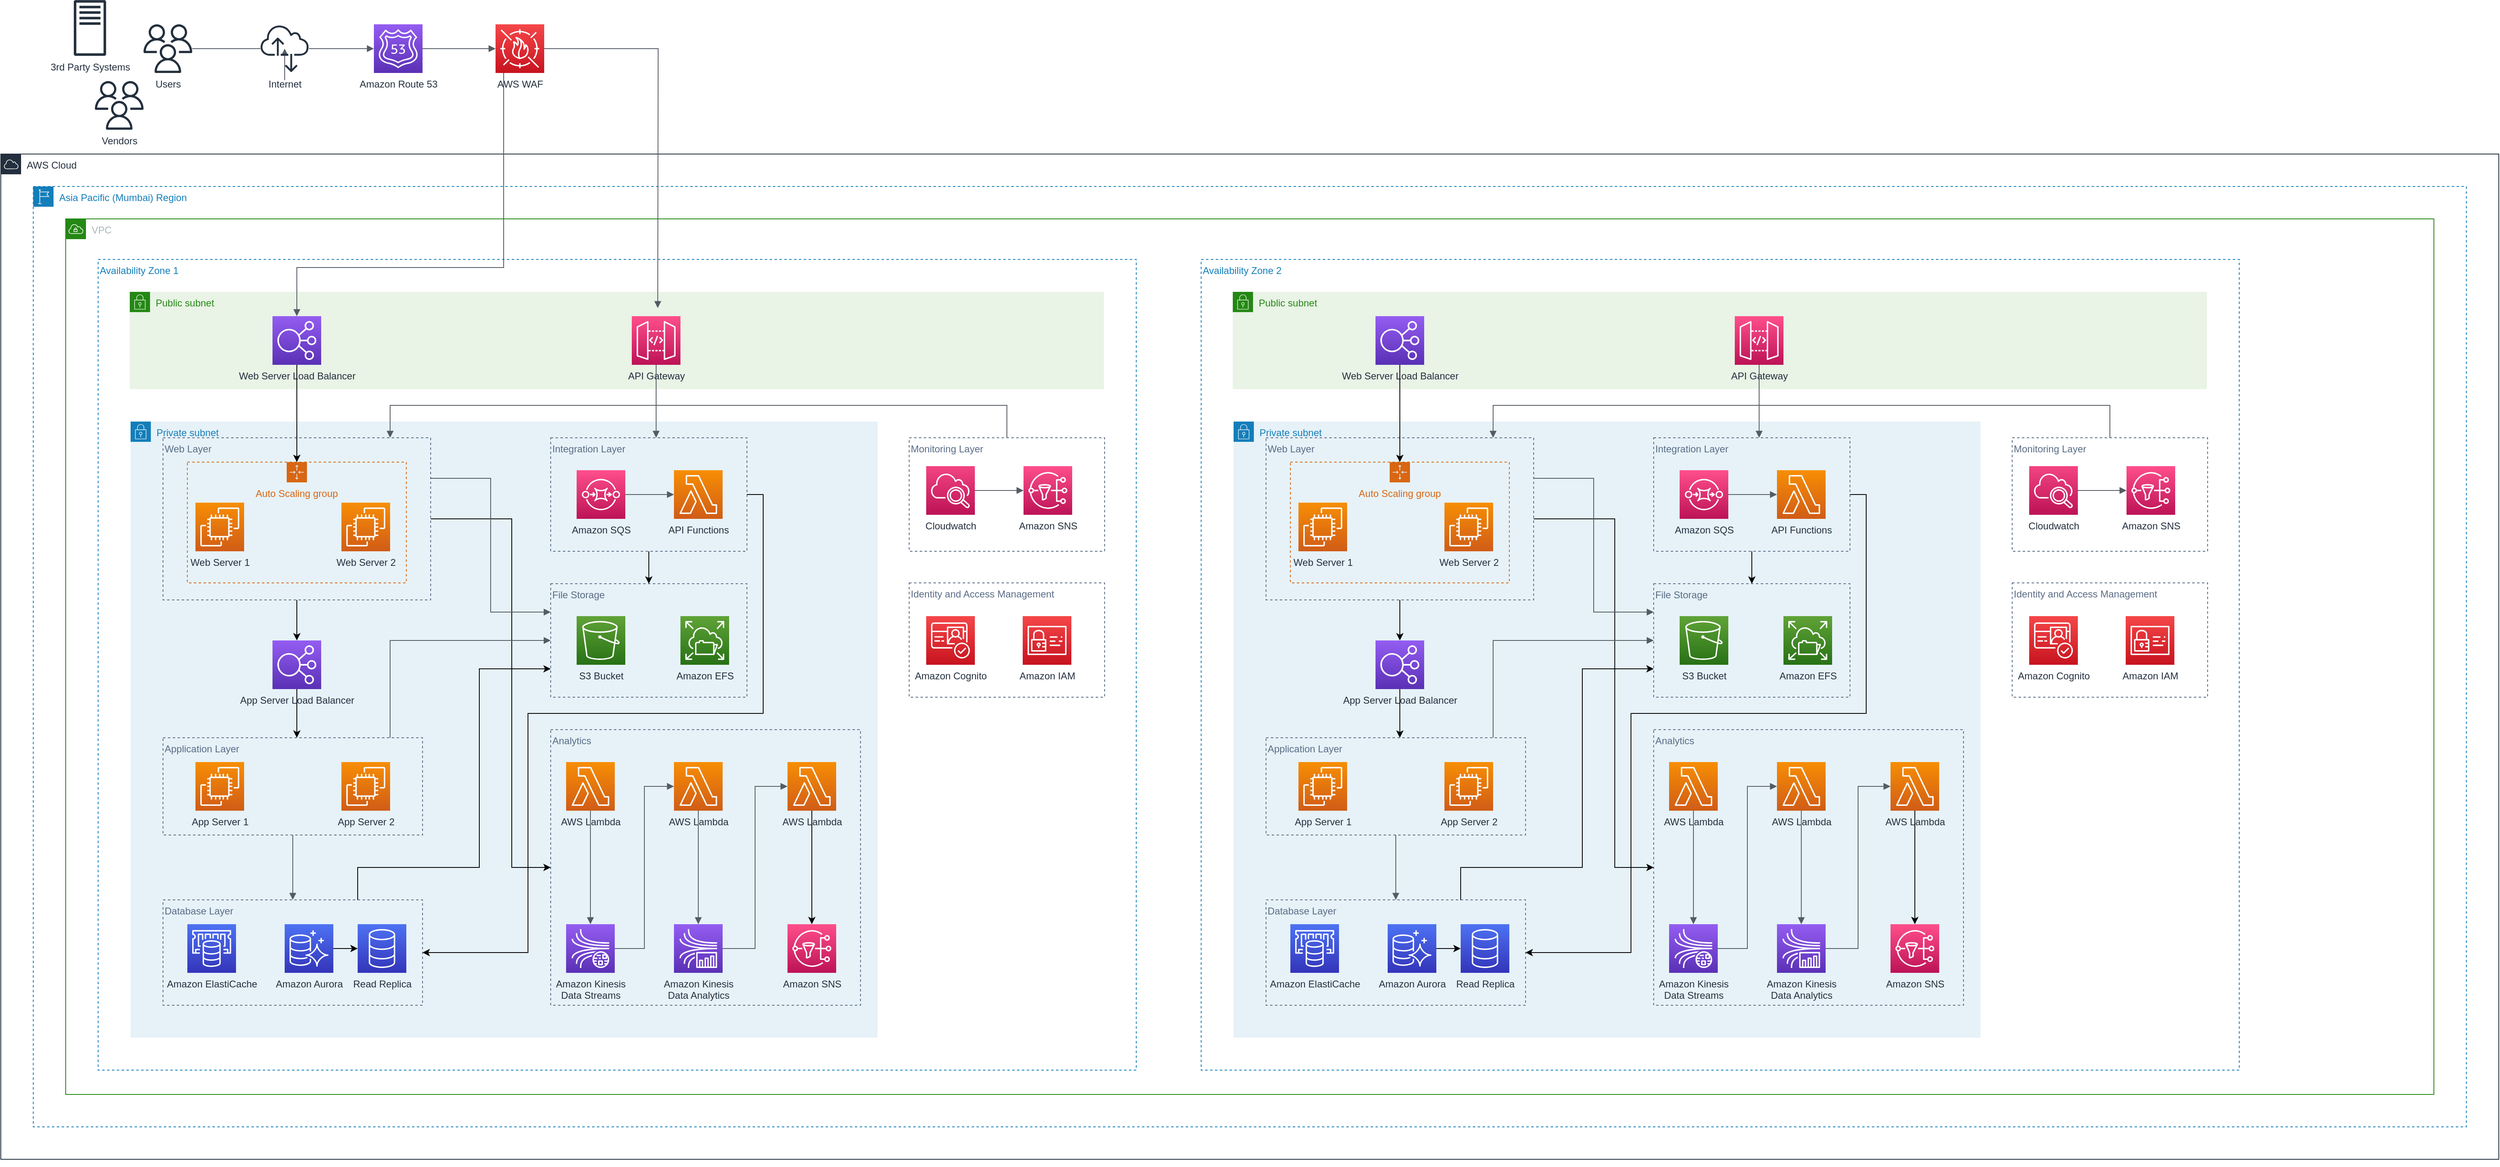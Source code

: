<mxfile version="16.4.0" type="github" pages="3">
  <diagram id="yF_BNuITRj0ihLuubSKc" name="Page-1">
    <mxGraphModel dx="2996" dy="1909" grid="1" gridSize="10" guides="1" tooltips="1" connect="1" arrows="1" fold="1" page="1" pageScale="1" pageWidth="1100" pageHeight="850" math="0" shadow="0">
      <root>
        <mxCell id="0" />
        <mxCell id="1" parent="0" />
        <mxCell id="R6JdAUNPMTF_IsiGT-LZ-219" value="Amazon Route 53" style="sketch=0;points=[[0,0,0],[0.25,0,0],[0.5,0,0],[0.75,0,0],[1,0,0],[0,1,0],[0.25,1,0],[0.5,1,0],[0.75,1,0],[1,1,0],[0,0.25,0],[0,0.5,0],[0,0.75,0],[1,0.25,0],[1,0.5,0],[1,0.75,0]];outlineConnect=0;fontColor=#232F3E;gradientColor=#945DF2;gradientDirection=north;fillColor=#5A30B5;strokeColor=#ffffff;dashed=0;verticalLabelPosition=bottom;verticalAlign=top;align=center;html=1;fontSize=12;fontStyle=0;aspect=fixed;shape=mxgraph.aws4.resourceIcon;resIcon=mxgraph.aws4.route_53;" vertex="1" parent="1">
          <mxGeometry x="-580" y="-770" width="60" height="60" as="geometry" />
        </mxCell>
        <mxCell id="R6JdAUNPMTF_IsiGT-LZ-220" value="Users" style="sketch=0;outlineConnect=0;fontColor=#232F3E;gradientColor=none;fillColor=#232F3D;strokeColor=none;dashed=0;verticalLabelPosition=bottom;verticalAlign=top;align=center;html=1;fontSize=12;fontStyle=0;aspect=fixed;pointerEvents=1;shape=mxgraph.aws4.users;" vertex="1" parent="1">
          <mxGeometry x="-864" y="-770" width="60" height="60" as="geometry" />
        </mxCell>
        <mxCell id="R6JdAUNPMTF_IsiGT-LZ-221" value="" style="edgeStyle=orthogonalEdgeStyle;html=1;endArrow=block;elbow=vertical;startArrow=none;endFill=1;strokeColor=#545B64;rounded=0;entryX=0;entryY=0.5;entryDx=0;entryDy=0;entryPerimeter=0;" edge="1" parent="1" source="R6JdAUNPMTF_IsiGT-LZ-229" target="R6JdAUNPMTF_IsiGT-LZ-219">
          <mxGeometry width="100" relative="1" as="geometry">
            <mxPoint x="-544" y="-722" as="sourcePoint" />
            <mxPoint x="-444" y="-722" as="targetPoint" />
          </mxGeometry>
        </mxCell>
        <mxCell id="R6JdAUNPMTF_IsiGT-LZ-222" value="" style="edgeStyle=orthogonalEdgeStyle;html=1;endArrow=block;elbow=vertical;startArrow=none;endFill=1;strokeColor=#545B64;rounded=0;entryX=0;entryY=0.5;entryDx=0;entryDy=0;entryPerimeter=0;" edge="1" parent="1" source="R6JdAUNPMTF_IsiGT-LZ-219" target="R6JdAUNPMTF_IsiGT-LZ-225">
          <mxGeometry width="100" relative="1" as="geometry">
            <mxPoint x="-334" y="-722" as="sourcePoint" />
            <mxPoint x="-200" y="-740" as="targetPoint" />
          </mxGeometry>
        </mxCell>
        <mxCell id="R6JdAUNPMTF_IsiGT-LZ-223" value="3rd Party Systems" style="sketch=0;outlineConnect=0;fontColor=#232F3E;gradientColor=none;fillColor=#232F3D;strokeColor=none;dashed=0;verticalLabelPosition=bottom;verticalAlign=top;align=center;html=1;fontSize=12;fontStyle=0;aspect=fixed;pointerEvents=1;shape=mxgraph.aws4.traditional_server;" vertex="1" parent="1">
          <mxGeometry x="-950" y="-800" width="39.81" height="69" as="geometry" />
        </mxCell>
        <mxCell id="R6JdAUNPMTF_IsiGT-LZ-224" value="Vendors" style="sketch=0;outlineConnect=0;fontColor=#232F3E;gradientColor=none;fillColor=#232F3D;strokeColor=none;dashed=0;verticalLabelPosition=bottom;verticalAlign=top;align=center;html=1;fontSize=12;fontStyle=0;aspect=fixed;pointerEvents=1;shape=mxgraph.aws4.users;" vertex="1" parent="1">
          <mxGeometry x="-924" y="-700" width="60" height="60" as="geometry" />
        </mxCell>
        <mxCell id="R6JdAUNPMTF_IsiGT-LZ-225" value="AWS WAF" style="sketch=0;points=[[0,0,0],[0.25,0,0],[0.5,0,0],[0.75,0,0],[1,0,0],[0,1,0],[0.25,1,0],[0.5,1,0],[0.75,1,0],[1,1,0],[0,0.25,0],[0,0.5,0],[0,0.75,0],[1,0.25,0],[1,0.5,0],[1,0.75,0]];outlineConnect=0;fontColor=#232F3E;gradientColor=#F54749;gradientDirection=north;fillColor=#C7131F;strokeColor=#ffffff;dashed=0;verticalLabelPosition=bottom;verticalAlign=top;align=center;html=1;fontSize=12;fontStyle=0;aspect=fixed;shape=mxgraph.aws4.resourceIcon;resIcon=mxgraph.aws4.waf;" vertex="1" parent="1">
          <mxGeometry x="-430" y="-770" width="60" height="60" as="geometry" />
        </mxCell>
        <mxCell id="R6JdAUNPMTF_IsiGT-LZ-228" value="" style="edgeStyle=orthogonalEdgeStyle;html=1;endArrow=block;elbow=vertical;startArrow=none;endFill=1;strokeColor=#545B64;rounded=0;" edge="1" parent="1" source="R6JdAUNPMTF_IsiGT-LZ-229">
          <mxGeometry width="100" relative="1" as="geometry">
            <mxPoint x="-620" y="-730" as="sourcePoint" />
            <mxPoint x="-690" y="-740" as="targetPoint" />
          </mxGeometry>
        </mxCell>
        <mxCell id="R6JdAUNPMTF_IsiGT-LZ-229" value="Internet" style="sketch=0;outlineConnect=0;fontColor=#232F3E;gradientColor=none;fillColor=#232F3D;strokeColor=none;dashed=0;verticalLabelPosition=bottom;verticalAlign=top;align=center;html=1;fontSize=12;fontStyle=0;aspect=fixed;pointerEvents=1;shape=mxgraph.aws4.internet_alt2;" vertex="1" parent="1">
          <mxGeometry x="-720" y="-770" width="60" height="60" as="geometry" />
        </mxCell>
        <mxCell id="R6JdAUNPMTF_IsiGT-LZ-230" value="" style="edgeStyle=orthogonalEdgeStyle;html=1;endArrow=none;elbow=vertical;startArrow=none;endFill=1;strokeColor=#545B64;rounded=0;" edge="1" parent="1" source="R6JdAUNPMTF_IsiGT-LZ-220" target="R6JdAUNPMTF_IsiGT-LZ-229">
          <mxGeometry width="100" relative="1" as="geometry">
            <mxPoint x="-804" y="-740" as="sourcePoint" />
            <mxPoint x="-690" y="-740" as="targetPoint" />
          </mxGeometry>
        </mxCell>
        <mxCell id="R6JdAUNPMTF_IsiGT-LZ-16" value="AWS Cloud" style="points=[[0,0],[0.25,0],[0.5,0],[0.75,0],[1,0],[1,0.25],[1,0.5],[1,0.75],[1,1],[0.75,1],[0.5,1],[0.25,1],[0,1],[0,0.75],[0,0.5],[0,0.25]];outlineConnect=0;gradientColor=none;html=1;whiteSpace=wrap;fontSize=12;fontStyle=0;container=1;pointerEvents=0;collapsible=0;recursiveResize=0;shape=mxgraph.aws4.group;grIcon=mxgraph.aws4.group_aws_cloud;strokeColor=#232F3E;fillColor=none;verticalAlign=top;align=left;spacingLeft=30;fontColor=#232F3E;dashed=0;" vertex="1" parent="1">
          <mxGeometry x="-1040" y="-610" width="3080" height="1240" as="geometry" />
        </mxCell>
        <mxCell id="R6JdAUNPMTF_IsiGT-LZ-18" value="&lt;div&gt;Asia Pacific (Mumbai) Region&lt;/div&gt;&lt;div&gt;&lt;br&gt;&lt;/div&gt;" style="points=[[0,0],[0.25,0],[0.5,0],[0.75,0],[1,0],[1,0.25],[1,0.5],[1,0.75],[1,1],[0.75,1],[0.5,1],[0.25,1],[0,1],[0,0.75],[0,0.5],[0,0.25]];outlineConnect=0;gradientColor=none;html=1;whiteSpace=wrap;fontSize=12;fontStyle=0;container=1;pointerEvents=0;collapsible=0;recursiveResize=0;shape=mxgraph.aws4.group;grIcon=mxgraph.aws4.group_region;strokeColor=#147EBA;fillColor=none;verticalAlign=top;align=left;spacingLeft=30;fontColor=#147EBA;dashed=1;" vertex="1" parent="R6JdAUNPMTF_IsiGT-LZ-16">
          <mxGeometry x="40" y="40" width="3000" height="1160" as="geometry" />
        </mxCell>
        <mxCell id="R6JdAUNPMTF_IsiGT-LZ-237" value="VPC" style="points=[[0,0],[0.25,0],[0.5,0],[0.75,0],[1,0],[1,0.25],[1,0.5],[1,0.75],[1,1],[0.75,1],[0.5,1],[0.25,1],[0,1],[0,0.75],[0,0.5],[0,0.25]];outlineConnect=0;gradientColor=none;html=1;whiteSpace=wrap;fontSize=12;fontStyle=0;container=1;pointerEvents=0;collapsible=0;recursiveResize=0;shape=mxgraph.aws4.group;grIcon=mxgraph.aws4.group_vpc;strokeColor=#248814;fillColor=none;verticalAlign=top;align=left;spacingLeft=30;fontColor=#AAB7B8;dashed=0;" vertex="1" parent="R6JdAUNPMTF_IsiGT-LZ-18">
          <mxGeometry x="40" y="40" width="2920" height="1080" as="geometry" />
        </mxCell>
        <mxCell id="DEvHTpzEvYf_wjPTDcX4-7" value="Private subnet" style="points=[[0,0],[0.25,0],[0.5,0],[0.75,0],[1,0],[1,0.25],[1,0.5],[1,0.75],[1,1],[0.75,1],[0.5,1],[0.25,1],[0,1],[0,0.75],[0,0.5],[0,0.25]];outlineConnect=0;gradientColor=none;html=1;whiteSpace=wrap;fontSize=12;fontStyle=0;container=1;pointerEvents=0;collapsible=0;recursiveResize=0;shape=mxgraph.aws4.group;grIcon=mxgraph.aws4.group_security_group;grStroke=0;strokeColor=#147EBA;fillColor=#E6F2F8;verticalAlign=top;align=left;spacingLeft=30;fontColor=#147EBA;dashed=0;" vertex="1" parent="R6JdAUNPMTF_IsiGT-LZ-237">
          <mxGeometry x="80" y="250" width="921" height="760" as="geometry" />
        </mxCell>
        <mxCell id="R6JdAUNPMTF_IsiGT-LZ-20" value="Availability Zone 1" style="fillColor=none;strokeColor=#147EBA;dashed=1;verticalAlign=top;fontStyle=0;fontColor=#147EBA;align=left;" vertex="1" parent="R6JdAUNPMTF_IsiGT-LZ-237">
          <mxGeometry x="40" y="50" width="1280" height="1000" as="geometry" />
        </mxCell>
        <mxCell id="R6JdAUNPMTF_IsiGT-LZ-218" value="Integration Layer" style="fillColor=none;strokeColor=#5A6C86;dashed=1;verticalAlign=top;fontStyle=0;fontColor=#5A6C86;align=left;" vertex="1" parent="R6JdAUNPMTF_IsiGT-LZ-237">
          <mxGeometry x="598" y="270" width="242" height="140" as="geometry" />
        </mxCell>
        <mxCell id="R6JdAUNPMTF_IsiGT-LZ-201" value="Application Layer" style="fillColor=none;strokeColor=#5A6C86;dashed=1;verticalAlign=top;fontStyle=0;fontColor=#5A6C86;align=left;" vertex="1" parent="R6JdAUNPMTF_IsiGT-LZ-237">
          <mxGeometry x="120" y="640" width="320" height="120" as="geometry" />
        </mxCell>
        <mxCell id="R6JdAUNPMTF_IsiGT-LZ-174" value="File Storage" style="fillColor=none;strokeColor=#5A6C86;dashed=1;verticalAlign=top;fontStyle=0;fontColor=#5A6C86;align=left;" vertex="1" parent="R6JdAUNPMTF_IsiGT-LZ-237">
          <mxGeometry x="598" y="450" width="242" height="140" as="geometry" />
        </mxCell>
        <mxCell id="R6JdAUNPMTF_IsiGT-LZ-175" value="Monitoring Layer" style="fillColor=none;strokeColor=#5A6C86;dashed=1;verticalAlign=top;fontStyle=0;fontColor=#5A6C86;align=left;" vertex="1" parent="R6JdAUNPMTF_IsiGT-LZ-237">
          <mxGeometry x="1040" y="270" width="241" height="140" as="geometry" />
        </mxCell>
        <mxCell id="R6JdAUNPMTF_IsiGT-LZ-176" value="Analytics" style="fillColor=none;strokeColor=#5A6C86;dashed=1;verticalAlign=top;fontStyle=0;fontColor=#5A6C86;align=left;" vertex="1" parent="R6JdAUNPMTF_IsiGT-LZ-237">
          <mxGeometry x="598" y="630" width="382" height="340" as="geometry" />
        </mxCell>
        <mxCell id="R6JdAUNPMTF_IsiGT-LZ-177" style="edgeStyle=orthogonalEdgeStyle;rounded=0;orthogonalLoop=1;jettySize=auto;html=1;exitX=1;exitY=0.5;exitDx=0;exitDy=0;entryX=0;entryY=0.5;entryDx=0;entryDy=0;" edge="1" parent="R6JdAUNPMTF_IsiGT-LZ-237" source="R6JdAUNPMTF_IsiGT-LZ-178" target="R6JdAUNPMTF_IsiGT-LZ-176">
          <mxGeometry relative="1" as="geometry">
            <Array as="points">
              <mxPoint x="550" y="370" />
              <mxPoint x="550" y="800" />
            </Array>
          </mxGeometry>
        </mxCell>
        <mxCell id="R6JdAUNPMTF_IsiGT-LZ-178" value="Web Layer" style="fillColor=none;strokeColor=#5A6C86;dashed=1;verticalAlign=top;fontStyle=0;fontColor=#5A6C86;align=left;" vertex="1" parent="R6JdAUNPMTF_IsiGT-LZ-237">
          <mxGeometry x="120" y="270" width="330" height="200" as="geometry" />
        </mxCell>
        <mxCell id="R6JdAUNPMTF_IsiGT-LZ-179" value="Database Layer" style="fillColor=none;strokeColor=#5A6C86;dashed=1;verticalAlign=top;fontStyle=0;fontColor=#5A6C86;align=left;" vertex="1" parent="R6JdAUNPMTF_IsiGT-LZ-237">
          <mxGeometry x="120" y="840" width="320" height="130" as="geometry" />
        </mxCell>
        <mxCell id="R6JdAUNPMTF_IsiGT-LZ-180" value="S3 Bucket" style="sketch=0;points=[[0,0,0],[0.25,0,0],[0.5,0,0],[0.75,0,0],[1,0,0],[0,1,0],[0.25,1,0],[0.5,1,0],[0.75,1,0],[1,1,0],[0,0.25,0],[0,0.5,0],[0,0.75,0],[1,0.25,0],[1,0.5,0],[1,0.75,0]];outlineConnect=0;fontColor=#232F3E;gradientColor=#60A337;gradientDirection=north;fillColor=#277116;strokeColor=#ffffff;dashed=0;verticalLabelPosition=bottom;verticalAlign=top;align=center;html=1;fontSize=12;fontStyle=0;aspect=fixed;shape=mxgraph.aws4.resourceIcon;resIcon=mxgraph.aws4.s3;" vertex="1" parent="R6JdAUNPMTF_IsiGT-LZ-237">
          <mxGeometry x="630" y="490" width="60" height="60" as="geometry" />
        </mxCell>
        <mxCell id="R6JdAUNPMTF_IsiGT-LZ-181" value="Amazon Kinesis&lt;br&gt;Data Streams" style="sketch=0;points=[[0,0,0],[0.25,0,0],[0.5,0,0],[0.75,0,0],[1,0,0],[0,1,0],[0.25,1,0],[0.5,1,0],[0.75,1,0],[1,1,0],[0,0.25,0],[0,0.5,0],[0,0.75,0],[1,0.25,0],[1,0.5,0],[1,0.75,0]];outlineConnect=0;fontColor=#232F3E;gradientColor=#945DF2;gradientDirection=north;fillColor=#5A30B5;strokeColor=#ffffff;dashed=0;verticalLabelPosition=bottom;verticalAlign=top;align=center;html=1;fontSize=12;fontStyle=0;aspect=fixed;shape=mxgraph.aws4.resourceIcon;resIcon=mxgraph.aws4.kinesis_data_streams;" vertex="1" parent="R6JdAUNPMTF_IsiGT-LZ-237">
          <mxGeometry x="617" y="870" width="60" height="60" as="geometry" />
        </mxCell>
        <mxCell id="R6JdAUNPMTF_IsiGT-LZ-182" value="&lt;div&gt;Amazon Kinesis&lt;/div&gt;&lt;div&gt;Data Analytics&lt;/div&gt;" style="sketch=0;points=[[0,0,0],[0.25,0,0],[0.5,0,0],[0.75,0,0],[1,0,0],[0,1,0],[0.25,1,0],[0.5,1,0],[0.75,1,0],[1,1,0],[0,0.25,0],[0,0.5,0],[0,0.75,0],[1,0.25,0],[1,0.5,0],[1,0.75,0]];outlineConnect=0;fontColor=#232F3E;gradientColor=#945DF2;gradientDirection=north;fillColor=#5A30B5;strokeColor=#ffffff;dashed=0;verticalLabelPosition=bottom;verticalAlign=top;align=center;html=1;fontSize=12;fontStyle=0;aspect=fixed;shape=mxgraph.aws4.resourceIcon;resIcon=mxgraph.aws4.kinesis_data_analytics;" vertex="1" parent="R6JdAUNPMTF_IsiGT-LZ-237">
          <mxGeometry x="750" y="870" width="60" height="60" as="geometry" />
        </mxCell>
        <mxCell id="R6JdAUNPMTF_IsiGT-LZ-183" value="AWS Lambda" style="sketch=0;points=[[0,0,0],[0.25,0,0],[0.5,0,0],[0.75,0,0],[1,0,0],[0,1,0],[0.25,1,0],[0.5,1,0],[0.75,1,0],[1,1,0],[0,0.25,0],[0,0.5,0],[0,0.75,0],[1,0.25,0],[1,0.5,0],[1,0.75,0]];outlineConnect=0;fontColor=#232F3E;gradientColor=#F78E04;gradientDirection=north;fillColor=#D05C17;strokeColor=#ffffff;dashed=0;verticalLabelPosition=bottom;verticalAlign=top;align=center;html=1;fontSize=12;fontStyle=0;aspect=fixed;shape=mxgraph.aws4.resourceIcon;resIcon=mxgraph.aws4.lambda;" vertex="1" parent="R6JdAUNPMTF_IsiGT-LZ-237">
          <mxGeometry x="750" y="670" width="60" height="60" as="geometry" />
        </mxCell>
        <mxCell id="R6JdAUNPMTF_IsiGT-LZ-185" value="AWS Lambda" style="sketch=0;points=[[0,0,0],[0.25,0,0],[0.5,0,0],[0.75,0,0],[1,0,0],[0,1,0],[0.25,1,0],[0.5,1,0],[0.75,1,0],[1,1,0],[0,0.25,0],[0,0.5,0],[0,0.75,0],[1,0.25,0],[1,0.5,0],[1,0.75,0]];outlineConnect=0;fontColor=#232F3E;gradientColor=#F78E04;gradientDirection=north;fillColor=#D05C17;strokeColor=#ffffff;dashed=0;verticalLabelPosition=bottom;verticalAlign=top;align=center;html=1;fontSize=12;fontStyle=0;aspect=fixed;shape=mxgraph.aws4.resourceIcon;resIcon=mxgraph.aws4.lambda;" vertex="1" parent="R6JdAUNPMTF_IsiGT-LZ-237">
          <mxGeometry x="890" y="670" width="60" height="60" as="geometry" />
        </mxCell>
        <mxCell id="R6JdAUNPMTF_IsiGT-LZ-186" value="Amazon SNS" style="sketch=0;points=[[0,0,0],[0.25,0,0],[0.5,0,0],[0.75,0,0],[1,0,0],[0,1,0],[0.25,1,0],[0.5,1,0],[0.75,1,0],[1,1,0],[0,0.25,0],[0,0.5,0],[0,0.75,0],[1,0.25,0],[1,0.5,0],[1,0.75,0]];outlineConnect=0;fontColor=#232F3E;gradientColor=#FF4F8B;gradientDirection=north;fillColor=#BC1356;strokeColor=#ffffff;dashed=0;verticalLabelPosition=bottom;verticalAlign=top;align=center;html=1;fontSize=12;fontStyle=0;aspect=fixed;shape=mxgraph.aws4.resourceIcon;resIcon=mxgraph.aws4.sns;" vertex="1" parent="R6JdAUNPMTF_IsiGT-LZ-237">
          <mxGeometry x="890" y="870" width="60" height="60" as="geometry" />
        </mxCell>
        <mxCell id="R6JdAUNPMTF_IsiGT-LZ-190" value="App Server Load Balancer" style="sketch=0;points=[[0,0,0],[0.25,0,0],[0.5,0,0],[0.75,0,0],[1,0,0],[0,1,0],[0.25,1,0],[0.5,1,0],[0.75,1,0],[1,1,0],[0,0.25,0],[0,0.5,0],[0,0.75,0],[1,0.25,0],[1,0.5,0],[1,0.75,0]];outlineConnect=0;fontColor=#232F3E;gradientColor=#945DF2;gradientDirection=north;fillColor=#5A30B5;strokeColor=#ffffff;dashed=0;verticalLabelPosition=bottom;verticalAlign=top;align=center;html=1;fontSize=12;fontStyle=0;aspect=fixed;shape=mxgraph.aws4.resourceIcon;resIcon=mxgraph.aws4.elastic_load_balancing;" vertex="1" parent="R6JdAUNPMTF_IsiGT-LZ-237">
          <mxGeometry x="255" y="520" width="60" height="60" as="geometry" />
        </mxCell>
        <mxCell id="R6JdAUNPMTF_IsiGT-LZ-193" value="Amazon ElastiCache" style="sketch=0;points=[[0,0,0],[0.25,0,0],[0.5,0,0],[0.75,0,0],[1,0,0],[0,1,0],[0.25,1,0],[0.5,1,0],[0.75,1,0],[1,1,0],[0,0.25,0],[0,0.5,0],[0,0.75,0],[1,0.25,0],[1,0.5,0],[1,0.75,0]];outlineConnect=0;fontColor=#232F3E;gradientColor=#4D72F3;gradientDirection=north;fillColor=#3334B9;strokeColor=#ffffff;dashed=0;verticalLabelPosition=bottom;verticalAlign=top;align=center;html=1;fontSize=12;fontStyle=0;aspect=fixed;shape=mxgraph.aws4.resourceIcon;resIcon=mxgraph.aws4.elasticache;" vertex="1" parent="R6JdAUNPMTF_IsiGT-LZ-237">
          <mxGeometry x="150" y="870" width="60" height="60" as="geometry" />
        </mxCell>
        <mxCell id="R6JdAUNPMTF_IsiGT-LZ-196" style="edgeStyle=orthogonalEdgeStyle;rounded=0;orthogonalLoop=1;jettySize=auto;html=1;entryX=0;entryY=0.75;entryDx=0;entryDy=0;exitX=0.75;exitY=0;exitDx=0;exitDy=0;" edge="1" parent="R6JdAUNPMTF_IsiGT-LZ-237" source="R6JdAUNPMTF_IsiGT-LZ-179" target="R6JdAUNPMTF_IsiGT-LZ-174">
          <mxGeometry relative="1" as="geometry">
            <mxPoint x="380" y="820" as="sourcePoint" />
            <Array as="points">
              <mxPoint x="360" y="800" />
              <mxPoint x="510" y="800" />
              <mxPoint x="510" y="555" />
            </Array>
          </mxGeometry>
        </mxCell>
        <mxCell id="R6JdAUNPMTF_IsiGT-LZ-198" value="Auto Scaling group" style="points=[[0,0],[0.25,0],[0.5,0],[0.75,0],[1,0],[1,0.25],[1,0.5],[1,0.75],[1,1],[0.75,1],[0.5,1],[0.25,1],[0,1],[0,0.75],[0,0.5],[0,0.25]];outlineConnect=0;gradientColor=none;html=1;whiteSpace=wrap;fontSize=12;fontStyle=0;container=1;pointerEvents=0;collapsible=0;recursiveResize=0;shape=mxgraph.aws4.groupCenter;grIcon=mxgraph.aws4.group_auto_scaling_group;grStroke=1;strokeColor=#D86613;fillColor=none;verticalAlign=top;align=center;fontColor=#D86613;dashed=1;spacingTop=25;" vertex="1" parent="R6JdAUNPMTF_IsiGT-LZ-237">
          <mxGeometry x="150" y="300" width="270" height="149" as="geometry" />
        </mxCell>
        <mxCell id="R6JdAUNPMTF_IsiGT-LZ-202" value="" style="edgeStyle=orthogonalEdgeStyle;html=1;endArrow=block;elbow=vertical;startArrow=none;endFill=1;strokeColor=#545B64;rounded=0;exitX=0.5;exitY=1;exitDx=0;exitDy=0;" edge="1" parent="R6JdAUNPMTF_IsiGT-LZ-237" source="R6JdAUNPMTF_IsiGT-LZ-201" target="R6JdAUNPMTF_IsiGT-LZ-179">
          <mxGeometry width="100" relative="1" as="geometry">
            <mxPoint x="530" y="550" as="sourcePoint" />
            <mxPoint x="630" y="550" as="targetPoint" />
          </mxGeometry>
        </mxCell>
        <mxCell id="R6JdAUNPMTF_IsiGT-LZ-203" style="edgeStyle=orthogonalEdgeStyle;rounded=0;orthogonalLoop=1;jettySize=auto;html=1;exitX=0.5;exitY=1;exitDx=0;exitDy=0;entryX=0.5;entryY=0;entryDx=0;entryDy=0;entryPerimeter=0;" edge="1" parent="R6JdAUNPMTF_IsiGT-LZ-237" source="R6JdAUNPMTF_IsiGT-LZ-178" target="R6JdAUNPMTF_IsiGT-LZ-190">
          <mxGeometry relative="1" as="geometry" />
        </mxCell>
        <mxCell id="R6JdAUNPMTF_IsiGT-LZ-204" value="AWS Lambda" style="sketch=0;points=[[0,0,0],[0.25,0,0],[0.5,0,0],[0.75,0,0],[1,0,0],[0,1,0],[0.25,1,0],[0.5,1,0],[0.75,1,0],[1,1,0],[0,0.25,0],[0,0.5,0],[0,0.75,0],[1,0.25,0],[1,0.5,0],[1,0.75,0]];outlineConnect=0;fontColor=#232F3E;gradientColor=#F78E04;gradientDirection=north;fillColor=#D05C17;strokeColor=#ffffff;dashed=0;verticalLabelPosition=bottom;verticalAlign=top;align=center;html=1;fontSize=12;fontStyle=0;aspect=fixed;shape=mxgraph.aws4.resourceIcon;resIcon=mxgraph.aws4.lambda;" vertex="1" parent="R6JdAUNPMTF_IsiGT-LZ-237">
          <mxGeometry x="617" y="670" width="60" height="60" as="geometry" />
        </mxCell>
        <mxCell id="R6JdAUNPMTF_IsiGT-LZ-205" value="" style="edgeStyle=orthogonalEdgeStyle;html=1;endArrow=block;elbow=vertical;startArrow=none;endFill=1;strokeColor=#545B64;rounded=0;exitX=0.5;exitY=1;exitDx=0;exitDy=0;exitPerimeter=0;entryX=0.5;entryY=0;entryDx=0;entryDy=0;entryPerimeter=0;" edge="1" parent="R6JdAUNPMTF_IsiGT-LZ-237" source="R6JdAUNPMTF_IsiGT-LZ-204" target="R6JdAUNPMTF_IsiGT-LZ-181">
          <mxGeometry width="100" relative="1" as="geometry">
            <mxPoint x="718" y="940" as="sourcePoint" />
            <mxPoint x="818" y="940" as="targetPoint" />
          </mxGeometry>
        </mxCell>
        <mxCell id="R6JdAUNPMTF_IsiGT-LZ-206" value="" style="edgeStyle=orthogonalEdgeStyle;html=1;endArrow=block;elbow=vertical;startArrow=none;endFill=1;strokeColor=#545B64;rounded=0;exitX=1;exitY=0.5;exitDx=0;exitDy=0;exitPerimeter=0;entryX=0;entryY=0.5;entryDx=0;entryDy=0;entryPerimeter=0;" edge="1" parent="R6JdAUNPMTF_IsiGT-LZ-237" source="R6JdAUNPMTF_IsiGT-LZ-181" target="R6JdAUNPMTF_IsiGT-LZ-183">
          <mxGeometry width="100" relative="1" as="geometry">
            <mxPoint x="718" y="940" as="sourcePoint" />
            <mxPoint x="818" y="940" as="targetPoint" />
          </mxGeometry>
        </mxCell>
        <mxCell id="R6JdAUNPMTF_IsiGT-LZ-207" value="" style="edgeStyle=orthogonalEdgeStyle;html=1;endArrow=block;elbow=vertical;startArrow=none;endFill=1;strokeColor=#545B64;rounded=0;exitX=0.5;exitY=1;exitDx=0;exitDy=0;exitPerimeter=0;" edge="1" parent="R6JdAUNPMTF_IsiGT-LZ-237" source="R6JdAUNPMTF_IsiGT-LZ-183" target="R6JdAUNPMTF_IsiGT-LZ-182">
          <mxGeometry width="100" relative="1" as="geometry">
            <mxPoint x="660" y="940" as="sourcePoint" />
            <mxPoint x="760" y="940" as="targetPoint" />
          </mxGeometry>
        </mxCell>
        <mxCell id="R6JdAUNPMTF_IsiGT-LZ-184" style="edgeStyle=orthogonalEdgeStyle;rounded=0;orthogonalLoop=1;jettySize=auto;html=1;exitX=0.5;exitY=1;exitDx=0;exitDy=0;exitPerimeter=0;" edge="1" parent="R6JdAUNPMTF_IsiGT-LZ-237" source="R6JdAUNPMTF_IsiGT-LZ-185" target="R6JdAUNPMTF_IsiGT-LZ-186">
          <mxGeometry relative="1" as="geometry" />
        </mxCell>
        <mxCell id="R6JdAUNPMTF_IsiGT-LZ-208" value="" style="edgeStyle=orthogonalEdgeStyle;html=1;endArrow=block;elbow=vertical;startArrow=none;endFill=1;strokeColor=#545B64;rounded=0;exitX=1;exitY=0.5;exitDx=0;exitDy=0;exitPerimeter=0;entryX=0;entryY=0.5;entryDx=0;entryDy=0;entryPerimeter=0;" edge="1" parent="R6JdAUNPMTF_IsiGT-LZ-237" source="R6JdAUNPMTF_IsiGT-LZ-182" target="R6JdAUNPMTF_IsiGT-LZ-185">
          <mxGeometry width="100" relative="1" as="geometry">
            <mxPoint x="660" y="940" as="sourcePoint" />
            <mxPoint x="760" y="940" as="targetPoint" />
          </mxGeometry>
        </mxCell>
        <mxCell id="R6JdAUNPMTF_IsiGT-LZ-209" value="Cloudwatch" style="sketch=0;points=[[0,0,0],[0.25,0,0],[0.5,0,0],[0.75,0,0],[1,0,0],[0,1,0],[0.25,1,0],[0.5,1,0],[0.75,1,0],[1,1,0],[0,0.25,0],[0,0.5,0],[0,0.75,0],[1,0.25,0],[1,0.5,0],[1,0.75,0]];points=[[0,0,0],[0.25,0,0],[0.5,0,0],[0.75,0,0],[1,0,0],[0,1,0],[0.25,1,0],[0.5,1,0],[0.75,1,0],[1,1,0],[0,0.25,0],[0,0.5,0],[0,0.75,0],[1,0.25,0],[1,0.5,0],[1,0.75,0]];outlineConnect=0;fontColor=#232F3E;gradientColor=#F34482;gradientDirection=north;fillColor=#BC1356;strokeColor=#ffffff;dashed=0;verticalLabelPosition=bottom;verticalAlign=top;align=center;html=1;fontSize=12;fontStyle=0;aspect=fixed;shape=mxgraph.aws4.resourceIcon;resIcon=mxgraph.aws4.cloudwatch_2;" vertex="1" parent="R6JdAUNPMTF_IsiGT-LZ-237">
          <mxGeometry x="1061" y="305" width="60" height="60" as="geometry" />
        </mxCell>
        <mxCell id="R6JdAUNPMTF_IsiGT-LZ-212" value="API Functions" style="sketch=0;points=[[0,0,0],[0.25,0,0],[0.5,0,0],[0.75,0,0],[1,0,0],[0,1,0],[0.25,1,0],[0.5,1,0],[0.75,1,0],[1,1,0],[0,0.25,0],[0,0.5,0],[0,0.75,0],[1,0.25,0],[1,0.5,0],[1,0.75,0]];outlineConnect=0;fontColor=#232F3E;gradientColor=#F78E04;gradientDirection=north;fillColor=#D05C17;strokeColor=#ffffff;dashed=0;verticalLabelPosition=bottom;verticalAlign=top;align=center;html=1;fontSize=12;fontStyle=0;aspect=fixed;shape=mxgraph.aws4.resourceIcon;resIcon=mxgraph.aws4.lambda;" vertex="1" parent="R6JdAUNPMTF_IsiGT-LZ-237">
          <mxGeometry x="750" y="310" width="60" height="60" as="geometry" />
        </mxCell>
        <mxCell id="R6JdAUNPMTF_IsiGT-LZ-213" value="Amazon Cognito" style="sketch=0;points=[[0,0,0],[0.25,0,0],[0.5,0,0],[0.75,0,0],[1,0,0],[0,1,0],[0.25,1,0],[0.5,1,0],[0.75,1,0],[1,1,0],[0,0.25,0],[0,0.5,0],[0,0.75,0],[1,0.25,0],[1,0.5,0],[1,0.75,0]];outlineConnect=0;fontColor=#232F3E;gradientColor=#F54749;gradientDirection=north;fillColor=#C7131F;strokeColor=#ffffff;dashed=0;verticalLabelPosition=bottom;verticalAlign=top;align=center;html=1;fontSize=12;fontStyle=0;aspect=fixed;shape=mxgraph.aws4.resourceIcon;resIcon=mxgraph.aws4.cognito;" vertex="1" parent="R6JdAUNPMTF_IsiGT-LZ-237">
          <mxGeometry x="1061" y="490" width="60" height="60" as="geometry" />
        </mxCell>
        <mxCell id="R6JdAUNPMTF_IsiGT-LZ-214" value="Amazon IAM" style="sketch=0;points=[[0,0,0],[0.25,0,0],[0.5,0,0],[0.75,0,0],[1,0,0],[0,1,0],[0.25,1,0],[0.5,1,0],[0.75,1,0],[1,1,0],[0,0.25,0],[0,0.5,0],[0,0.75,0],[1,0.25,0],[1,0.5,0],[1,0.75,0]];outlineConnect=0;fontColor=#232F3E;gradientColor=#F54749;gradientDirection=north;fillColor=#C7131F;strokeColor=#ffffff;dashed=0;verticalLabelPosition=bottom;verticalAlign=top;align=center;html=1;fontSize=12;fontStyle=0;aspect=fixed;shape=mxgraph.aws4.resourceIcon;resIcon=mxgraph.aws4.identity_and_access_management;" vertex="1" parent="R6JdAUNPMTF_IsiGT-LZ-237">
          <mxGeometry x="1180" y="490" width="60" height="60" as="geometry" />
        </mxCell>
        <mxCell id="R6JdAUNPMTF_IsiGT-LZ-215" value="&lt;div&gt;Amazon EFS&lt;/div&gt;" style="sketch=0;points=[[0,0,0],[0.25,0,0],[0.5,0,0],[0.75,0,0],[1,0,0],[0,1,0],[0.25,1,0],[0.5,1,0],[0.75,1,0],[1,1,0],[0,0.25,0],[0,0.5,0],[0,0.75,0],[1,0.25,0],[1,0.5,0],[1,0.75,0]];outlineConnect=0;fontColor=#232F3E;gradientColor=#60A337;gradientDirection=north;fillColor=#277116;strokeColor=#ffffff;dashed=0;verticalLabelPosition=bottom;verticalAlign=top;align=center;html=1;fontSize=12;fontStyle=0;aspect=fixed;shape=mxgraph.aws4.resourceIcon;resIcon=mxgraph.aws4.elastic_file_system;" vertex="1" parent="R6JdAUNPMTF_IsiGT-LZ-237">
          <mxGeometry x="758" y="490" width="60" height="60" as="geometry" />
        </mxCell>
        <mxCell id="R6JdAUNPMTF_IsiGT-LZ-216" style="edgeStyle=orthogonalEdgeStyle;rounded=0;orthogonalLoop=1;jettySize=auto;html=1;exitX=1;exitY=0.5;exitDx=0;exitDy=0;entryX=1;entryY=0.5;entryDx=0;entryDy=0;" edge="1" parent="R6JdAUNPMTF_IsiGT-LZ-237" source="R6JdAUNPMTF_IsiGT-LZ-218" target="R6JdAUNPMTF_IsiGT-LZ-179">
          <mxGeometry relative="1" as="geometry">
            <Array as="points">
              <mxPoint x="860" y="340" />
              <mxPoint x="860" y="610" />
              <mxPoint x="570" y="610" />
              <mxPoint x="570" y="905" />
            </Array>
          </mxGeometry>
        </mxCell>
        <mxCell id="R6JdAUNPMTF_IsiGT-LZ-217" style="edgeStyle=orthogonalEdgeStyle;rounded=0;orthogonalLoop=1;jettySize=auto;html=1;exitX=0.5;exitY=1;exitDx=0;exitDy=0;" edge="1" parent="R6JdAUNPMTF_IsiGT-LZ-237" source="R6JdAUNPMTF_IsiGT-LZ-218" target="R6JdAUNPMTF_IsiGT-LZ-174">
          <mxGeometry relative="1" as="geometry" />
        </mxCell>
        <mxCell id="R6JdAUNPMTF_IsiGT-LZ-231" value="Identity and Access Management" style="fillColor=none;strokeColor=#5A6C86;dashed=1;verticalAlign=top;fontStyle=0;fontColor=#5A6C86;align=left;" vertex="1" parent="R6JdAUNPMTF_IsiGT-LZ-237">
          <mxGeometry x="1040" y="449" width="241" height="141" as="geometry" />
        </mxCell>
        <mxCell id="R6JdAUNPMTF_IsiGT-LZ-232" value="" style="edgeStyle=orthogonalEdgeStyle;html=1;endArrow=block;elbow=vertical;startArrow=none;endFill=1;strokeColor=#545B64;rounded=0;exitX=1;exitY=0.25;exitDx=0;exitDy=0;exitPerimeter=0;entryX=0;entryY=0.25;entryDx=0;entryDy=0;" edge="1" parent="R6JdAUNPMTF_IsiGT-LZ-237" source="R6JdAUNPMTF_IsiGT-LZ-178" target="R6JdAUNPMTF_IsiGT-LZ-174">
          <mxGeometry width="100" relative="1" as="geometry">
            <mxPoint x="490" y="330" as="sourcePoint" />
            <mxPoint x="590" y="330" as="targetPoint" />
          </mxGeometry>
        </mxCell>
        <mxCell id="R6JdAUNPMTF_IsiGT-LZ-233" value="" style="edgeStyle=orthogonalEdgeStyle;html=1;endArrow=block;elbow=vertical;startArrow=none;endFill=1;strokeColor=#545B64;rounded=0;exitX=0.5;exitY=0;exitDx=0;exitDy=0;" edge="1" parent="R6JdAUNPMTF_IsiGT-LZ-237" source="R6JdAUNPMTF_IsiGT-LZ-175">
          <mxGeometry width="100" relative="1" as="geometry">
            <mxPoint x="949.5" y="120" as="sourcePoint" />
            <mxPoint x="400" y="270" as="targetPoint" />
            <Array as="points">
              <mxPoint x="1161" y="230" />
              <mxPoint x="400" y="230" />
            </Array>
          </mxGeometry>
        </mxCell>
        <mxCell id="R6JdAUNPMTF_IsiGT-LZ-234" value="" style="edgeStyle=orthogonalEdgeStyle;html=1;endArrow=block;elbow=vertical;startArrow=none;endFill=1;strokeColor=#545B64;rounded=0;exitX=1;exitY=0.5;exitDx=0;exitDy=0;exitPerimeter=0;" edge="1" parent="R6JdAUNPMTF_IsiGT-LZ-237" source="R6JdAUNPMTF_IsiGT-LZ-209">
          <mxGeometry width="100" relative="1" as="geometry">
            <mxPoint x="1521" y="210" as="sourcePoint" />
            <mxPoint x="1181" y="335" as="targetPoint" />
          </mxGeometry>
        </mxCell>
        <mxCell id="R6JdAUNPMTF_IsiGT-LZ-189" style="edgeStyle=orthogonalEdgeStyle;rounded=0;orthogonalLoop=1;jettySize=auto;html=1;exitX=0.5;exitY=1;exitDx=0;exitDy=0;exitPerimeter=0;" edge="1" parent="R6JdAUNPMTF_IsiGT-LZ-237" source="R6JdAUNPMTF_IsiGT-LZ-190">
          <mxGeometry relative="1" as="geometry">
            <mxPoint x="285" y="640" as="targetPoint" />
          </mxGeometry>
        </mxCell>
        <mxCell id="R6JdAUNPMTF_IsiGT-LZ-235" value="" style="edgeStyle=orthogonalEdgeStyle;html=1;endArrow=block;elbow=vertical;startArrow=none;endFill=1;strokeColor=#545B64;rounded=0;entryX=0;entryY=0.5;entryDx=0;entryDy=0;" edge="1" parent="R6JdAUNPMTF_IsiGT-LZ-237" source="R6JdAUNPMTF_IsiGT-LZ-201" target="R6JdAUNPMTF_IsiGT-LZ-174">
          <mxGeometry width="100" relative="1" as="geometry">
            <mxPoint x="370" y="570" as="sourcePoint" />
            <mxPoint x="470" y="570" as="targetPoint" />
            <Array as="points">
              <mxPoint x="400" y="520" />
            </Array>
          </mxGeometry>
        </mxCell>
        <mxCell id="R6JdAUNPMTF_IsiGT-LZ-236" value="" style="edgeStyle=orthogonalEdgeStyle;html=1;endArrow=block;elbow=vertical;startArrow=none;endFill=1;strokeColor=#545B64;rounded=0;exitX=1;exitY=0.5;exitDx=0;exitDy=0;exitPerimeter=0;entryX=0;entryY=0.5;entryDx=0;entryDy=0;entryPerimeter=0;" edge="1" parent="R6JdAUNPMTF_IsiGT-LZ-237" source="DEvHTpzEvYf_wjPTDcX4-1" target="R6JdAUNPMTF_IsiGT-LZ-212">
          <mxGeometry width="100" relative="1" as="geometry">
            <mxPoint x="690" y="350" as="sourcePoint" />
            <mxPoint x="750" y="350" as="targetPoint" />
          </mxGeometry>
        </mxCell>
        <mxCell id="R6JdAUNPMTF_IsiGT-LZ-194" value="App Server 1" style="sketch=0;points=[[0,0,0],[0.25,0,0],[0.5,0,0],[0.75,0,0],[1,0,0],[0,1,0],[0.25,1,0],[0.5,1,0],[0.75,1,0],[1,1,0],[0,0.25,0],[0,0.5,0],[0,0.75,0],[1,0.25,0],[1,0.5,0],[1,0.75,0]];outlineConnect=0;fontColor=#232F3E;gradientColor=#F78E04;gradientDirection=north;fillColor=#D05C17;strokeColor=#ffffff;dashed=0;verticalLabelPosition=bottom;verticalAlign=top;align=center;html=1;fontSize=12;fontStyle=0;aspect=fixed;shape=mxgraph.aws4.resourceIcon;resIcon=mxgraph.aws4.ec2;" vertex="1" parent="R6JdAUNPMTF_IsiGT-LZ-237">
          <mxGeometry x="160" y="670" width="60" height="60" as="geometry" />
        </mxCell>
        <mxCell id="R6JdAUNPMTF_IsiGT-LZ-195" value="App Server 2" style="sketch=0;points=[[0,0,0],[0.25,0,0],[0.5,0,0],[0.75,0,0],[1,0,0],[0,1,0],[0.25,1,0],[0.5,1,0],[0.75,1,0],[1,1,0],[0,0.25,0],[0,0.5,0],[0,0.75,0],[1,0.25,0],[1,0.5,0],[1,0.75,0]];outlineConnect=0;fontColor=#232F3E;gradientColor=#F78E04;gradientDirection=north;fillColor=#D05C17;strokeColor=#ffffff;dashed=0;verticalLabelPosition=bottom;verticalAlign=top;align=center;html=1;fontSize=12;fontStyle=0;aspect=fixed;shape=mxgraph.aws4.resourceIcon;resIcon=mxgraph.aws4.ec2;" vertex="1" parent="R6JdAUNPMTF_IsiGT-LZ-237">
          <mxGeometry x="340" y="670" width="60" height="60" as="geometry" />
        </mxCell>
        <mxCell id="R6JdAUNPMTF_IsiGT-LZ-199" value="Web Server 2" style="sketch=0;points=[[0,0,0],[0.25,0,0],[0.5,0,0],[0.75,0,0],[1,0,0],[0,1,0],[0.25,1,0],[0.5,1,0],[0.75,1,0],[1,1,0],[0,0.25,0],[0,0.5,0],[0,0.75,0],[1,0.25,0],[1,0.5,0],[1,0.75,0]];outlineConnect=0;fontColor=#232F3E;gradientColor=#F78E04;gradientDirection=north;fillColor=#D05C17;strokeColor=#ffffff;dashed=0;verticalLabelPosition=bottom;verticalAlign=top;align=center;html=1;fontSize=12;fontStyle=0;aspect=fixed;shape=mxgraph.aws4.resourceIcon;resIcon=mxgraph.aws4.ec2;" vertex="1" parent="R6JdAUNPMTF_IsiGT-LZ-237">
          <mxGeometry x="340" y="350" width="60" height="60" as="geometry" />
        </mxCell>
        <mxCell id="R6JdAUNPMTF_IsiGT-LZ-192" value="Amazon Aurora" style="sketch=0;points=[[0,0,0],[0.25,0,0],[0.5,0,0],[0.75,0,0],[1,0,0],[0,1,0],[0.25,1,0],[0.5,1,0],[0.75,1,0],[1,1,0],[0,0.25,0],[0,0.5,0],[0,0.75,0],[1,0.25,0],[1,0.5,0],[1,0.75,0]];outlineConnect=0;fontColor=#232F3E;gradientColor=#4D72F3;gradientDirection=north;fillColor=#3334B9;strokeColor=#ffffff;dashed=0;verticalLabelPosition=bottom;verticalAlign=top;align=center;html=1;fontSize=12;fontStyle=0;aspect=fixed;shape=mxgraph.aws4.resourceIcon;resIcon=mxgraph.aws4.aurora;" vertex="1" parent="R6JdAUNPMTF_IsiGT-LZ-237">
          <mxGeometry x="270" y="870" width="60" height="60" as="geometry" />
        </mxCell>
        <mxCell id="R6JdAUNPMTF_IsiGT-LZ-200" value="Web Server 1" style="sketch=0;points=[[0,0,0],[0.25,0,0],[0.5,0,0],[0.75,0,0],[1,0,0],[0,1,0],[0.25,1,0],[0.5,1,0],[0.75,1,0],[1,1,0],[0,0.25,0],[0,0.5,0],[0,0.75,0],[1,0.25,0],[1,0.5,0],[1,0.75,0]];outlineConnect=0;fontColor=#232F3E;gradientColor=#F78E04;gradientDirection=north;fillColor=#D05C17;strokeColor=#ffffff;dashed=0;verticalLabelPosition=bottom;verticalAlign=top;align=center;html=1;fontSize=12;fontStyle=0;aspect=fixed;shape=mxgraph.aws4.resourceIcon;resIcon=mxgraph.aws4.ec2;" vertex="1" parent="R6JdAUNPMTF_IsiGT-LZ-237">
          <mxGeometry x="160" y="350" width="60" height="60" as="geometry" />
        </mxCell>
        <mxCell id="R6JdAUNPMTF_IsiGT-LZ-197" value="Read Replica" style="sketch=0;points=[[0,0,0],[0.25,0,0],[0.5,0,0],[0.75,0,0],[1,0,0],[0,1,0],[0.25,1,0],[0.5,1,0],[0.75,1,0],[1,1,0],[0,0.25,0],[0,0.5,0],[0,0.75,0],[1,0.25,0],[1,0.5,0],[1,0.75,0]];outlineConnect=0;fontColor=#232F3E;gradientColor=#4D72F3;gradientDirection=north;fillColor=#3334B9;strokeColor=#ffffff;dashed=0;verticalLabelPosition=bottom;verticalAlign=top;align=center;html=1;fontSize=12;fontStyle=0;aspect=fixed;shape=mxgraph.aws4.resourceIcon;resIcon=mxgraph.aws4.database;" vertex="1" parent="R6JdAUNPMTF_IsiGT-LZ-237">
          <mxGeometry x="360" y="870" width="60" height="60" as="geometry" />
        </mxCell>
        <mxCell id="R6JdAUNPMTF_IsiGT-LZ-191" style="edgeStyle=orthogonalEdgeStyle;rounded=0;orthogonalLoop=1;jettySize=auto;html=1;exitX=1;exitY=0.5;exitDx=0;exitDy=0;exitPerimeter=0;entryX=0;entryY=0.5;entryDx=0;entryDy=0;entryPerimeter=0;" edge="1" parent="R6JdAUNPMTF_IsiGT-LZ-237" source="R6JdAUNPMTF_IsiGT-LZ-192" target="R6JdAUNPMTF_IsiGT-LZ-197">
          <mxGeometry relative="1" as="geometry" />
        </mxCell>
        <mxCell id="R6JdAUNPMTF_IsiGT-LZ-210" value="Amazon SNS" style="sketch=0;points=[[0,0,0],[0.25,0,0],[0.5,0,0],[0.75,0,0],[1,0,0],[0,1,0],[0.25,1,0],[0.5,1,0],[0.75,1,0],[1,1,0],[0,0.25,0],[0,0.5,0],[0,0.75,0],[1,0.25,0],[1,0.5,0],[1,0.75,0]];outlineConnect=0;fontColor=#232F3E;gradientColor=#FF4F8B;gradientDirection=north;fillColor=#BC1356;strokeColor=#ffffff;dashed=0;verticalLabelPosition=bottom;verticalAlign=top;align=center;html=1;fontSize=12;fontStyle=0;aspect=fixed;shape=mxgraph.aws4.resourceIcon;resIcon=mxgraph.aws4.sns;" vertex="1" parent="R6JdAUNPMTF_IsiGT-LZ-237">
          <mxGeometry x="1181" y="305" width="60" height="60" as="geometry" />
        </mxCell>
        <mxCell id="R6JdAUNPMTF_IsiGT-LZ-238" value="Public subnet" style="points=[[0,0],[0.25,0],[0.5,0],[0.75,0],[1,0],[1,0.25],[1,0.5],[1,0.75],[1,1],[0.75,1],[0.5,1],[0.25,1],[0,1],[0,0.75],[0,0.5],[0,0.25]];outlineConnect=0;gradientColor=none;html=1;whiteSpace=wrap;fontSize=12;fontStyle=0;container=1;pointerEvents=0;collapsible=0;recursiveResize=0;shape=mxgraph.aws4.group;grIcon=mxgraph.aws4.group_security_group;grStroke=0;strokeColor=#248814;fillColor=#E9F3E6;verticalAlign=top;align=left;spacingLeft=30;fontColor=#248814;dashed=0;" vertex="1" parent="R6JdAUNPMTF_IsiGT-LZ-237">
          <mxGeometry x="79" y="90" width="1201" height="120" as="geometry" />
        </mxCell>
        <mxCell id="R6JdAUNPMTF_IsiGT-LZ-211" value="API Gateway" style="sketch=0;points=[[0,0,0],[0.25,0,0],[0.5,0,0],[0.75,0,0],[1,0,0],[0,1,0],[0.25,1,0],[0.5,1,0],[0.75,1,0],[1,1,0],[0,0.25,0],[0,0.5,0],[0,0.75,0],[1,0.25,0],[1,0.5,0],[1,0.75,0]];outlineConnect=0;fontColor=#232F3E;gradientColor=#FF4F8B;gradientDirection=north;fillColor=#BC1356;strokeColor=#ffffff;dashed=0;verticalLabelPosition=bottom;verticalAlign=top;align=center;html=1;fontSize=12;fontStyle=0;aspect=fixed;shape=mxgraph.aws4.resourceIcon;resIcon=mxgraph.aws4.api_gateway;" vertex="1" parent="R6JdAUNPMTF_IsiGT-LZ-238">
          <mxGeometry x="619" y="30" width="60" height="60" as="geometry" />
        </mxCell>
        <mxCell id="R6JdAUNPMTF_IsiGT-LZ-188" value="Web Server Load Balancer" style="sketch=0;points=[[0,0,0],[0.25,0,0],[0.5,0,0],[0.75,0,0],[1,0,0],[0,1,0],[0.25,1,0],[0.5,1,0],[0.75,1,0],[1,1,0],[0,0.25,0],[0,0.5,0],[0,0.75,0],[1,0.25,0],[1,0.5,0],[1,0.75,0]];outlineConnect=0;fontColor=#232F3E;gradientColor=#945DF2;gradientDirection=north;fillColor=#5A30B5;strokeColor=#ffffff;dashed=0;verticalLabelPosition=bottom;verticalAlign=top;align=center;html=1;fontSize=12;fontStyle=0;aspect=fixed;shape=mxgraph.aws4.resourceIcon;resIcon=mxgraph.aws4.elastic_load_balancing;" vertex="1" parent="R6JdAUNPMTF_IsiGT-LZ-237">
          <mxGeometry x="255" y="120" width="60" height="60" as="geometry" />
        </mxCell>
        <mxCell id="R6JdAUNPMTF_IsiGT-LZ-187" style="edgeStyle=orthogonalEdgeStyle;rounded=0;orthogonalLoop=1;jettySize=auto;html=1;exitX=0.5;exitY=1;exitDx=0;exitDy=0;exitPerimeter=0;" edge="1" parent="R6JdAUNPMTF_IsiGT-LZ-237" target="R6JdAUNPMTF_IsiGT-LZ-198" source="R6JdAUNPMTF_IsiGT-LZ-188">
          <mxGeometry relative="1" as="geometry">
            <mxPoint x="251" y="209" as="sourcePoint" />
          </mxGeometry>
        </mxCell>
        <mxCell id="DEvHTpzEvYf_wjPTDcX4-1" value="Amazon SQS" style="sketch=0;points=[[0,0,0],[0.25,0,0],[0.5,0,0],[0.75,0,0],[1,0,0],[0,1,0],[0.25,1,0],[0.5,1,0],[0.75,1,0],[1,1,0],[0,0.25,0],[0,0.5,0],[0,0.75,0],[1,0.25,0],[1,0.5,0],[1,0.75,0]];outlineConnect=0;fontColor=#232F3E;gradientColor=#FF4F8B;gradientDirection=north;fillColor=#BC1356;strokeColor=#ffffff;dashed=0;verticalLabelPosition=bottom;verticalAlign=top;align=center;html=1;fontSize=12;fontStyle=0;aspect=fixed;shape=mxgraph.aws4.resourceIcon;resIcon=mxgraph.aws4.sqs;" vertex="1" parent="R6JdAUNPMTF_IsiGT-LZ-237">
          <mxGeometry x="630" y="310" width="60" height="60" as="geometry" />
        </mxCell>
        <mxCell id="DEvHTpzEvYf_wjPTDcX4-5" value="" style="edgeStyle=orthogonalEdgeStyle;html=1;endArrow=block;elbow=vertical;startArrow=none;endFill=1;strokeColor=#545B64;rounded=0;exitX=0.5;exitY=1;exitDx=0;exitDy=0;exitPerimeter=0;" edge="1" parent="R6JdAUNPMTF_IsiGT-LZ-237" source="R6JdAUNPMTF_IsiGT-LZ-211">
          <mxGeometry width="100" relative="1" as="geometry">
            <mxPoint x="670" y="220" as="sourcePoint" />
            <mxPoint x="728" y="270" as="targetPoint" />
          </mxGeometry>
        </mxCell>
        <mxCell id="SHd-pUg3SiFTKYtoMYkT-1" value="Private subnet" style="points=[[0,0],[0.25,0],[0.5,0],[0.75,0],[1,0],[1,0.25],[1,0.5],[1,0.75],[1,1],[0.75,1],[0.5,1],[0.25,1],[0,1],[0,0.75],[0,0.5],[0,0.25]];outlineConnect=0;gradientColor=none;html=1;whiteSpace=wrap;fontSize=12;fontStyle=0;container=1;pointerEvents=0;collapsible=0;recursiveResize=0;shape=mxgraph.aws4.group;grIcon=mxgraph.aws4.group_security_group;grStroke=0;strokeColor=#147EBA;fillColor=#E6F2F8;verticalAlign=top;align=left;spacingLeft=30;fontColor=#147EBA;dashed=0;" vertex="1" parent="R6JdAUNPMTF_IsiGT-LZ-237">
          <mxGeometry x="1440" y="250" width="921" height="760" as="geometry" />
        </mxCell>
        <mxCell id="SHd-pUg3SiFTKYtoMYkT-2" value="Availability Zone 2" style="fillColor=none;strokeColor=#147EBA;dashed=1;verticalAlign=top;fontStyle=0;fontColor=#147EBA;align=left;" vertex="1" parent="R6JdAUNPMTF_IsiGT-LZ-237">
          <mxGeometry x="1400" y="50" width="1280" height="1000" as="geometry" />
        </mxCell>
        <mxCell id="SHd-pUg3SiFTKYtoMYkT-3" value="Integration Layer" style="fillColor=none;strokeColor=#5A6C86;dashed=1;verticalAlign=top;fontStyle=0;fontColor=#5A6C86;align=left;" vertex="1" parent="R6JdAUNPMTF_IsiGT-LZ-237">
          <mxGeometry x="1958" y="270" width="242" height="140" as="geometry" />
        </mxCell>
        <mxCell id="SHd-pUg3SiFTKYtoMYkT-4" value="Application Layer" style="fillColor=none;strokeColor=#5A6C86;dashed=1;verticalAlign=top;fontStyle=0;fontColor=#5A6C86;align=left;" vertex="1" parent="R6JdAUNPMTF_IsiGT-LZ-237">
          <mxGeometry x="1480" y="640" width="320" height="120" as="geometry" />
        </mxCell>
        <mxCell id="SHd-pUg3SiFTKYtoMYkT-5" value="File Storage" style="fillColor=none;strokeColor=#5A6C86;dashed=1;verticalAlign=top;fontStyle=0;fontColor=#5A6C86;align=left;" vertex="1" parent="R6JdAUNPMTF_IsiGT-LZ-237">
          <mxGeometry x="1958" y="450" width="242" height="140" as="geometry" />
        </mxCell>
        <mxCell id="SHd-pUg3SiFTKYtoMYkT-6" value="Monitoring Layer" style="fillColor=none;strokeColor=#5A6C86;dashed=1;verticalAlign=top;fontStyle=0;fontColor=#5A6C86;align=left;" vertex="1" parent="R6JdAUNPMTF_IsiGT-LZ-237">
          <mxGeometry x="2400" y="270" width="241" height="140" as="geometry" />
        </mxCell>
        <mxCell id="SHd-pUg3SiFTKYtoMYkT-7" value="Analytics" style="fillColor=none;strokeColor=#5A6C86;dashed=1;verticalAlign=top;fontStyle=0;fontColor=#5A6C86;align=left;" vertex="1" parent="R6JdAUNPMTF_IsiGT-LZ-237">
          <mxGeometry x="1958" y="630" width="382" height="340" as="geometry" />
        </mxCell>
        <mxCell id="SHd-pUg3SiFTKYtoMYkT-8" style="edgeStyle=orthogonalEdgeStyle;rounded=0;orthogonalLoop=1;jettySize=auto;html=1;exitX=1;exitY=0.5;exitDx=0;exitDy=0;entryX=0;entryY=0.5;entryDx=0;entryDy=0;" edge="1" parent="R6JdAUNPMTF_IsiGT-LZ-237" source="SHd-pUg3SiFTKYtoMYkT-9" target="SHd-pUg3SiFTKYtoMYkT-7">
          <mxGeometry relative="1" as="geometry">
            <Array as="points">
              <mxPoint x="1910" y="370" />
              <mxPoint x="1910" y="800" />
            </Array>
          </mxGeometry>
        </mxCell>
        <mxCell id="SHd-pUg3SiFTKYtoMYkT-9" value="Web Layer" style="fillColor=none;strokeColor=#5A6C86;dashed=1;verticalAlign=top;fontStyle=0;fontColor=#5A6C86;align=left;" vertex="1" parent="R6JdAUNPMTF_IsiGT-LZ-237">
          <mxGeometry x="1480" y="270" width="330" height="200" as="geometry" />
        </mxCell>
        <mxCell id="SHd-pUg3SiFTKYtoMYkT-10" value="Database Layer" style="fillColor=none;strokeColor=#5A6C86;dashed=1;verticalAlign=top;fontStyle=0;fontColor=#5A6C86;align=left;" vertex="1" parent="R6JdAUNPMTF_IsiGT-LZ-237">
          <mxGeometry x="1480" y="840" width="320" height="130" as="geometry" />
        </mxCell>
        <mxCell id="SHd-pUg3SiFTKYtoMYkT-11" value="S3 Bucket" style="sketch=0;points=[[0,0,0],[0.25,0,0],[0.5,0,0],[0.75,0,0],[1,0,0],[0,1,0],[0.25,1,0],[0.5,1,0],[0.75,1,0],[1,1,0],[0,0.25,0],[0,0.5,0],[0,0.75,0],[1,0.25,0],[1,0.5,0],[1,0.75,0]];outlineConnect=0;fontColor=#232F3E;gradientColor=#60A337;gradientDirection=north;fillColor=#277116;strokeColor=#ffffff;dashed=0;verticalLabelPosition=bottom;verticalAlign=top;align=center;html=1;fontSize=12;fontStyle=0;aspect=fixed;shape=mxgraph.aws4.resourceIcon;resIcon=mxgraph.aws4.s3;" vertex="1" parent="R6JdAUNPMTF_IsiGT-LZ-237">
          <mxGeometry x="1990" y="490" width="60" height="60" as="geometry" />
        </mxCell>
        <mxCell id="SHd-pUg3SiFTKYtoMYkT-12" value="Amazon Kinesis&lt;br&gt;Data Streams" style="sketch=0;points=[[0,0,0],[0.25,0,0],[0.5,0,0],[0.75,0,0],[1,0,0],[0,1,0],[0.25,1,0],[0.5,1,0],[0.75,1,0],[1,1,0],[0,0.25,0],[0,0.5,0],[0,0.75,0],[1,0.25,0],[1,0.5,0],[1,0.75,0]];outlineConnect=0;fontColor=#232F3E;gradientColor=#945DF2;gradientDirection=north;fillColor=#5A30B5;strokeColor=#ffffff;dashed=0;verticalLabelPosition=bottom;verticalAlign=top;align=center;html=1;fontSize=12;fontStyle=0;aspect=fixed;shape=mxgraph.aws4.resourceIcon;resIcon=mxgraph.aws4.kinesis_data_streams;" vertex="1" parent="R6JdAUNPMTF_IsiGT-LZ-237">
          <mxGeometry x="1977" y="870" width="60" height="60" as="geometry" />
        </mxCell>
        <mxCell id="SHd-pUg3SiFTKYtoMYkT-13" value="&lt;div&gt;Amazon Kinesis&lt;/div&gt;&lt;div&gt;Data Analytics&lt;/div&gt;" style="sketch=0;points=[[0,0,0],[0.25,0,0],[0.5,0,0],[0.75,0,0],[1,0,0],[0,1,0],[0.25,1,0],[0.5,1,0],[0.75,1,0],[1,1,0],[0,0.25,0],[0,0.5,0],[0,0.75,0],[1,0.25,0],[1,0.5,0],[1,0.75,0]];outlineConnect=0;fontColor=#232F3E;gradientColor=#945DF2;gradientDirection=north;fillColor=#5A30B5;strokeColor=#ffffff;dashed=0;verticalLabelPosition=bottom;verticalAlign=top;align=center;html=1;fontSize=12;fontStyle=0;aspect=fixed;shape=mxgraph.aws4.resourceIcon;resIcon=mxgraph.aws4.kinesis_data_analytics;" vertex="1" parent="R6JdAUNPMTF_IsiGT-LZ-237">
          <mxGeometry x="2110" y="870" width="60" height="60" as="geometry" />
        </mxCell>
        <mxCell id="SHd-pUg3SiFTKYtoMYkT-14" value="AWS Lambda" style="sketch=0;points=[[0,0,0],[0.25,0,0],[0.5,0,0],[0.75,0,0],[1,0,0],[0,1,0],[0.25,1,0],[0.5,1,0],[0.75,1,0],[1,1,0],[0,0.25,0],[0,0.5,0],[0,0.75,0],[1,0.25,0],[1,0.5,0],[1,0.75,0]];outlineConnect=0;fontColor=#232F3E;gradientColor=#F78E04;gradientDirection=north;fillColor=#D05C17;strokeColor=#ffffff;dashed=0;verticalLabelPosition=bottom;verticalAlign=top;align=center;html=1;fontSize=12;fontStyle=0;aspect=fixed;shape=mxgraph.aws4.resourceIcon;resIcon=mxgraph.aws4.lambda;" vertex="1" parent="R6JdAUNPMTF_IsiGT-LZ-237">
          <mxGeometry x="2110" y="670" width="60" height="60" as="geometry" />
        </mxCell>
        <mxCell id="SHd-pUg3SiFTKYtoMYkT-15" value="AWS Lambda" style="sketch=0;points=[[0,0,0],[0.25,0,0],[0.5,0,0],[0.75,0,0],[1,0,0],[0,1,0],[0.25,1,0],[0.5,1,0],[0.75,1,0],[1,1,0],[0,0.25,0],[0,0.5,0],[0,0.75,0],[1,0.25,0],[1,0.5,0],[1,0.75,0]];outlineConnect=0;fontColor=#232F3E;gradientColor=#F78E04;gradientDirection=north;fillColor=#D05C17;strokeColor=#ffffff;dashed=0;verticalLabelPosition=bottom;verticalAlign=top;align=center;html=1;fontSize=12;fontStyle=0;aspect=fixed;shape=mxgraph.aws4.resourceIcon;resIcon=mxgraph.aws4.lambda;" vertex="1" parent="R6JdAUNPMTF_IsiGT-LZ-237">
          <mxGeometry x="2250" y="670" width="60" height="60" as="geometry" />
        </mxCell>
        <mxCell id="SHd-pUg3SiFTKYtoMYkT-16" value="Amazon SNS" style="sketch=0;points=[[0,0,0],[0.25,0,0],[0.5,0,0],[0.75,0,0],[1,0,0],[0,1,0],[0.25,1,0],[0.5,1,0],[0.75,1,0],[1,1,0],[0,0.25,0],[0,0.5,0],[0,0.75,0],[1,0.25,0],[1,0.5,0],[1,0.75,0]];outlineConnect=0;fontColor=#232F3E;gradientColor=#FF4F8B;gradientDirection=north;fillColor=#BC1356;strokeColor=#ffffff;dashed=0;verticalLabelPosition=bottom;verticalAlign=top;align=center;html=1;fontSize=12;fontStyle=0;aspect=fixed;shape=mxgraph.aws4.resourceIcon;resIcon=mxgraph.aws4.sns;" vertex="1" parent="R6JdAUNPMTF_IsiGT-LZ-237">
          <mxGeometry x="2250" y="870" width="60" height="60" as="geometry" />
        </mxCell>
        <mxCell id="SHd-pUg3SiFTKYtoMYkT-17" value="App Server Load Balancer" style="sketch=0;points=[[0,0,0],[0.25,0,0],[0.5,0,0],[0.75,0,0],[1,0,0],[0,1,0],[0.25,1,0],[0.5,1,0],[0.75,1,0],[1,1,0],[0,0.25,0],[0,0.5,0],[0,0.75,0],[1,0.25,0],[1,0.5,0],[1,0.75,0]];outlineConnect=0;fontColor=#232F3E;gradientColor=#945DF2;gradientDirection=north;fillColor=#5A30B5;strokeColor=#ffffff;dashed=0;verticalLabelPosition=bottom;verticalAlign=top;align=center;html=1;fontSize=12;fontStyle=0;aspect=fixed;shape=mxgraph.aws4.resourceIcon;resIcon=mxgraph.aws4.elastic_load_balancing;" vertex="1" parent="R6JdAUNPMTF_IsiGT-LZ-237">
          <mxGeometry x="1615" y="520" width="60" height="60" as="geometry" />
        </mxCell>
        <mxCell id="SHd-pUg3SiFTKYtoMYkT-18" value="Amazon ElastiCache" style="sketch=0;points=[[0,0,0],[0.25,0,0],[0.5,0,0],[0.75,0,0],[1,0,0],[0,1,0],[0.25,1,0],[0.5,1,0],[0.75,1,0],[1,1,0],[0,0.25,0],[0,0.5,0],[0,0.75,0],[1,0.25,0],[1,0.5,0],[1,0.75,0]];outlineConnect=0;fontColor=#232F3E;gradientColor=#4D72F3;gradientDirection=north;fillColor=#3334B9;strokeColor=#ffffff;dashed=0;verticalLabelPosition=bottom;verticalAlign=top;align=center;html=1;fontSize=12;fontStyle=0;aspect=fixed;shape=mxgraph.aws4.resourceIcon;resIcon=mxgraph.aws4.elasticache;" vertex="1" parent="R6JdAUNPMTF_IsiGT-LZ-237">
          <mxGeometry x="1510" y="870" width="60" height="60" as="geometry" />
        </mxCell>
        <mxCell id="SHd-pUg3SiFTKYtoMYkT-19" style="edgeStyle=orthogonalEdgeStyle;rounded=0;orthogonalLoop=1;jettySize=auto;html=1;entryX=0;entryY=0.75;entryDx=0;entryDy=0;exitX=0.75;exitY=0;exitDx=0;exitDy=0;" edge="1" parent="R6JdAUNPMTF_IsiGT-LZ-237" source="SHd-pUg3SiFTKYtoMYkT-10" target="SHd-pUg3SiFTKYtoMYkT-5">
          <mxGeometry relative="1" as="geometry">
            <mxPoint x="2700" y="1350" as="sourcePoint" />
            <Array as="points">
              <mxPoint x="1720" y="800" />
              <mxPoint x="1870" y="800" />
              <mxPoint x="1870" y="555" />
            </Array>
          </mxGeometry>
        </mxCell>
        <mxCell id="SHd-pUg3SiFTKYtoMYkT-20" value="Auto Scaling group" style="points=[[0,0],[0.25,0],[0.5,0],[0.75,0],[1,0],[1,0.25],[1,0.5],[1,0.75],[1,1],[0.75,1],[0.5,1],[0.25,1],[0,1],[0,0.75],[0,0.5],[0,0.25]];outlineConnect=0;gradientColor=none;html=1;whiteSpace=wrap;fontSize=12;fontStyle=0;container=1;pointerEvents=0;collapsible=0;recursiveResize=0;shape=mxgraph.aws4.groupCenter;grIcon=mxgraph.aws4.group_auto_scaling_group;grStroke=1;strokeColor=#D86613;fillColor=none;verticalAlign=top;align=center;fontColor=#D86613;dashed=1;spacingTop=25;" vertex="1" parent="R6JdAUNPMTF_IsiGT-LZ-237">
          <mxGeometry x="1510" y="300" width="270" height="149" as="geometry" />
        </mxCell>
        <mxCell id="SHd-pUg3SiFTKYtoMYkT-21" value="" style="edgeStyle=orthogonalEdgeStyle;html=1;endArrow=block;elbow=vertical;startArrow=none;endFill=1;strokeColor=#545B64;rounded=0;exitX=0.5;exitY=1;exitDx=0;exitDy=0;" edge="1" parent="R6JdAUNPMTF_IsiGT-LZ-237" source="SHd-pUg3SiFTKYtoMYkT-4" target="SHd-pUg3SiFTKYtoMYkT-10">
          <mxGeometry width="100" relative="1" as="geometry">
            <mxPoint x="2850" y="1080" as="sourcePoint" />
            <mxPoint x="2950" y="1080" as="targetPoint" />
          </mxGeometry>
        </mxCell>
        <mxCell id="SHd-pUg3SiFTKYtoMYkT-22" style="edgeStyle=orthogonalEdgeStyle;rounded=0;orthogonalLoop=1;jettySize=auto;html=1;exitX=0.5;exitY=1;exitDx=0;exitDy=0;entryX=0.5;entryY=0;entryDx=0;entryDy=0;entryPerimeter=0;" edge="1" parent="R6JdAUNPMTF_IsiGT-LZ-237" source="SHd-pUg3SiFTKYtoMYkT-9" target="SHd-pUg3SiFTKYtoMYkT-17">
          <mxGeometry relative="1" as="geometry" />
        </mxCell>
        <mxCell id="SHd-pUg3SiFTKYtoMYkT-23" value="AWS Lambda" style="sketch=0;points=[[0,0,0],[0.25,0,0],[0.5,0,0],[0.75,0,0],[1,0,0],[0,1,0],[0.25,1,0],[0.5,1,0],[0.75,1,0],[1,1,0],[0,0.25,0],[0,0.5,0],[0,0.75,0],[1,0.25,0],[1,0.5,0],[1,0.75,0]];outlineConnect=0;fontColor=#232F3E;gradientColor=#F78E04;gradientDirection=north;fillColor=#D05C17;strokeColor=#ffffff;dashed=0;verticalLabelPosition=bottom;verticalAlign=top;align=center;html=1;fontSize=12;fontStyle=0;aspect=fixed;shape=mxgraph.aws4.resourceIcon;resIcon=mxgraph.aws4.lambda;" vertex="1" parent="R6JdAUNPMTF_IsiGT-LZ-237">
          <mxGeometry x="1977" y="670" width="60" height="60" as="geometry" />
        </mxCell>
        <mxCell id="SHd-pUg3SiFTKYtoMYkT-24" value="" style="edgeStyle=orthogonalEdgeStyle;html=1;endArrow=block;elbow=vertical;startArrow=none;endFill=1;strokeColor=#545B64;rounded=0;exitX=0.5;exitY=1;exitDx=0;exitDy=0;exitPerimeter=0;entryX=0.5;entryY=0;entryDx=0;entryDy=0;entryPerimeter=0;" edge="1" parent="R6JdAUNPMTF_IsiGT-LZ-237" source="SHd-pUg3SiFTKYtoMYkT-23" target="SHd-pUg3SiFTKYtoMYkT-12">
          <mxGeometry width="100" relative="1" as="geometry">
            <mxPoint x="3038" y="1470" as="sourcePoint" />
            <mxPoint x="3138" y="1470" as="targetPoint" />
          </mxGeometry>
        </mxCell>
        <mxCell id="SHd-pUg3SiFTKYtoMYkT-25" value="" style="edgeStyle=orthogonalEdgeStyle;html=1;endArrow=block;elbow=vertical;startArrow=none;endFill=1;strokeColor=#545B64;rounded=0;exitX=1;exitY=0.5;exitDx=0;exitDy=0;exitPerimeter=0;entryX=0;entryY=0.5;entryDx=0;entryDy=0;entryPerimeter=0;" edge="1" parent="R6JdAUNPMTF_IsiGT-LZ-237" source="SHd-pUg3SiFTKYtoMYkT-12" target="SHd-pUg3SiFTKYtoMYkT-14">
          <mxGeometry width="100" relative="1" as="geometry">
            <mxPoint x="3038" y="1470" as="sourcePoint" />
            <mxPoint x="3138" y="1470" as="targetPoint" />
          </mxGeometry>
        </mxCell>
        <mxCell id="SHd-pUg3SiFTKYtoMYkT-26" value="" style="edgeStyle=orthogonalEdgeStyle;html=1;endArrow=block;elbow=vertical;startArrow=none;endFill=1;strokeColor=#545B64;rounded=0;exitX=0.5;exitY=1;exitDx=0;exitDy=0;exitPerimeter=0;" edge="1" parent="R6JdAUNPMTF_IsiGT-LZ-237" source="SHd-pUg3SiFTKYtoMYkT-14" target="SHd-pUg3SiFTKYtoMYkT-13">
          <mxGeometry width="100" relative="1" as="geometry">
            <mxPoint x="2980" y="1470" as="sourcePoint" />
            <mxPoint x="3080" y="1470" as="targetPoint" />
          </mxGeometry>
        </mxCell>
        <mxCell id="SHd-pUg3SiFTKYtoMYkT-27" style="edgeStyle=orthogonalEdgeStyle;rounded=0;orthogonalLoop=1;jettySize=auto;html=1;exitX=0.5;exitY=1;exitDx=0;exitDy=0;exitPerimeter=0;" edge="1" parent="R6JdAUNPMTF_IsiGT-LZ-237" source="SHd-pUg3SiFTKYtoMYkT-15" target="SHd-pUg3SiFTKYtoMYkT-16">
          <mxGeometry relative="1" as="geometry" />
        </mxCell>
        <mxCell id="SHd-pUg3SiFTKYtoMYkT-28" value="" style="edgeStyle=orthogonalEdgeStyle;html=1;endArrow=block;elbow=vertical;startArrow=none;endFill=1;strokeColor=#545B64;rounded=0;exitX=1;exitY=0.5;exitDx=0;exitDy=0;exitPerimeter=0;entryX=0;entryY=0.5;entryDx=0;entryDy=0;entryPerimeter=0;" edge="1" parent="R6JdAUNPMTF_IsiGT-LZ-237" source="SHd-pUg3SiFTKYtoMYkT-13" target="SHd-pUg3SiFTKYtoMYkT-15">
          <mxGeometry width="100" relative="1" as="geometry">
            <mxPoint x="2980" y="1470" as="sourcePoint" />
            <mxPoint x="3080" y="1470" as="targetPoint" />
          </mxGeometry>
        </mxCell>
        <mxCell id="SHd-pUg3SiFTKYtoMYkT-29" value="Cloudwatch" style="sketch=0;points=[[0,0,0],[0.25,0,0],[0.5,0,0],[0.75,0,0],[1,0,0],[0,1,0],[0.25,1,0],[0.5,1,0],[0.75,1,0],[1,1,0],[0,0.25,0],[0,0.5,0],[0,0.75,0],[1,0.25,0],[1,0.5,0],[1,0.75,0]];points=[[0,0,0],[0.25,0,0],[0.5,0,0],[0.75,0,0],[1,0,0],[0,1,0],[0.25,1,0],[0.5,1,0],[0.75,1,0],[1,1,0],[0,0.25,0],[0,0.5,0],[0,0.75,0],[1,0.25,0],[1,0.5,0],[1,0.75,0]];outlineConnect=0;fontColor=#232F3E;gradientColor=#F34482;gradientDirection=north;fillColor=#BC1356;strokeColor=#ffffff;dashed=0;verticalLabelPosition=bottom;verticalAlign=top;align=center;html=1;fontSize=12;fontStyle=0;aspect=fixed;shape=mxgraph.aws4.resourceIcon;resIcon=mxgraph.aws4.cloudwatch_2;" vertex="1" parent="R6JdAUNPMTF_IsiGT-LZ-237">
          <mxGeometry x="2421" y="305" width="60" height="60" as="geometry" />
        </mxCell>
        <mxCell id="SHd-pUg3SiFTKYtoMYkT-30" value="API Functions" style="sketch=0;points=[[0,0,0],[0.25,0,0],[0.5,0,0],[0.75,0,0],[1,0,0],[0,1,0],[0.25,1,0],[0.5,1,0],[0.75,1,0],[1,1,0],[0,0.25,0],[0,0.5,0],[0,0.75,0],[1,0.25,0],[1,0.5,0],[1,0.75,0]];outlineConnect=0;fontColor=#232F3E;gradientColor=#F78E04;gradientDirection=north;fillColor=#D05C17;strokeColor=#ffffff;dashed=0;verticalLabelPosition=bottom;verticalAlign=top;align=center;html=1;fontSize=12;fontStyle=0;aspect=fixed;shape=mxgraph.aws4.resourceIcon;resIcon=mxgraph.aws4.lambda;" vertex="1" parent="R6JdAUNPMTF_IsiGT-LZ-237">
          <mxGeometry x="2110" y="310" width="60" height="60" as="geometry" />
        </mxCell>
        <mxCell id="SHd-pUg3SiFTKYtoMYkT-31" value="Amazon Cognito" style="sketch=0;points=[[0,0,0],[0.25,0,0],[0.5,0,0],[0.75,0,0],[1,0,0],[0,1,0],[0.25,1,0],[0.5,1,0],[0.75,1,0],[1,1,0],[0,0.25,0],[0,0.5,0],[0,0.75,0],[1,0.25,0],[1,0.5,0],[1,0.75,0]];outlineConnect=0;fontColor=#232F3E;gradientColor=#F54749;gradientDirection=north;fillColor=#C7131F;strokeColor=#ffffff;dashed=0;verticalLabelPosition=bottom;verticalAlign=top;align=center;html=1;fontSize=12;fontStyle=0;aspect=fixed;shape=mxgraph.aws4.resourceIcon;resIcon=mxgraph.aws4.cognito;" vertex="1" parent="R6JdAUNPMTF_IsiGT-LZ-237">
          <mxGeometry x="2421" y="490" width="60" height="60" as="geometry" />
        </mxCell>
        <mxCell id="SHd-pUg3SiFTKYtoMYkT-32" value="Amazon IAM" style="sketch=0;points=[[0,0,0],[0.25,0,0],[0.5,0,0],[0.75,0,0],[1,0,0],[0,1,0],[0.25,1,0],[0.5,1,0],[0.75,1,0],[1,1,0],[0,0.25,0],[0,0.5,0],[0,0.75,0],[1,0.25,0],[1,0.5,0],[1,0.75,0]];outlineConnect=0;fontColor=#232F3E;gradientColor=#F54749;gradientDirection=north;fillColor=#C7131F;strokeColor=#ffffff;dashed=0;verticalLabelPosition=bottom;verticalAlign=top;align=center;html=1;fontSize=12;fontStyle=0;aspect=fixed;shape=mxgraph.aws4.resourceIcon;resIcon=mxgraph.aws4.identity_and_access_management;" vertex="1" parent="R6JdAUNPMTF_IsiGT-LZ-237">
          <mxGeometry x="2540" y="490" width="60" height="60" as="geometry" />
        </mxCell>
        <mxCell id="SHd-pUg3SiFTKYtoMYkT-33" value="&lt;div&gt;Amazon EFS&lt;/div&gt;" style="sketch=0;points=[[0,0,0],[0.25,0,0],[0.5,0,0],[0.75,0,0],[1,0,0],[0,1,0],[0.25,1,0],[0.5,1,0],[0.75,1,0],[1,1,0],[0,0.25,0],[0,0.5,0],[0,0.75,0],[1,0.25,0],[1,0.5,0],[1,0.75,0]];outlineConnect=0;fontColor=#232F3E;gradientColor=#60A337;gradientDirection=north;fillColor=#277116;strokeColor=#ffffff;dashed=0;verticalLabelPosition=bottom;verticalAlign=top;align=center;html=1;fontSize=12;fontStyle=0;aspect=fixed;shape=mxgraph.aws4.resourceIcon;resIcon=mxgraph.aws4.elastic_file_system;" vertex="1" parent="R6JdAUNPMTF_IsiGT-LZ-237">
          <mxGeometry x="2118" y="490" width="60" height="60" as="geometry" />
        </mxCell>
        <mxCell id="SHd-pUg3SiFTKYtoMYkT-34" style="edgeStyle=orthogonalEdgeStyle;rounded=0;orthogonalLoop=1;jettySize=auto;html=1;exitX=1;exitY=0.5;exitDx=0;exitDy=0;entryX=1;entryY=0.5;entryDx=0;entryDy=0;" edge="1" parent="R6JdAUNPMTF_IsiGT-LZ-237" source="SHd-pUg3SiFTKYtoMYkT-3" target="SHd-pUg3SiFTKYtoMYkT-10">
          <mxGeometry relative="1" as="geometry">
            <Array as="points">
              <mxPoint x="2220" y="340" />
              <mxPoint x="2220" y="610" />
              <mxPoint x="1930" y="610" />
              <mxPoint x="1930" y="905" />
            </Array>
          </mxGeometry>
        </mxCell>
        <mxCell id="SHd-pUg3SiFTKYtoMYkT-35" style="edgeStyle=orthogonalEdgeStyle;rounded=0;orthogonalLoop=1;jettySize=auto;html=1;exitX=0.5;exitY=1;exitDx=0;exitDy=0;" edge="1" parent="R6JdAUNPMTF_IsiGT-LZ-237" source="SHd-pUg3SiFTKYtoMYkT-3" target="SHd-pUg3SiFTKYtoMYkT-5">
          <mxGeometry relative="1" as="geometry" />
        </mxCell>
        <mxCell id="SHd-pUg3SiFTKYtoMYkT-36" value="Identity and Access Management" style="fillColor=none;strokeColor=#5A6C86;dashed=1;verticalAlign=top;fontStyle=0;fontColor=#5A6C86;align=left;" vertex="1" parent="R6JdAUNPMTF_IsiGT-LZ-237">
          <mxGeometry x="2400" y="449" width="241" height="141" as="geometry" />
        </mxCell>
        <mxCell id="SHd-pUg3SiFTKYtoMYkT-37" value="" style="edgeStyle=orthogonalEdgeStyle;html=1;endArrow=block;elbow=vertical;startArrow=none;endFill=1;strokeColor=#545B64;rounded=0;exitX=1;exitY=0.25;exitDx=0;exitDy=0;exitPerimeter=0;entryX=0;entryY=0.25;entryDx=0;entryDy=0;" edge="1" parent="R6JdAUNPMTF_IsiGT-LZ-237" source="SHd-pUg3SiFTKYtoMYkT-9" target="SHd-pUg3SiFTKYtoMYkT-5">
          <mxGeometry width="100" relative="1" as="geometry">
            <mxPoint x="2810" y="860" as="sourcePoint" />
            <mxPoint x="2910" y="860" as="targetPoint" />
          </mxGeometry>
        </mxCell>
        <mxCell id="SHd-pUg3SiFTKYtoMYkT-38" value="" style="edgeStyle=orthogonalEdgeStyle;html=1;endArrow=block;elbow=vertical;startArrow=none;endFill=1;strokeColor=#545B64;rounded=0;exitX=0.5;exitY=0;exitDx=0;exitDy=0;" edge="1" parent="R6JdAUNPMTF_IsiGT-LZ-237" source="SHd-pUg3SiFTKYtoMYkT-6">
          <mxGeometry width="100" relative="1" as="geometry">
            <mxPoint x="3269.5" y="650" as="sourcePoint" />
            <mxPoint x="1760" y="270" as="targetPoint" />
            <Array as="points">
              <mxPoint x="2521" y="230" />
              <mxPoint x="1760" y="230" />
            </Array>
          </mxGeometry>
        </mxCell>
        <mxCell id="SHd-pUg3SiFTKYtoMYkT-39" value="" style="edgeStyle=orthogonalEdgeStyle;html=1;endArrow=block;elbow=vertical;startArrow=none;endFill=1;strokeColor=#545B64;rounded=0;exitX=1;exitY=0.5;exitDx=0;exitDy=0;exitPerimeter=0;" edge="1" parent="R6JdAUNPMTF_IsiGT-LZ-237" source="SHd-pUg3SiFTKYtoMYkT-29">
          <mxGeometry width="100" relative="1" as="geometry">
            <mxPoint x="3841" y="740" as="sourcePoint" />
            <mxPoint x="2541" y="335" as="targetPoint" />
          </mxGeometry>
        </mxCell>
        <mxCell id="SHd-pUg3SiFTKYtoMYkT-40" style="edgeStyle=orthogonalEdgeStyle;rounded=0;orthogonalLoop=1;jettySize=auto;html=1;exitX=0.5;exitY=1;exitDx=0;exitDy=0;exitPerimeter=0;" edge="1" parent="R6JdAUNPMTF_IsiGT-LZ-237" source="SHd-pUg3SiFTKYtoMYkT-17">
          <mxGeometry relative="1" as="geometry">
            <mxPoint x="1645" y="640" as="targetPoint" />
          </mxGeometry>
        </mxCell>
        <mxCell id="SHd-pUg3SiFTKYtoMYkT-41" value="" style="edgeStyle=orthogonalEdgeStyle;html=1;endArrow=block;elbow=vertical;startArrow=none;endFill=1;strokeColor=#545B64;rounded=0;entryX=0;entryY=0.5;entryDx=0;entryDy=0;" edge="1" parent="R6JdAUNPMTF_IsiGT-LZ-237" source="SHd-pUg3SiFTKYtoMYkT-4" target="SHd-pUg3SiFTKYtoMYkT-5">
          <mxGeometry width="100" relative="1" as="geometry">
            <mxPoint x="2690" y="1100" as="sourcePoint" />
            <mxPoint x="2790" y="1100" as="targetPoint" />
            <Array as="points">
              <mxPoint x="1760" y="520" />
            </Array>
          </mxGeometry>
        </mxCell>
        <mxCell id="SHd-pUg3SiFTKYtoMYkT-42" value="" style="edgeStyle=orthogonalEdgeStyle;html=1;endArrow=block;elbow=vertical;startArrow=none;endFill=1;strokeColor=#545B64;rounded=0;exitX=1;exitY=0.5;exitDx=0;exitDy=0;exitPerimeter=0;entryX=0;entryY=0.5;entryDx=0;entryDy=0;entryPerimeter=0;" edge="1" parent="R6JdAUNPMTF_IsiGT-LZ-237" source="SHd-pUg3SiFTKYtoMYkT-55" target="SHd-pUg3SiFTKYtoMYkT-30">
          <mxGeometry width="100" relative="1" as="geometry">
            <mxPoint x="3010" y="880" as="sourcePoint" />
            <mxPoint x="3070" y="880" as="targetPoint" />
          </mxGeometry>
        </mxCell>
        <mxCell id="SHd-pUg3SiFTKYtoMYkT-43" value="App Server 1" style="sketch=0;points=[[0,0,0],[0.25,0,0],[0.5,0,0],[0.75,0,0],[1,0,0],[0,1,0],[0.25,1,0],[0.5,1,0],[0.75,1,0],[1,1,0],[0,0.25,0],[0,0.5,0],[0,0.75,0],[1,0.25,0],[1,0.5,0],[1,0.75,0]];outlineConnect=0;fontColor=#232F3E;gradientColor=#F78E04;gradientDirection=north;fillColor=#D05C17;strokeColor=#ffffff;dashed=0;verticalLabelPosition=bottom;verticalAlign=top;align=center;html=1;fontSize=12;fontStyle=0;aspect=fixed;shape=mxgraph.aws4.resourceIcon;resIcon=mxgraph.aws4.ec2;" vertex="1" parent="R6JdAUNPMTF_IsiGT-LZ-237">
          <mxGeometry x="1520" y="670" width="60" height="60" as="geometry" />
        </mxCell>
        <mxCell id="SHd-pUg3SiFTKYtoMYkT-44" value="App Server 2" style="sketch=0;points=[[0,0,0],[0.25,0,0],[0.5,0,0],[0.75,0,0],[1,0,0],[0,1,0],[0.25,1,0],[0.5,1,0],[0.75,1,0],[1,1,0],[0,0.25,0],[0,0.5,0],[0,0.75,0],[1,0.25,0],[1,0.5,0],[1,0.75,0]];outlineConnect=0;fontColor=#232F3E;gradientColor=#F78E04;gradientDirection=north;fillColor=#D05C17;strokeColor=#ffffff;dashed=0;verticalLabelPosition=bottom;verticalAlign=top;align=center;html=1;fontSize=12;fontStyle=0;aspect=fixed;shape=mxgraph.aws4.resourceIcon;resIcon=mxgraph.aws4.ec2;" vertex="1" parent="R6JdAUNPMTF_IsiGT-LZ-237">
          <mxGeometry x="1700" y="670" width="60" height="60" as="geometry" />
        </mxCell>
        <mxCell id="SHd-pUg3SiFTKYtoMYkT-45" value="Web Server 2" style="sketch=0;points=[[0,0,0],[0.25,0,0],[0.5,0,0],[0.75,0,0],[1,0,0],[0,1,0],[0.25,1,0],[0.5,1,0],[0.75,1,0],[1,1,0],[0,0.25,0],[0,0.5,0],[0,0.75,0],[1,0.25,0],[1,0.5,0],[1,0.75,0]];outlineConnect=0;fontColor=#232F3E;gradientColor=#F78E04;gradientDirection=north;fillColor=#D05C17;strokeColor=#ffffff;dashed=0;verticalLabelPosition=bottom;verticalAlign=top;align=center;html=1;fontSize=12;fontStyle=0;aspect=fixed;shape=mxgraph.aws4.resourceIcon;resIcon=mxgraph.aws4.ec2;" vertex="1" parent="R6JdAUNPMTF_IsiGT-LZ-237">
          <mxGeometry x="1700" y="350" width="60" height="60" as="geometry" />
        </mxCell>
        <mxCell id="SHd-pUg3SiFTKYtoMYkT-46" value="Amazon Aurora" style="sketch=0;points=[[0,0,0],[0.25,0,0],[0.5,0,0],[0.75,0,0],[1,0,0],[0,1,0],[0.25,1,0],[0.5,1,0],[0.75,1,0],[1,1,0],[0,0.25,0],[0,0.5,0],[0,0.75,0],[1,0.25,0],[1,0.5,0],[1,0.75,0]];outlineConnect=0;fontColor=#232F3E;gradientColor=#4D72F3;gradientDirection=north;fillColor=#3334B9;strokeColor=#ffffff;dashed=0;verticalLabelPosition=bottom;verticalAlign=top;align=center;html=1;fontSize=12;fontStyle=0;aspect=fixed;shape=mxgraph.aws4.resourceIcon;resIcon=mxgraph.aws4.aurora;" vertex="1" parent="R6JdAUNPMTF_IsiGT-LZ-237">
          <mxGeometry x="1630" y="870" width="60" height="60" as="geometry" />
        </mxCell>
        <mxCell id="SHd-pUg3SiFTKYtoMYkT-47" value="Web Server 1" style="sketch=0;points=[[0,0,0],[0.25,0,0],[0.5,0,0],[0.75,0,0],[1,0,0],[0,1,0],[0.25,1,0],[0.5,1,0],[0.75,1,0],[1,1,0],[0,0.25,0],[0,0.5,0],[0,0.75,0],[1,0.25,0],[1,0.5,0],[1,0.75,0]];outlineConnect=0;fontColor=#232F3E;gradientColor=#F78E04;gradientDirection=north;fillColor=#D05C17;strokeColor=#ffffff;dashed=0;verticalLabelPosition=bottom;verticalAlign=top;align=center;html=1;fontSize=12;fontStyle=0;aspect=fixed;shape=mxgraph.aws4.resourceIcon;resIcon=mxgraph.aws4.ec2;" vertex="1" parent="R6JdAUNPMTF_IsiGT-LZ-237">
          <mxGeometry x="1520" y="350" width="60" height="60" as="geometry" />
        </mxCell>
        <mxCell id="SHd-pUg3SiFTKYtoMYkT-48" value="Read Replica" style="sketch=0;points=[[0,0,0],[0.25,0,0],[0.5,0,0],[0.75,0,0],[1,0,0],[0,1,0],[0.25,1,0],[0.5,1,0],[0.75,1,0],[1,1,0],[0,0.25,0],[0,0.5,0],[0,0.75,0],[1,0.25,0],[1,0.5,0],[1,0.75,0]];outlineConnect=0;fontColor=#232F3E;gradientColor=#4D72F3;gradientDirection=north;fillColor=#3334B9;strokeColor=#ffffff;dashed=0;verticalLabelPosition=bottom;verticalAlign=top;align=center;html=1;fontSize=12;fontStyle=0;aspect=fixed;shape=mxgraph.aws4.resourceIcon;resIcon=mxgraph.aws4.database;" vertex="1" parent="R6JdAUNPMTF_IsiGT-LZ-237">
          <mxGeometry x="1720" y="870" width="60" height="60" as="geometry" />
        </mxCell>
        <mxCell id="SHd-pUg3SiFTKYtoMYkT-49" style="edgeStyle=orthogonalEdgeStyle;rounded=0;orthogonalLoop=1;jettySize=auto;html=1;exitX=1;exitY=0.5;exitDx=0;exitDy=0;exitPerimeter=0;entryX=0;entryY=0.5;entryDx=0;entryDy=0;entryPerimeter=0;" edge="1" parent="R6JdAUNPMTF_IsiGT-LZ-237" source="SHd-pUg3SiFTKYtoMYkT-46" target="SHd-pUg3SiFTKYtoMYkT-48">
          <mxGeometry relative="1" as="geometry" />
        </mxCell>
        <mxCell id="SHd-pUg3SiFTKYtoMYkT-50" value="Amazon SNS" style="sketch=0;points=[[0,0,0],[0.25,0,0],[0.5,0,0],[0.75,0,0],[1,0,0],[0,1,0],[0.25,1,0],[0.5,1,0],[0.75,1,0],[1,1,0],[0,0.25,0],[0,0.5,0],[0,0.75,0],[1,0.25,0],[1,0.5,0],[1,0.75,0]];outlineConnect=0;fontColor=#232F3E;gradientColor=#FF4F8B;gradientDirection=north;fillColor=#BC1356;strokeColor=#ffffff;dashed=0;verticalLabelPosition=bottom;verticalAlign=top;align=center;html=1;fontSize=12;fontStyle=0;aspect=fixed;shape=mxgraph.aws4.resourceIcon;resIcon=mxgraph.aws4.sns;" vertex="1" parent="R6JdAUNPMTF_IsiGT-LZ-237">
          <mxGeometry x="2541" y="305" width="60" height="60" as="geometry" />
        </mxCell>
        <mxCell id="SHd-pUg3SiFTKYtoMYkT-51" value="Public subnet" style="points=[[0,0],[0.25,0],[0.5,0],[0.75,0],[1,0],[1,0.25],[1,0.5],[1,0.75],[1,1],[0.75,1],[0.5,1],[0.25,1],[0,1],[0,0.75],[0,0.5],[0,0.25]];outlineConnect=0;gradientColor=none;html=1;whiteSpace=wrap;fontSize=12;fontStyle=0;container=1;pointerEvents=0;collapsible=0;recursiveResize=0;shape=mxgraph.aws4.group;grIcon=mxgraph.aws4.group_security_group;grStroke=0;strokeColor=#248814;fillColor=#E9F3E6;verticalAlign=top;align=left;spacingLeft=30;fontColor=#248814;dashed=0;" vertex="1" parent="R6JdAUNPMTF_IsiGT-LZ-237">
          <mxGeometry x="1439" y="90" width="1201" height="120" as="geometry" />
        </mxCell>
        <mxCell id="SHd-pUg3SiFTKYtoMYkT-52" value="API Gateway" style="sketch=0;points=[[0,0,0],[0.25,0,0],[0.5,0,0],[0.75,0,0],[1,0,0],[0,1,0],[0.25,1,0],[0.5,1,0],[0.75,1,0],[1,1,0],[0,0.25,0],[0,0.5,0],[0,0.75,0],[1,0.25,0],[1,0.5,0],[1,0.75,0]];outlineConnect=0;fontColor=#232F3E;gradientColor=#FF4F8B;gradientDirection=north;fillColor=#BC1356;strokeColor=#ffffff;dashed=0;verticalLabelPosition=bottom;verticalAlign=top;align=center;html=1;fontSize=12;fontStyle=0;aspect=fixed;shape=mxgraph.aws4.resourceIcon;resIcon=mxgraph.aws4.api_gateway;" vertex="1" parent="SHd-pUg3SiFTKYtoMYkT-51">
          <mxGeometry x="619" y="30" width="60" height="60" as="geometry" />
        </mxCell>
        <mxCell id="SHd-pUg3SiFTKYtoMYkT-53" value="Web Server Load Balancer" style="sketch=0;points=[[0,0,0],[0.25,0,0],[0.5,0,0],[0.75,0,0],[1,0,0],[0,1,0],[0.25,1,0],[0.5,1,0],[0.75,1,0],[1,1,0],[0,0.25,0],[0,0.5,0],[0,0.75,0],[1,0.25,0],[1,0.5,0],[1,0.75,0]];outlineConnect=0;fontColor=#232F3E;gradientColor=#945DF2;gradientDirection=north;fillColor=#5A30B5;strokeColor=#ffffff;dashed=0;verticalLabelPosition=bottom;verticalAlign=top;align=center;html=1;fontSize=12;fontStyle=0;aspect=fixed;shape=mxgraph.aws4.resourceIcon;resIcon=mxgraph.aws4.elastic_load_balancing;" vertex="1" parent="R6JdAUNPMTF_IsiGT-LZ-237">
          <mxGeometry x="1615" y="120" width="60" height="60" as="geometry" />
        </mxCell>
        <mxCell id="SHd-pUg3SiFTKYtoMYkT-54" style="edgeStyle=orthogonalEdgeStyle;rounded=0;orthogonalLoop=1;jettySize=auto;html=1;exitX=0.5;exitY=1;exitDx=0;exitDy=0;exitPerimeter=0;" edge="1" parent="R6JdAUNPMTF_IsiGT-LZ-237" source="SHd-pUg3SiFTKYtoMYkT-53" target="SHd-pUg3SiFTKYtoMYkT-20">
          <mxGeometry relative="1" as="geometry">
            <mxPoint x="2571" y="739" as="sourcePoint" />
          </mxGeometry>
        </mxCell>
        <mxCell id="SHd-pUg3SiFTKYtoMYkT-55" value="Amazon SQS" style="sketch=0;points=[[0,0,0],[0.25,0,0],[0.5,0,0],[0.75,0,0],[1,0,0],[0,1,0],[0.25,1,0],[0.5,1,0],[0.75,1,0],[1,1,0],[0,0.25,0],[0,0.5,0],[0,0.75,0],[1,0.25,0],[1,0.5,0],[1,0.75,0]];outlineConnect=0;fontColor=#232F3E;gradientColor=#FF4F8B;gradientDirection=north;fillColor=#BC1356;strokeColor=#ffffff;dashed=0;verticalLabelPosition=bottom;verticalAlign=top;align=center;html=1;fontSize=12;fontStyle=0;aspect=fixed;shape=mxgraph.aws4.resourceIcon;resIcon=mxgraph.aws4.sqs;" vertex="1" parent="R6JdAUNPMTF_IsiGT-LZ-237">
          <mxGeometry x="1990" y="310" width="60" height="60" as="geometry" />
        </mxCell>
        <mxCell id="SHd-pUg3SiFTKYtoMYkT-56" value="" style="edgeStyle=orthogonalEdgeStyle;html=1;endArrow=block;elbow=vertical;startArrow=none;endFill=1;strokeColor=#545B64;rounded=0;exitX=0.5;exitY=1;exitDx=0;exitDy=0;exitPerimeter=0;" edge="1" parent="R6JdAUNPMTF_IsiGT-LZ-237" source="SHd-pUg3SiFTKYtoMYkT-52">
          <mxGeometry width="100" relative="1" as="geometry">
            <mxPoint x="2990" y="750" as="sourcePoint" />
            <mxPoint x="2088" y="270" as="targetPoint" />
          </mxGeometry>
        </mxCell>
        <mxCell id="R6JdAUNPMTF_IsiGT-LZ-226" value="" style="edgeStyle=orthogonalEdgeStyle;html=1;endArrow=block;elbow=vertical;startArrow=none;endFill=1;strokeColor=#545B64;rounded=0;exitX=0.167;exitY=1;exitDx=0;exitDy=0;exitPerimeter=0;entryX=0.5;entryY=0;entryDx=0;entryDy=0;entryPerimeter=0;" edge="1" parent="1" source="R6JdAUNPMTF_IsiGT-LZ-225" target="R6JdAUNPMTF_IsiGT-LZ-188">
          <mxGeometry width="100" relative="1" as="geometry">
            <mxPoint x="-280" y="-670" as="sourcePoint" />
            <mxPoint x="-180" y="-670" as="targetPoint" />
            <Array as="points">
              <mxPoint x="-420" y="-470" />
              <mxPoint x="-675" y="-470" />
            </Array>
          </mxGeometry>
        </mxCell>
        <mxCell id="R6JdAUNPMTF_IsiGT-LZ-227" value="" style="edgeStyle=orthogonalEdgeStyle;html=1;endArrow=block;elbow=vertical;startArrow=none;endFill=1;strokeColor=#545B64;rounded=0;exitX=1;exitY=0.5;exitDx=0;exitDy=0;exitPerimeter=0;" edge="1" parent="1" source="R6JdAUNPMTF_IsiGT-LZ-225">
          <mxGeometry width="100" relative="1" as="geometry">
            <mxPoint x="-280" y="-670" as="sourcePoint" />
            <mxPoint x="-230" y="-420" as="targetPoint" />
          </mxGeometry>
        </mxCell>
        <mxCell id="DEvHTpzEvYf_wjPTDcX4-8" style="edgeStyle=orthogonalEdgeStyle;rounded=0;orthogonalLoop=1;jettySize=auto;html=1;exitX=0.5;exitY=1;exitDx=0;exitDy=0;" edge="1" parent="1" source="R6JdAUNPMTF_IsiGT-LZ-16" target="R6JdAUNPMTF_IsiGT-LZ-16">
          <mxGeometry relative="1" as="geometry" />
        </mxCell>
      </root>
    </mxGraphModel>
  </diagram>
  <diagram id="ffbo9ImPz6dZTGIrak-U" name="Page-2">
    <mxGraphModel dx="2522" dy="794" grid="1" gridSize="10" guides="1" tooltips="1" connect="1" arrows="1" fold="1" page="1" pageScale="1" pageWidth="1100" pageHeight="850" math="0" shadow="0">
      <root>
        <mxCell id="DvjsLYwjRGP0jRlGq8Xe-0" />
        <mxCell id="DvjsLYwjRGP0jRlGq8Xe-1" parent="DvjsLYwjRGP0jRlGq8Xe-0" />
        <mxCell id="DvjsLYwjRGP0jRlGq8Xe-2" value="Availability Zone 1" style="fillColor=none;strokeColor=#147EBA;dashed=1;verticalAlign=top;fontStyle=0;fontColor=#147EBA;align=left;" vertex="1" parent="DvjsLYwjRGP0jRlGq8Xe-1">
          <mxGeometry x="-880" y="160" width="1160" height="1000" as="geometry" />
        </mxCell>
        <mxCell id="DvjsLYwjRGP0jRlGq8Xe-3" value="Application Layer" style="fillColor=none;strokeColor=#5A6C86;dashed=1;verticalAlign=top;fontStyle=0;fontColor=#5A6C86;align=left;" vertex="1" parent="DvjsLYwjRGP0jRlGq8Xe-1">
          <mxGeometry x="-800" y="750" width="320" height="120" as="geometry" />
        </mxCell>
        <mxCell id="DvjsLYwjRGP0jRlGq8Xe-4" value="File Storage" style="fillColor=none;strokeColor=#5A6C86;dashed=1;verticalAlign=top;fontStyle=0;fontColor=#5A6C86;align=left;" vertex="1" parent="DvjsLYwjRGP0jRlGq8Xe-1">
          <mxGeometry x="-322" y="560" width="242" height="140" as="geometry" />
        </mxCell>
        <mxCell id="DvjsLYwjRGP0jRlGq8Xe-5" value="Monitoring Layer" style="fillColor=none;strokeColor=#5A6C86;dashed=1;verticalAlign=top;fontStyle=0;fontColor=#5A6C86;align=left;" vertex="1" parent="DvjsLYwjRGP0jRlGq8Xe-1">
          <mxGeometry x="-41" y="380" width="241" height="140" as="geometry" />
        </mxCell>
        <mxCell id="DvjsLYwjRGP0jRlGq8Xe-6" value="Analytics" style="fillColor=none;strokeColor=#5A6C86;dashed=1;verticalAlign=top;fontStyle=0;fontColor=#5A6C86;align=left;" vertex="1" parent="DvjsLYwjRGP0jRlGq8Xe-1">
          <mxGeometry x="-322" y="740" width="522" height="320" as="geometry" />
        </mxCell>
        <mxCell id="DvjsLYwjRGP0jRlGq8Xe-7" style="edgeStyle=orthogonalEdgeStyle;rounded=0;orthogonalLoop=1;jettySize=auto;html=1;exitX=1;exitY=0.5;exitDx=0;exitDy=0;entryX=0;entryY=0.5;entryDx=0;entryDy=0;" edge="1" parent="DvjsLYwjRGP0jRlGq8Xe-1" source="DvjsLYwjRGP0jRlGq8Xe-8" target="DvjsLYwjRGP0jRlGq8Xe-6">
          <mxGeometry relative="1" as="geometry">
            <Array as="points">
              <mxPoint x="-390" y="480" />
              <mxPoint x="-390" y="900" />
            </Array>
          </mxGeometry>
        </mxCell>
        <mxCell id="DvjsLYwjRGP0jRlGq8Xe-8" value="Web Layer" style="fillColor=none;strokeColor=#5A6C86;dashed=1;verticalAlign=top;fontStyle=0;fontColor=#5A6C86;align=left;" vertex="1" parent="DvjsLYwjRGP0jRlGq8Xe-1">
          <mxGeometry x="-800" y="380" width="330" height="200" as="geometry" />
        </mxCell>
        <mxCell id="DvjsLYwjRGP0jRlGq8Xe-9" value="Database Layer" style="fillColor=none;strokeColor=#5A6C86;dashed=1;verticalAlign=top;fontStyle=0;fontColor=#5A6C86;align=left;" vertex="1" parent="DvjsLYwjRGP0jRlGq8Xe-1">
          <mxGeometry x="-800" y="950" width="320" height="130" as="geometry" />
        </mxCell>
        <mxCell id="DvjsLYwjRGP0jRlGq8Xe-10" value="S3 Bucket" style="sketch=0;points=[[0,0,0],[0.25,0,0],[0.5,0,0],[0.75,0,0],[1,0,0],[0,1,0],[0.25,1,0],[0.5,1,0],[0.75,1,0],[1,1,0],[0,0.25,0],[0,0.5,0],[0,0.75,0],[1,0.25,0],[1,0.5,0],[1,0.75,0]];outlineConnect=0;fontColor=#232F3E;gradientColor=#60A337;gradientDirection=north;fillColor=#277116;strokeColor=#ffffff;dashed=0;verticalLabelPosition=bottom;verticalAlign=top;align=center;html=1;fontSize=12;fontStyle=0;aspect=fixed;shape=mxgraph.aws4.resourceIcon;resIcon=mxgraph.aws4.s3;" vertex="1" parent="DvjsLYwjRGP0jRlGq8Xe-1">
          <mxGeometry x="-290" y="600" width="60" height="60" as="geometry" />
        </mxCell>
        <mxCell id="DvjsLYwjRGP0jRlGq8Xe-11" value="Amazon Kinesis&lt;br&gt;Data Streams" style="sketch=0;points=[[0,0,0],[0.25,0,0],[0.5,0,0],[0.75,0,0],[1,0,0],[0,1,0],[0.25,1,0],[0.5,1,0],[0.75,1,0],[1,1,0],[0,0.25,0],[0,0.5,0],[0,0.75,0],[1,0.25,0],[1,0.5,0],[1,0.75,0]];outlineConnect=0;fontColor=#232F3E;gradientColor=#945DF2;gradientDirection=north;fillColor=#5A30B5;strokeColor=#ffffff;dashed=0;verticalLabelPosition=bottom;verticalAlign=top;align=center;html=1;fontSize=12;fontStyle=0;aspect=fixed;shape=mxgraph.aws4.resourceIcon;resIcon=mxgraph.aws4.kinesis_data_streams;" vertex="1" parent="DvjsLYwjRGP0jRlGq8Xe-1">
          <mxGeometry x="-303" y="950" width="60" height="60" as="geometry" />
        </mxCell>
        <mxCell id="DvjsLYwjRGP0jRlGq8Xe-12" value="&lt;div&gt;Amazon Kinesis&lt;/div&gt;&lt;div&gt;Data Analytics&lt;/div&gt;" style="sketch=0;points=[[0,0,0],[0.25,0,0],[0.5,0,0],[0.75,0,0],[1,0,0],[0,1,0],[0.25,1,0],[0.5,1,0],[0.75,1,0],[1,1,0],[0,0.25,0],[0,0.5,0],[0,0.75,0],[1,0.25,0],[1,0.5,0],[1,0.75,0]];outlineConnect=0;fontColor=#232F3E;gradientColor=#945DF2;gradientDirection=north;fillColor=#5A30B5;strokeColor=#ffffff;dashed=0;verticalLabelPosition=bottom;verticalAlign=top;align=center;html=1;fontSize=12;fontStyle=0;aspect=fixed;shape=mxgraph.aws4.resourceIcon;resIcon=mxgraph.aws4.kinesis_data_analytics;" vertex="1" parent="DvjsLYwjRGP0jRlGq8Xe-1">
          <mxGeometry x="-112" y="950" width="60" height="60" as="geometry" />
        </mxCell>
        <mxCell id="DvjsLYwjRGP0jRlGq8Xe-13" value="AWS Lambda" style="sketch=0;points=[[0,0,0],[0.25,0,0],[0.5,0,0],[0.75,0,0],[1,0,0],[0,1,0],[0.25,1,0],[0.5,1,0],[0.75,1,0],[1,1,0],[0,0.25,0],[0,0.5,0],[0,0.75,0],[1,0.25,0],[1,0.5,0],[1,0.75,0]];outlineConnect=0;fontColor=#232F3E;gradientColor=#F78E04;gradientDirection=north;fillColor=#D05C17;strokeColor=#ffffff;dashed=0;verticalLabelPosition=bottom;verticalAlign=top;align=center;html=1;fontSize=12;fontStyle=0;aspect=fixed;shape=mxgraph.aws4.resourceIcon;resIcon=mxgraph.aws4.lambda;" vertex="1" parent="DvjsLYwjRGP0jRlGq8Xe-1">
          <mxGeometry x="-112" y="780" width="60" height="60" as="geometry" />
        </mxCell>
        <mxCell id="DvjsLYwjRGP0jRlGq8Xe-14" value="AWS Lambda" style="sketch=0;points=[[0,0,0],[0.25,0,0],[0.5,0,0],[0.75,0,0],[1,0,0],[0,1,0],[0.25,1,0],[0.5,1,0],[0.75,1,0],[1,1,0],[0,0.25,0],[0,0.5,0],[0,0.75,0],[1,0.25,0],[1,0.5,0],[1,0.75,0]];outlineConnect=0;fontColor=#232F3E;gradientColor=#F78E04;gradientDirection=north;fillColor=#D05C17;strokeColor=#ffffff;dashed=0;verticalLabelPosition=bottom;verticalAlign=top;align=center;html=1;fontSize=12;fontStyle=0;aspect=fixed;shape=mxgraph.aws4.resourceIcon;resIcon=mxgraph.aws4.lambda;" vertex="1" parent="DvjsLYwjRGP0jRlGq8Xe-1">
          <mxGeometry x="68" y="780" width="60" height="60" as="geometry" />
        </mxCell>
        <mxCell id="DvjsLYwjRGP0jRlGq8Xe-15" value="Amazon SNS" style="sketch=0;points=[[0,0,0],[0.25,0,0],[0.5,0,0],[0.75,0,0],[1,0,0],[0,1,0],[0.25,1,0],[0.5,1,0],[0.75,1,0],[1,1,0],[0,0.25,0],[0,0.5,0],[0,0.75,0],[1,0.25,0],[1,0.5,0],[1,0.75,0]];outlineConnect=0;fontColor=#232F3E;gradientColor=#FF4F8B;gradientDirection=north;fillColor=#BC1356;strokeColor=#ffffff;dashed=0;verticalLabelPosition=bottom;verticalAlign=top;align=center;html=1;fontSize=12;fontStyle=0;aspect=fixed;shape=mxgraph.aws4.resourceIcon;resIcon=mxgraph.aws4.sns;" vertex="1" parent="DvjsLYwjRGP0jRlGq8Xe-1">
          <mxGeometry x="68" y="950" width="60" height="60" as="geometry" />
        </mxCell>
        <mxCell id="DvjsLYwjRGP0jRlGq8Xe-16" value="App Server Load Balancer" style="sketch=0;points=[[0,0,0],[0.25,0,0],[0.5,0,0],[0.75,0,0],[1,0,0],[0,1,0],[0.25,1,0],[0.5,1,0],[0.75,1,0],[1,1,0],[0,0.25,0],[0,0.5,0],[0,0.75,0],[1,0.25,0],[1,0.5,0],[1,0.75,0]];outlineConnect=0;fontColor=#232F3E;gradientColor=#945DF2;gradientDirection=north;fillColor=#5A30B5;strokeColor=#ffffff;dashed=0;verticalLabelPosition=bottom;verticalAlign=top;align=center;html=1;fontSize=12;fontStyle=0;aspect=fixed;shape=mxgraph.aws4.resourceIcon;resIcon=mxgraph.aws4.elastic_load_balancing;" vertex="1" parent="DvjsLYwjRGP0jRlGq8Xe-1">
          <mxGeometry x="-665" y="640" width="60" height="60" as="geometry" />
        </mxCell>
        <mxCell id="DvjsLYwjRGP0jRlGq8Xe-17" value="Amazon ElastiCache" style="sketch=0;points=[[0,0,0],[0.25,0,0],[0.5,0,0],[0.75,0,0],[1,0,0],[0,1,0],[0.25,1,0],[0.5,1,0],[0.75,1,0],[1,1,0],[0,0.25,0],[0,0.5,0],[0,0.75,0],[1,0.25,0],[1,0.5,0],[1,0.75,0]];outlineConnect=0;fontColor=#232F3E;gradientColor=#4D72F3;gradientDirection=north;fillColor=#3334B9;strokeColor=#ffffff;dashed=0;verticalLabelPosition=bottom;verticalAlign=top;align=center;html=1;fontSize=12;fontStyle=0;aspect=fixed;shape=mxgraph.aws4.resourceIcon;resIcon=mxgraph.aws4.elasticache;" vertex="1" parent="DvjsLYwjRGP0jRlGq8Xe-1">
          <mxGeometry x="-770" y="980" width="60" height="60" as="geometry" />
        </mxCell>
        <mxCell id="DvjsLYwjRGP0jRlGq8Xe-18" style="edgeStyle=orthogonalEdgeStyle;rounded=0;orthogonalLoop=1;jettySize=auto;html=1;entryX=0;entryY=0.75;entryDx=0;entryDy=0;exitX=0.75;exitY=0;exitDx=0;exitDy=0;" edge="1" parent="DvjsLYwjRGP0jRlGq8Xe-1" source="DvjsLYwjRGP0jRlGq8Xe-9" target="DvjsLYwjRGP0jRlGq8Xe-4">
          <mxGeometry relative="1" as="geometry">
            <mxPoint x="380" y="810" as="sourcePoint" />
            <Array as="points">
              <mxPoint x="-560" y="910" />
              <mxPoint x="-410" y="910" />
              <mxPoint x="-410" y="665" />
            </Array>
          </mxGeometry>
        </mxCell>
        <mxCell id="DvjsLYwjRGP0jRlGq8Xe-19" value="Auto Scaling group" style="points=[[0,0],[0.25,0],[0.5,0],[0.75,0],[1,0],[1,0.25],[1,0.5],[1,0.75],[1,1],[0.75,1],[0.5,1],[0.25,1],[0,1],[0,0.75],[0,0.5],[0,0.25]];outlineConnect=0;gradientColor=none;html=1;whiteSpace=wrap;fontSize=12;fontStyle=0;container=1;pointerEvents=0;collapsible=0;recursiveResize=0;shape=mxgraph.aws4.groupCenter;grIcon=mxgraph.aws4.group_auto_scaling_group;grStroke=1;strokeColor=#D86613;fillColor=none;verticalAlign=top;align=center;fontColor=#D86613;dashed=1;spacingTop=25;" vertex="1" parent="DvjsLYwjRGP0jRlGq8Xe-1">
          <mxGeometry x="-770" y="410" width="270" height="149" as="geometry" />
        </mxCell>
        <mxCell id="DvjsLYwjRGP0jRlGq8Xe-20" value="" style="edgeStyle=orthogonalEdgeStyle;html=1;endArrow=block;elbow=vertical;startArrow=none;endFill=1;strokeColor=#545B64;rounded=0;exitX=0.5;exitY=1;exitDx=0;exitDy=0;" edge="1" parent="DvjsLYwjRGP0jRlGq8Xe-1" source="DvjsLYwjRGP0jRlGq8Xe-3" target="DvjsLYwjRGP0jRlGq8Xe-9">
          <mxGeometry width="100" relative="1" as="geometry">
            <mxPoint x="530" y="540" as="sourcePoint" />
            <mxPoint x="630" y="540" as="targetPoint" />
          </mxGeometry>
        </mxCell>
        <mxCell id="DvjsLYwjRGP0jRlGq8Xe-21" style="edgeStyle=orthogonalEdgeStyle;rounded=0;orthogonalLoop=1;jettySize=auto;html=1;exitX=0.5;exitY=1;exitDx=0;exitDy=0;entryX=0.5;entryY=0;entryDx=0;entryDy=0;entryPerimeter=0;" edge="1" parent="DvjsLYwjRGP0jRlGq8Xe-1" source="DvjsLYwjRGP0jRlGq8Xe-8" target="DvjsLYwjRGP0jRlGq8Xe-16">
          <mxGeometry relative="1" as="geometry" />
        </mxCell>
        <mxCell id="DvjsLYwjRGP0jRlGq8Xe-22" value="AWS Lambda" style="sketch=0;points=[[0,0,0],[0.25,0,0],[0.5,0,0],[0.75,0,0],[1,0,0],[0,1,0],[0.25,1,0],[0.5,1,0],[0.75,1,0],[1,1,0],[0,0.25,0],[0,0.5,0],[0,0.75,0],[1,0.25,0],[1,0.5,0],[1,0.75,0]];outlineConnect=0;fontColor=#232F3E;gradientColor=#F78E04;gradientDirection=north;fillColor=#D05C17;strokeColor=#ffffff;dashed=0;verticalLabelPosition=bottom;verticalAlign=top;align=center;html=1;fontSize=12;fontStyle=0;aspect=fixed;shape=mxgraph.aws4.resourceIcon;resIcon=mxgraph.aws4.lambda;" vertex="1" parent="DvjsLYwjRGP0jRlGq8Xe-1">
          <mxGeometry x="-303" y="780" width="60" height="60" as="geometry" />
        </mxCell>
        <mxCell id="DvjsLYwjRGP0jRlGq8Xe-23" value="" style="edgeStyle=orthogonalEdgeStyle;html=1;endArrow=block;elbow=vertical;startArrow=none;endFill=1;strokeColor=#545B64;rounded=0;exitX=0.5;exitY=1;exitDx=0;exitDy=0;exitPerimeter=0;entryX=0.5;entryY=0;entryDx=0;entryDy=0;entryPerimeter=0;" edge="1" parent="DvjsLYwjRGP0jRlGq8Xe-1" source="DvjsLYwjRGP0jRlGq8Xe-22" target="DvjsLYwjRGP0jRlGq8Xe-11">
          <mxGeometry width="100" relative="1" as="geometry">
            <mxPoint x="718" y="930" as="sourcePoint" />
            <mxPoint x="818" y="930" as="targetPoint" />
          </mxGeometry>
        </mxCell>
        <mxCell id="DvjsLYwjRGP0jRlGq8Xe-24" value="" style="edgeStyle=orthogonalEdgeStyle;html=1;endArrow=block;elbow=vertical;startArrow=none;endFill=1;strokeColor=#545B64;rounded=0;exitX=1;exitY=0.5;exitDx=0;exitDy=0;exitPerimeter=0;entryX=0;entryY=0.5;entryDx=0;entryDy=0;entryPerimeter=0;" edge="1" parent="DvjsLYwjRGP0jRlGq8Xe-1" source="DvjsLYwjRGP0jRlGq8Xe-11" target="DvjsLYwjRGP0jRlGq8Xe-13">
          <mxGeometry width="100" relative="1" as="geometry">
            <mxPoint x="718" y="930" as="sourcePoint" />
            <mxPoint x="818" y="930" as="targetPoint" />
          </mxGeometry>
        </mxCell>
        <mxCell id="DvjsLYwjRGP0jRlGq8Xe-25" value="" style="edgeStyle=orthogonalEdgeStyle;html=1;endArrow=block;elbow=vertical;startArrow=none;endFill=1;strokeColor=#545B64;rounded=0;exitX=0.5;exitY=1;exitDx=0;exitDy=0;exitPerimeter=0;" edge="1" parent="DvjsLYwjRGP0jRlGq8Xe-1" source="DvjsLYwjRGP0jRlGq8Xe-13" target="DvjsLYwjRGP0jRlGq8Xe-12">
          <mxGeometry width="100" relative="1" as="geometry">
            <mxPoint x="718" y="930" as="sourcePoint" />
            <mxPoint x="818" y="930" as="targetPoint" />
          </mxGeometry>
        </mxCell>
        <mxCell id="DvjsLYwjRGP0jRlGq8Xe-26" style="edgeStyle=orthogonalEdgeStyle;rounded=0;orthogonalLoop=1;jettySize=auto;html=1;exitX=0.5;exitY=1;exitDx=0;exitDy=0;exitPerimeter=0;" edge="1" parent="DvjsLYwjRGP0jRlGq8Xe-1" source="DvjsLYwjRGP0jRlGq8Xe-14" target="DvjsLYwjRGP0jRlGq8Xe-15">
          <mxGeometry relative="1" as="geometry" />
        </mxCell>
        <mxCell id="DvjsLYwjRGP0jRlGq8Xe-27" value="" style="edgeStyle=orthogonalEdgeStyle;html=1;endArrow=block;elbow=vertical;startArrow=none;endFill=1;strokeColor=#545B64;rounded=0;exitX=1;exitY=0.5;exitDx=0;exitDy=0;exitPerimeter=0;entryX=0;entryY=0.5;entryDx=0;entryDy=0;entryPerimeter=0;" edge="1" parent="DvjsLYwjRGP0jRlGq8Xe-1" source="DvjsLYwjRGP0jRlGq8Xe-12" target="DvjsLYwjRGP0jRlGq8Xe-14">
          <mxGeometry width="100" relative="1" as="geometry">
            <mxPoint x="718" y="930" as="sourcePoint" />
            <mxPoint x="818" y="930" as="targetPoint" />
          </mxGeometry>
        </mxCell>
        <mxCell id="DvjsLYwjRGP0jRlGq8Xe-28" value="Cloudwatch" style="sketch=0;points=[[0,0,0],[0.25,0,0],[0.5,0,0],[0.75,0,0],[1,0,0],[0,1,0],[0.25,1,0],[0.5,1,0],[0.75,1,0],[1,1,0],[0,0.25,0],[0,0.5,0],[0,0.75,0],[1,0.25,0],[1,0.5,0],[1,0.75,0]];points=[[0,0,0],[0.25,0,0],[0.5,0,0],[0.75,0,0],[1,0,0],[0,1,0],[0.25,1,0],[0.5,1,0],[0.75,1,0],[1,1,0],[0,0.25,0],[0,0.5,0],[0,0.75,0],[1,0.25,0],[1,0.5,0],[1,0.75,0]];outlineConnect=0;fontColor=#232F3E;gradientColor=#F34482;gradientDirection=north;fillColor=#BC1356;strokeColor=#ffffff;dashed=0;verticalLabelPosition=bottom;verticalAlign=top;align=center;html=1;fontSize=12;fontStyle=0;aspect=fixed;shape=mxgraph.aws4.resourceIcon;resIcon=mxgraph.aws4.cloudwatch_2;" vertex="1" parent="DvjsLYwjRGP0jRlGq8Xe-1">
          <mxGeometry x="-20" y="415" width="60" height="60" as="geometry" />
        </mxCell>
        <mxCell id="DvjsLYwjRGP0jRlGq8Xe-29" value="API Gateway" style="sketch=0;points=[[0,0,0],[0.25,0,0],[0.5,0,0],[0.75,0,0],[1,0,0],[0,1,0],[0.25,1,0],[0.5,1,0],[0.75,1,0],[1,1,0],[0,0.25,0],[0,0.5,0],[0,0.75,0],[1,0.25,0],[1,0.5,0],[1,0.75,0]];outlineConnect=0;fontColor=#232F3E;gradientColor=#FF4F8B;gradientDirection=north;fillColor=#BC1356;strokeColor=#ffffff;dashed=0;verticalLabelPosition=bottom;verticalAlign=top;align=center;html=1;fontSize=12;fontStyle=0;aspect=fixed;shape=mxgraph.aws4.resourceIcon;resIcon=mxgraph.aws4.api_gateway;" vertex="1" parent="DvjsLYwjRGP0jRlGq8Xe-1">
          <mxGeometry x="-290" y="420" width="60" height="60" as="geometry" />
        </mxCell>
        <mxCell id="DvjsLYwjRGP0jRlGq8Xe-30" value="API Functions" style="sketch=0;points=[[0,0,0],[0.25,0,0],[0.5,0,0],[0.75,0,0],[1,0,0],[0,1,0],[0.25,1,0],[0.5,1,0],[0.75,1,0],[1,1,0],[0,0.25,0],[0,0.5,0],[0,0.75,0],[1,0.25,0],[1,0.5,0],[1,0.75,0]];outlineConnect=0;fontColor=#232F3E;gradientColor=#F78E04;gradientDirection=north;fillColor=#D05C17;strokeColor=#ffffff;dashed=0;verticalLabelPosition=bottom;verticalAlign=top;align=center;html=1;fontSize=12;fontStyle=0;aspect=fixed;shape=mxgraph.aws4.resourceIcon;resIcon=mxgraph.aws4.lambda;" vertex="1" parent="DvjsLYwjRGP0jRlGq8Xe-1">
          <mxGeometry x="-170" y="420" width="60" height="60" as="geometry" />
        </mxCell>
        <mxCell id="DvjsLYwjRGP0jRlGq8Xe-31" value="Amazon Cognito" style="sketch=0;points=[[0,0,0],[0.25,0,0],[0.5,0,0],[0.75,0,0],[1,0,0],[0,1,0],[0.25,1,0],[0.5,1,0],[0.75,1,0],[1,1,0],[0,0.25,0],[0,0.5,0],[0,0.75,0],[1,0.25,0],[1,0.5,0],[1,0.75,0]];outlineConnect=0;fontColor=#232F3E;gradientColor=#F54749;gradientDirection=north;fillColor=#C7131F;strokeColor=#ffffff;dashed=0;verticalLabelPosition=bottom;verticalAlign=top;align=center;html=1;fontSize=12;fontStyle=0;aspect=fixed;shape=mxgraph.aws4.resourceIcon;resIcon=mxgraph.aws4.cognito;" vertex="1" parent="DvjsLYwjRGP0jRlGq8Xe-1">
          <mxGeometry x="-20" y="600" width="60" height="60" as="geometry" />
        </mxCell>
        <mxCell id="DvjsLYwjRGP0jRlGq8Xe-32" value="Amazon IAM" style="sketch=0;points=[[0,0,0],[0.25,0,0],[0.5,0,0],[0.75,0,0],[1,0,0],[0,1,0],[0.25,1,0],[0.5,1,0],[0.75,1,0],[1,1,0],[0,0.25,0],[0,0.5,0],[0,0.75,0],[1,0.25,0],[1,0.5,0],[1,0.75,0]];outlineConnect=0;fontColor=#232F3E;gradientColor=#F54749;gradientDirection=north;fillColor=#C7131F;strokeColor=#ffffff;dashed=0;verticalLabelPosition=bottom;verticalAlign=top;align=center;html=1;fontSize=12;fontStyle=0;aspect=fixed;shape=mxgraph.aws4.resourceIcon;resIcon=mxgraph.aws4.identity_and_access_management;" vertex="1" parent="DvjsLYwjRGP0jRlGq8Xe-1">
          <mxGeometry x="99" y="600" width="60" height="60" as="geometry" />
        </mxCell>
        <mxCell id="DvjsLYwjRGP0jRlGq8Xe-33" value="&lt;div&gt;Amazon EFS&lt;/div&gt;" style="sketch=0;points=[[0,0,0],[0.25,0,0],[0.5,0,0],[0.75,0,0],[1,0,0],[0,1,0],[0.25,1,0],[0.5,1,0],[0.75,1,0],[1,1,0],[0,0.25,0],[0,0.5,0],[0,0.75,0],[1,0.25,0],[1,0.5,0],[1,0.75,0]];outlineConnect=0;fontColor=#232F3E;gradientColor=#60A337;gradientDirection=north;fillColor=#277116;strokeColor=#ffffff;dashed=0;verticalLabelPosition=bottom;verticalAlign=top;align=center;html=1;fontSize=12;fontStyle=0;aspect=fixed;shape=mxgraph.aws4.resourceIcon;resIcon=mxgraph.aws4.elastic_file_system;" vertex="1" parent="DvjsLYwjRGP0jRlGq8Xe-1">
          <mxGeometry x="-162" y="600" width="60" height="60" as="geometry" />
        </mxCell>
        <mxCell id="DvjsLYwjRGP0jRlGq8Xe-34" style="edgeStyle=orthogonalEdgeStyle;rounded=0;orthogonalLoop=1;jettySize=auto;html=1;exitX=1;exitY=0.5;exitDx=0;exitDy=0;entryX=1;entryY=0.5;entryDx=0;entryDy=0;" edge="1" parent="DvjsLYwjRGP0jRlGq8Xe-1" source="DvjsLYwjRGP0jRlGq8Xe-36" target="DvjsLYwjRGP0jRlGq8Xe-9">
          <mxGeometry relative="1" as="geometry">
            <Array as="points">
              <mxPoint x="-60" y="450" />
              <mxPoint x="-60" y="720" />
              <mxPoint x="-350" y="720" />
              <mxPoint x="-350" y="1015" />
            </Array>
          </mxGeometry>
        </mxCell>
        <mxCell id="DvjsLYwjRGP0jRlGq8Xe-35" style="edgeStyle=orthogonalEdgeStyle;rounded=0;orthogonalLoop=1;jettySize=auto;html=1;exitX=0.5;exitY=1;exitDx=0;exitDy=0;" edge="1" parent="DvjsLYwjRGP0jRlGq8Xe-1" source="DvjsLYwjRGP0jRlGq8Xe-36" target="DvjsLYwjRGP0jRlGq8Xe-4">
          <mxGeometry relative="1" as="geometry" />
        </mxCell>
        <mxCell id="DvjsLYwjRGP0jRlGq8Xe-36" value="Integration Layer" style="fillColor=none;strokeColor=#5A6C86;dashed=1;verticalAlign=top;fontStyle=0;fontColor=#5A6C86;align=left;" vertex="1" parent="DvjsLYwjRGP0jRlGq8Xe-1">
          <mxGeometry x="-322" y="380" width="242" height="140" as="geometry" />
        </mxCell>
        <mxCell id="DvjsLYwjRGP0jRlGq8Xe-37" value="Identity and Access Management" style="fillColor=none;strokeColor=#5A6C86;dashed=1;verticalAlign=top;fontStyle=0;fontColor=#5A6C86;align=left;" vertex="1" parent="DvjsLYwjRGP0jRlGq8Xe-1">
          <mxGeometry x="-41" y="559" width="241" height="141" as="geometry" />
        </mxCell>
        <mxCell id="DvjsLYwjRGP0jRlGq8Xe-38" value="" style="edgeStyle=orthogonalEdgeStyle;html=1;endArrow=block;elbow=vertical;startArrow=none;endFill=1;strokeColor=#545B64;rounded=0;exitX=1;exitY=0.25;exitDx=0;exitDy=0;exitPerimeter=0;entryX=0;entryY=0.25;entryDx=0;entryDy=0;" edge="1" parent="DvjsLYwjRGP0jRlGq8Xe-1" source="DvjsLYwjRGP0jRlGq8Xe-8" target="DvjsLYwjRGP0jRlGq8Xe-4">
          <mxGeometry width="100" relative="1" as="geometry">
            <mxPoint x="490" y="320" as="sourcePoint" />
            <mxPoint x="590" y="320" as="targetPoint" />
          </mxGeometry>
        </mxCell>
        <mxCell id="DvjsLYwjRGP0jRlGq8Xe-39" value="" style="edgeStyle=orthogonalEdgeStyle;html=1;endArrow=block;elbow=vertical;startArrow=none;endFill=1;strokeColor=#545B64;rounded=0;exitX=0.5;exitY=0;exitDx=0;exitDy=0;" edge="1" parent="DvjsLYwjRGP0jRlGq8Xe-1" source="DvjsLYwjRGP0jRlGq8Xe-5">
          <mxGeometry width="100" relative="1" as="geometry">
            <mxPoint x="949.5" y="110" as="sourcePoint" />
            <mxPoint x="-520" y="380" as="targetPoint" />
            <Array as="points">
              <mxPoint x="79" y="330" />
              <mxPoint x="-520" y="330" />
              <mxPoint x="-520" y="380" />
            </Array>
          </mxGeometry>
        </mxCell>
        <mxCell id="DvjsLYwjRGP0jRlGq8Xe-40" value="" style="edgeStyle=orthogonalEdgeStyle;html=1;endArrow=block;elbow=vertical;startArrow=none;endFill=1;strokeColor=#545B64;rounded=0;exitX=1;exitY=0.5;exitDx=0;exitDy=0;exitPerimeter=0;" edge="1" parent="DvjsLYwjRGP0jRlGq8Xe-1" source="DvjsLYwjRGP0jRlGq8Xe-28">
          <mxGeometry width="100" relative="1" as="geometry">
            <mxPoint x="1360" y="200" as="sourcePoint" />
            <mxPoint x="100" y="445" as="targetPoint" />
          </mxGeometry>
        </mxCell>
        <mxCell id="DvjsLYwjRGP0jRlGq8Xe-41" style="edgeStyle=orthogonalEdgeStyle;rounded=0;orthogonalLoop=1;jettySize=auto;html=1;exitX=0.5;exitY=1;exitDx=0;exitDy=0;exitPerimeter=0;entryX=0.5;entryY=0;entryDx=0;entryDy=0;" edge="1" parent="DvjsLYwjRGP0jRlGq8Xe-1" source="DvjsLYwjRGP0jRlGq8Xe-16" target="DvjsLYwjRGP0jRlGq8Xe-3">
          <mxGeometry relative="1" as="geometry" />
        </mxCell>
        <mxCell id="DvjsLYwjRGP0jRlGq8Xe-42" value="" style="edgeStyle=orthogonalEdgeStyle;html=1;endArrow=block;elbow=vertical;startArrow=none;endFill=1;strokeColor=#545B64;rounded=0;entryX=0;entryY=0.5;entryDx=0;entryDy=0;" edge="1" parent="DvjsLYwjRGP0jRlGq8Xe-1" source="DvjsLYwjRGP0jRlGq8Xe-3" target="DvjsLYwjRGP0jRlGq8Xe-4">
          <mxGeometry width="100" relative="1" as="geometry">
            <mxPoint x="370" y="560" as="sourcePoint" />
            <mxPoint x="470" y="560" as="targetPoint" />
            <Array as="points">
              <mxPoint x="-520" y="640" />
              <mxPoint x="-322" y="640" />
            </Array>
          </mxGeometry>
        </mxCell>
        <mxCell id="DvjsLYwjRGP0jRlGq8Xe-43" value="" style="edgeStyle=orthogonalEdgeStyle;html=1;endArrow=block;elbow=vertical;startArrow=none;endFill=1;strokeColor=#545B64;rounded=0;" edge="1" parent="DvjsLYwjRGP0jRlGq8Xe-1">
          <mxGeometry width="100" relative="1" as="geometry">
            <mxPoint x="-230" y="460" as="sourcePoint" />
            <mxPoint x="-170" y="460" as="targetPoint" />
          </mxGeometry>
        </mxCell>
        <mxCell id="DvjsLYwjRGP0jRlGq8Xe-44" value="App Server 1" style="sketch=0;points=[[0,0,0],[0.25,0,0],[0.5,0,0],[0.75,0,0],[1,0,0],[0,1,0],[0.25,1,0],[0.5,1,0],[0.75,1,0],[1,1,0],[0,0.25,0],[0,0.5,0],[0,0.75,0],[1,0.25,0],[1,0.5,0],[1,0.75,0]];outlineConnect=0;fontColor=#232F3E;gradientColor=#F78E04;gradientDirection=north;fillColor=#D05C17;strokeColor=#ffffff;dashed=0;verticalLabelPosition=bottom;verticalAlign=top;align=center;html=1;fontSize=12;fontStyle=0;aspect=fixed;shape=mxgraph.aws4.resourceIcon;resIcon=mxgraph.aws4.ec2;" vertex="1" parent="DvjsLYwjRGP0jRlGq8Xe-1">
          <mxGeometry x="-760" y="780" width="60" height="60" as="geometry" />
        </mxCell>
        <mxCell id="DvjsLYwjRGP0jRlGq8Xe-45" value="App Server 2" style="sketch=0;points=[[0,0,0],[0.25,0,0],[0.5,0,0],[0.75,0,0],[1,0,0],[0,1,0],[0.25,1,0],[0.5,1,0],[0.75,1,0],[1,1,0],[0,0.25,0],[0,0.5,0],[0,0.75,0],[1,0.25,0],[1,0.5,0],[1,0.75,0]];outlineConnect=0;fontColor=#232F3E;gradientColor=#F78E04;gradientDirection=north;fillColor=#D05C17;strokeColor=#ffffff;dashed=0;verticalLabelPosition=bottom;verticalAlign=top;align=center;html=1;fontSize=12;fontStyle=0;aspect=fixed;shape=mxgraph.aws4.resourceIcon;resIcon=mxgraph.aws4.ec2;" vertex="1" parent="DvjsLYwjRGP0jRlGq8Xe-1">
          <mxGeometry x="-580" y="780" width="60" height="60" as="geometry" />
        </mxCell>
        <mxCell id="DvjsLYwjRGP0jRlGq8Xe-46" value="Web Server 2" style="sketch=0;points=[[0,0,0],[0.25,0,0],[0.5,0,0],[0.75,0,0],[1,0,0],[0,1,0],[0.25,1,0],[0.5,1,0],[0.75,1,0],[1,1,0],[0,0.25,0],[0,0.5,0],[0,0.75,0],[1,0.25,0],[1,0.5,0],[1,0.75,0]];outlineConnect=0;fontColor=#232F3E;gradientColor=#F78E04;gradientDirection=north;fillColor=#D05C17;strokeColor=#ffffff;dashed=0;verticalLabelPosition=bottom;verticalAlign=top;align=center;html=1;fontSize=12;fontStyle=0;aspect=fixed;shape=mxgraph.aws4.resourceIcon;resIcon=mxgraph.aws4.ec2;" vertex="1" parent="DvjsLYwjRGP0jRlGq8Xe-1">
          <mxGeometry x="-580" y="460" width="60" height="60" as="geometry" />
        </mxCell>
        <mxCell id="DvjsLYwjRGP0jRlGq8Xe-47" value="Web Server Load Balancer" style="sketch=0;points=[[0,0,0],[0.25,0,0],[0.5,0,0],[0.75,0,0],[1,0,0],[0,1,0],[0.25,1,0],[0.5,1,0],[0.75,1,0],[1,1,0],[0,0.25,0],[0,0.5,0],[0,0.75,0],[1,0.25,0],[1,0.5,0],[1,0.75,0]];outlineConnect=0;fontColor=#232F3E;gradientColor=#945DF2;gradientDirection=north;fillColor=#5A30B5;strokeColor=#ffffff;dashed=0;verticalLabelPosition=bottom;verticalAlign=top;align=center;html=1;fontSize=12;fontStyle=0;aspect=fixed;shape=mxgraph.aws4.resourceIcon;resIcon=mxgraph.aws4.elastic_load_balancing;" vertex="1" parent="DvjsLYwjRGP0jRlGq8Xe-1">
          <mxGeometry x="-665" y="210" width="60" height="60" as="geometry" />
        </mxCell>
        <mxCell id="DvjsLYwjRGP0jRlGq8Xe-48" style="edgeStyle=orthogonalEdgeStyle;rounded=0;orthogonalLoop=1;jettySize=auto;html=1;exitX=0.5;exitY=1;exitDx=0;exitDy=0;exitPerimeter=0;" edge="1" parent="DvjsLYwjRGP0jRlGq8Xe-1" source="DvjsLYwjRGP0jRlGq8Xe-47" target="DvjsLYwjRGP0jRlGq8Xe-19">
          <mxGeometry relative="1" as="geometry">
            <mxPoint x="251" y="199" as="sourcePoint" />
          </mxGeometry>
        </mxCell>
        <mxCell id="DvjsLYwjRGP0jRlGq8Xe-49" value="Amazon Aurora" style="sketch=0;points=[[0,0,0],[0.25,0,0],[0.5,0,0],[0.75,0,0],[1,0,0],[0,1,0],[0.25,1,0],[0.5,1,0],[0.75,1,0],[1,1,0],[0,0.25,0],[0,0.5,0],[0,0.75,0],[1,0.25,0],[1,0.5,0],[1,0.75,0]];outlineConnect=0;fontColor=#232F3E;gradientColor=#4D72F3;gradientDirection=north;fillColor=#3334B9;strokeColor=#ffffff;dashed=0;verticalLabelPosition=bottom;verticalAlign=top;align=center;html=1;fontSize=12;fontStyle=0;aspect=fixed;shape=mxgraph.aws4.resourceIcon;resIcon=mxgraph.aws4.aurora;" vertex="1" parent="DvjsLYwjRGP0jRlGq8Xe-1">
          <mxGeometry x="-650" y="980" width="60" height="60" as="geometry" />
        </mxCell>
        <mxCell id="DvjsLYwjRGP0jRlGq8Xe-50" value="Web Server 1" style="sketch=0;points=[[0,0,0],[0.25,0,0],[0.5,0,0],[0.75,0,0],[1,0,0],[0,1,0],[0.25,1,0],[0.5,1,0],[0.75,1,0],[1,1,0],[0,0.25,0],[0,0.5,0],[0,0.75,0],[1,0.25,0],[1,0.5,0],[1,0.75,0]];outlineConnect=0;fontColor=#232F3E;gradientColor=#F78E04;gradientDirection=north;fillColor=#D05C17;strokeColor=#ffffff;dashed=0;verticalLabelPosition=bottom;verticalAlign=top;align=center;html=1;fontSize=12;fontStyle=0;aspect=fixed;shape=mxgraph.aws4.resourceIcon;resIcon=mxgraph.aws4.ec2;" vertex="1" parent="DvjsLYwjRGP0jRlGq8Xe-1">
          <mxGeometry x="-760" y="460" width="60" height="60" as="geometry" />
        </mxCell>
        <mxCell id="DvjsLYwjRGP0jRlGq8Xe-51" value="Read Replica" style="sketch=0;points=[[0,0,0],[0.25,0,0],[0.5,0,0],[0.75,0,0],[1,0,0],[0,1,0],[0.25,1,0],[0.5,1,0],[0.75,1,0],[1,1,0],[0,0.25,0],[0,0.5,0],[0,0.75,0],[1,0.25,0],[1,0.5,0],[1,0.75,0]];outlineConnect=0;fontColor=#232F3E;gradientColor=#4D72F3;gradientDirection=north;fillColor=#3334B9;strokeColor=#ffffff;dashed=0;verticalLabelPosition=bottom;verticalAlign=top;align=center;html=1;fontSize=12;fontStyle=0;aspect=fixed;shape=mxgraph.aws4.resourceIcon;resIcon=mxgraph.aws4.database;" vertex="1" parent="DvjsLYwjRGP0jRlGq8Xe-1">
          <mxGeometry x="-560" y="980" width="60" height="60" as="geometry" />
        </mxCell>
        <mxCell id="DvjsLYwjRGP0jRlGq8Xe-52" style="edgeStyle=orthogonalEdgeStyle;rounded=0;orthogonalLoop=1;jettySize=auto;html=1;exitX=1;exitY=0.5;exitDx=0;exitDy=0;exitPerimeter=0;entryX=0;entryY=0.5;entryDx=0;entryDy=0;entryPerimeter=0;" edge="1" parent="DvjsLYwjRGP0jRlGq8Xe-1" source="DvjsLYwjRGP0jRlGq8Xe-49" target="DvjsLYwjRGP0jRlGq8Xe-51">
          <mxGeometry relative="1" as="geometry" />
        </mxCell>
        <mxCell id="DvjsLYwjRGP0jRlGq8Xe-53" value="Amazon SNS" style="sketch=0;points=[[0,0,0],[0.25,0,0],[0.5,0,0],[0.75,0,0],[1,0,0],[0,1,0],[0.25,1,0],[0.5,1,0],[0.75,1,0],[1,1,0],[0,0.25,0],[0,0.5,0],[0,0.75,0],[1,0.25,0],[1,0.5,0],[1,0.75,0]];outlineConnect=0;fontColor=#232F3E;gradientColor=#FF4F8B;gradientDirection=north;fillColor=#BC1356;strokeColor=#ffffff;dashed=0;verticalLabelPosition=bottom;verticalAlign=top;align=center;html=1;fontSize=12;fontStyle=0;aspect=fixed;shape=mxgraph.aws4.resourceIcon;resIcon=mxgraph.aws4.sns;" vertex="1" parent="DvjsLYwjRGP0jRlGq8Xe-1">
          <mxGeometry x="100" y="415" width="60" height="60" as="geometry" />
        </mxCell>
      </root>
    </mxGraphModel>
  </diagram>
  <diagram id="9bzZavKKGlN36Wpr21il" name="Page-3">
    <mxGraphModel dx="2522" dy="-56" grid="1" gridSize="10" guides="1" tooltips="1" connect="1" arrows="1" fold="1" page="1" pageScale="1" pageWidth="1100" pageHeight="850" math="0" shadow="0">
      <root>
        <mxCell id="yQQCIjpTA8Jn7x66MMJ--0" />
        <mxCell id="yQQCIjpTA8Jn7x66MMJ--1" parent="yQQCIjpTA8Jn7x66MMJ--0" />
        <mxCell id="yQQCIjpTA8Jn7x66MMJ--2" value="File Storage" style="fillColor=none;strokeColor=#5A6C86;dashed=1;verticalAlign=top;fontStyle=0;fontColor=#5A6C86;align=left;" vertex="1" parent="yQQCIjpTA8Jn7x66MMJ--1">
          <mxGeometry x="-522" y="1980" width="242" height="140" as="geometry" />
        </mxCell>
        <mxCell id="yQQCIjpTA8Jn7x66MMJ--3" value="Monitoring Layer" style="fillColor=none;strokeColor=#5A6C86;dashed=1;verticalAlign=top;fontStyle=0;fontColor=#5A6C86;align=left;" vertex="1" parent="yQQCIjpTA8Jn7x66MMJ--1">
          <mxGeometry x="-241" y="1800" width="241" height="140" as="geometry" />
        </mxCell>
        <mxCell id="yQQCIjpTA8Jn7x66MMJ--4" value="Analytics" style="fillColor=none;strokeColor=#5A6C86;dashed=1;verticalAlign=top;fontStyle=0;fontColor=#5A6C86;align=left;" vertex="1" parent="yQQCIjpTA8Jn7x66MMJ--1">
          <mxGeometry x="-522" y="2160" width="522" height="320" as="geometry" />
        </mxCell>
        <mxCell id="yQQCIjpTA8Jn7x66MMJ--5" style="edgeStyle=orthogonalEdgeStyle;rounded=0;orthogonalLoop=1;jettySize=auto;html=1;exitX=1;exitY=0.5;exitDx=0;exitDy=0;entryX=0;entryY=0.5;entryDx=0;entryDy=0;" edge="1" parent="yQQCIjpTA8Jn7x66MMJ--1" source="yQQCIjpTA8Jn7x66MMJ--6" target="yQQCIjpTA8Jn7x66MMJ--4">
          <mxGeometry relative="1" as="geometry">
            <Array as="points">
              <mxPoint x="-590" y="1900" />
              <mxPoint x="-590" y="2320" />
            </Array>
          </mxGeometry>
        </mxCell>
        <mxCell id="yQQCIjpTA8Jn7x66MMJ--6" value="Web Layer" style="fillColor=none;strokeColor=#5A6C86;dashed=1;verticalAlign=top;fontStyle=0;fontColor=#5A6C86;align=left;" vertex="1" parent="yQQCIjpTA8Jn7x66MMJ--1">
          <mxGeometry x="-1040" y="1800" width="410" height="200" as="geometry" />
        </mxCell>
        <mxCell id="yQQCIjpTA8Jn7x66MMJ--7" value="Database Layer" style="fillColor=none;strokeColor=#5A6C86;dashed=1;verticalAlign=top;fontStyle=0;fontColor=#5A6C86;align=left;" vertex="1" parent="yQQCIjpTA8Jn7x66MMJ--1">
          <mxGeometry x="-1040" y="2370" width="410" height="130" as="geometry" />
        </mxCell>
        <mxCell id="yQQCIjpTA8Jn7x66MMJ--8" value="S3 Bucket" style="sketch=0;points=[[0,0,0],[0.25,0,0],[0.5,0,0],[0.75,0,0],[1,0,0],[0,1,0],[0.25,1,0],[0.5,1,0],[0.75,1,0],[1,1,0],[0,0.25,0],[0,0.5,0],[0,0.75,0],[1,0.25,0],[1,0.5,0],[1,0.75,0]];outlineConnect=0;fontColor=#232F3E;gradientColor=#60A337;gradientDirection=north;fillColor=#277116;strokeColor=#ffffff;dashed=0;verticalLabelPosition=bottom;verticalAlign=top;align=center;html=1;fontSize=12;fontStyle=0;aspect=fixed;shape=mxgraph.aws4.resourceIcon;resIcon=mxgraph.aws4.s3;" vertex="1" parent="yQQCIjpTA8Jn7x66MMJ--1">
          <mxGeometry x="-490" y="2020" width="60" height="60" as="geometry" />
        </mxCell>
        <mxCell id="yQQCIjpTA8Jn7x66MMJ--9" value="Amazon Kinesis&lt;br&gt;Data Streams" style="sketch=0;points=[[0,0,0],[0.25,0,0],[0.5,0,0],[0.75,0,0],[1,0,0],[0,1,0],[0.25,1,0],[0.5,1,0],[0.75,1,0],[1,1,0],[0,0.25,0],[0,0.5,0],[0,0.75,0],[1,0.25,0],[1,0.5,0],[1,0.75,0]];outlineConnect=0;fontColor=#232F3E;gradientColor=#945DF2;gradientDirection=north;fillColor=#5A30B5;strokeColor=#ffffff;dashed=0;verticalLabelPosition=bottom;verticalAlign=top;align=center;html=1;fontSize=12;fontStyle=0;aspect=fixed;shape=mxgraph.aws4.resourceIcon;resIcon=mxgraph.aws4.kinesis_data_streams;" vertex="1" parent="yQQCIjpTA8Jn7x66MMJ--1">
          <mxGeometry x="-503" y="2370" width="60" height="60" as="geometry" />
        </mxCell>
        <mxCell id="yQQCIjpTA8Jn7x66MMJ--10" value="&lt;div&gt;Amazon Kinesis&lt;/div&gt;&lt;div&gt;Data Analytics&lt;/div&gt;" style="sketch=0;points=[[0,0,0],[0.25,0,0],[0.5,0,0],[0.75,0,0],[1,0,0],[0,1,0],[0.25,1,0],[0.5,1,0],[0.75,1,0],[1,1,0],[0,0.25,0],[0,0.5,0],[0,0.75,0],[1,0.25,0],[1,0.5,0],[1,0.75,0]];outlineConnect=0;fontColor=#232F3E;gradientColor=#945DF2;gradientDirection=north;fillColor=#5A30B5;strokeColor=#ffffff;dashed=0;verticalLabelPosition=bottom;verticalAlign=top;align=center;html=1;fontSize=12;fontStyle=0;aspect=fixed;shape=mxgraph.aws4.resourceIcon;resIcon=mxgraph.aws4.kinesis_data_analytics;" vertex="1" parent="yQQCIjpTA8Jn7x66MMJ--1">
          <mxGeometry x="-312" y="2370" width="60" height="60" as="geometry" />
        </mxCell>
        <mxCell id="yQQCIjpTA8Jn7x66MMJ--11" value="AWS Lambda" style="sketch=0;points=[[0,0,0],[0.25,0,0],[0.5,0,0],[0.75,0,0],[1,0,0],[0,1,0],[0.25,1,0],[0.5,1,0],[0.75,1,0],[1,1,0],[0,0.25,0],[0,0.5,0],[0,0.75,0],[1,0.25,0],[1,0.5,0],[1,0.75,0]];outlineConnect=0;fontColor=#232F3E;gradientColor=#F78E04;gradientDirection=north;fillColor=#D05C17;strokeColor=#ffffff;dashed=0;verticalLabelPosition=bottom;verticalAlign=top;align=center;html=1;fontSize=12;fontStyle=0;aspect=fixed;shape=mxgraph.aws4.resourceIcon;resIcon=mxgraph.aws4.lambda;" vertex="1" parent="yQQCIjpTA8Jn7x66MMJ--1">
          <mxGeometry x="-312" y="2200" width="60" height="60" as="geometry" />
        </mxCell>
        <mxCell id="yQQCIjpTA8Jn7x66MMJ--12" style="edgeStyle=orthogonalEdgeStyle;rounded=0;orthogonalLoop=1;jettySize=auto;html=1;exitX=0.5;exitY=1;exitDx=0;exitDy=0;exitPerimeter=0;" edge="1" parent="yQQCIjpTA8Jn7x66MMJ--1" source="yQQCIjpTA8Jn7x66MMJ--13" target="yQQCIjpTA8Jn7x66MMJ--14">
          <mxGeometry relative="1" as="geometry" />
        </mxCell>
        <mxCell id="yQQCIjpTA8Jn7x66MMJ--13" value="AWS Lambda" style="sketch=0;points=[[0,0,0],[0.25,0,0],[0.5,0,0],[0.75,0,0],[1,0,0],[0,1,0],[0.25,1,0],[0.5,1,0],[0.75,1,0],[1,1,0],[0,0.25,0],[0,0.5,0],[0,0.75,0],[1,0.25,0],[1,0.5,0],[1,0.75,0]];outlineConnect=0;fontColor=#232F3E;gradientColor=#F78E04;gradientDirection=north;fillColor=#D05C17;strokeColor=#ffffff;dashed=0;verticalLabelPosition=bottom;verticalAlign=top;align=center;html=1;fontSize=12;fontStyle=0;aspect=fixed;shape=mxgraph.aws4.resourceIcon;resIcon=mxgraph.aws4.lambda;" vertex="1" parent="yQQCIjpTA8Jn7x66MMJ--1">
          <mxGeometry x="-132" y="2200" width="60" height="60" as="geometry" />
        </mxCell>
        <mxCell id="yQQCIjpTA8Jn7x66MMJ--14" value="Amazon SNS" style="sketch=0;points=[[0,0,0],[0.25,0,0],[0.5,0,0],[0.75,0,0],[1,0,0],[0,1,0],[0.25,1,0],[0.5,1,0],[0.75,1,0],[1,1,0],[0,0.25,0],[0,0.5,0],[0,0.75,0],[1,0.25,0],[1,0.5,0],[1,0.75,0]];outlineConnect=0;fontColor=#232F3E;gradientColor=#FF4F8B;gradientDirection=north;fillColor=#BC1356;strokeColor=#ffffff;dashed=0;verticalLabelPosition=bottom;verticalAlign=top;align=center;html=1;fontSize=12;fontStyle=0;aspect=fixed;shape=mxgraph.aws4.resourceIcon;resIcon=mxgraph.aws4.sns;" vertex="1" parent="yQQCIjpTA8Jn7x66MMJ--1">
          <mxGeometry x="-132" y="2370" width="60" height="60" as="geometry" />
        </mxCell>
        <mxCell id="yQQCIjpTA8Jn7x66MMJ--15" style="edgeStyle=orthogonalEdgeStyle;rounded=0;orthogonalLoop=1;jettySize=auto;html=1;exitX=0.5;exitY=1;exitDx=0;exitDy=0;exitPerimeter=0;" edge="1" parent="yQQCIjpTA8Jn7x66MMJ--1" target="yQQCIjpTA8Jn7x66MMJ--26">
          <mxGeometry relative="1" as="geometry">
            <mxPoint x="-829" y="1759" as="sourcePoint" />
          </mxGeometry>
        </mxCell>
        <mxCell id="yQQCIjpTA8Jn7x66MMJ--16" value="Web Server Load Balancer" style="sketch=0;points=[[0,0,0],[0.25,0,0],[0.5,0,0],[0.75,0,0],[1,0,0],[0,1,0],[0.25,1,0],[0.5,1,0],[0.75,1,0],[1,1,0],[0,0.25,0],[0,0.5,0],[0,0.75,0],[1,0.25,0],[1,0.5,0],[1,0.75,0]];outlineConnect=0;fontColor=#232F3E;gradientColor=#945DF2;gradientDirection=north;fillColor=#5A30B5;strokeColor=#ffffff;dashed=0;verticalLabelPosition=bottom;verticalAlign=top;align=center;html=1;fontSize=12;fontStyle=0;aspect=fixed;shape=mxgraph.aws4.resourceIcon;resIcon=mxgraph.aws4.elastic_load_balancing;" vertex="1" parent="yQQCIjpTA8Jn7x66MMJ--1">
          <mxGeometry x="-859" y="1700" width="60" height="60" as="geometry" />
        </mxCell>
        <mxCell id="yQQCIjpTA8Jn7x66MMJ--17" style="edgeStyle=orthogonalEdgeStyle;rounded=0;orthogonalLoop=1;jettySize=auto;html=1;exitX=0.5;exitY=1;exitDx=0;exitDy=0;exitPerimeter=0;entryX=0.5;entryY=0;entryDx=0;entryDy=0;" edge="1" parent="yQQCIjpTA8Jn7x66MMJ--1" source="yQQCIjpTA8Jn7x66MMJ--18" target="yQQCIjpTA8Jn7x66MMJ--29">
          <mxGeometry relative="1" as="geometry" />
        </mxCell>
        <mxCell id="yQQCIjpTA8Jn7x66MMJ--18" value="App Server Load Balancer" style="sketch=0;points=[[0,0,0],[0.25,0,0],[0.5,0,0],[0.75,0,0],[1,0,0],[0,1,0],[0.25,1,0],[0.5,1,0],[0.75,1,0],[1,1,0],[0,0.25,0],[0,0.5,0],[0,0.75,0],[1,0.25,0],[1,0.5,0],[1,0.75,0]];outlineConnect=0;fontColor=#232F3E;gradientColor=#945DF2;gradientDirection=north;fillColor=#5A30B5;strokeColor=#ffffff;dashed=0;verticalLabelPosition=bottom;verticalAlign=top;align=center;html=1;fontSize=12;fontStyle=0;aspect=fixed;shape=mxgraph.aws4.resourceIcon;resIcon=mxgraph.aws4.elastic_load_balancing;" vertex="1" parent="yQQCIjpTA8Jn7x66MMJ--1">
          <mxGeometry x="-865" y="2060" width="60" height="60" as="geometry" />
        </mxCell>
        <mxCell id="yQQCIjpTA8Jn7x66MMJ--19" style="edgeStyle=orthogonalEdgeStyle;rounded=0;orthogonalLoop=1;jettySize=auto;html=1;exitX=1;exitY=0.5;exitDx=0;exitDy=0;exitPerimeter=0;entryX=0;entryY=0.5;entryDx=0;entryDy=0;entryPerimeter=0;" edge="1" parent="yQQCIjpTA8Jn7x66MMJ--1" source="yQQCIjpTA8Jn7x66MMJ--20" target="yQQCIjpTA8Jn7x66MMJ--25">
          <mxGeometry relative="1" as="geometry" />
        </mxCell>
        <mxCell id="yQQCIjpTA8Jn7x66MMJ--20" value="Amazon Aurora" style="sketch=0;points=[[0,0,0],[0.25,0,0],[0.5,0,0],[0.75,0,0],[1,0,0],[0,1,0],[0.25,1,0],[0.5,1,0],[0.75,1,0],[1,1,0],[0,0.25,0],[0,0.5,0],[0,0.75,0],[1,0.25,0],[1,0.5,0],[1,0.75,0]];outlineConnect=0;fontColor=#232F3E;gradientColor=#4D72F3;gradientDirection=north;fillColor=#3334B9;strokeColor=#ffffff;dashed=0;verticalLabelPosition=bottom;verticalAlign=top;align=center;html=1;fontSize=12;fontStyle=0;aspect=fixed;shape=mxgraph.aws4.resourceIcon;resIcon=mxgraph.aws4.aurora;" vertex="1" parent="yQQCIjpTA8Jn7x66MMJ--1">
          <mxGeometry x="-860" y="2400" width="60" height="60" as="geometry" />
        </mxCell>
        <mxCell id="yQQCIjpTA8Jn7x66MMJ--21" value="Amazon ElastiCache" style="sketch=0;points=[[0,0,0],[0.25,0,0],[0.5,0,0],[0.75,0,0],[1,0,0],[0,1,0],[0.25,1,0],[0.5,1,0],[0.75,1,0],[1,1,0],[0,0.25,0],[0,0.5,0],[0,0.75,0],[1,0.25,0],[1,0.5,0],[1,0.75,0]];outlineConnect=0;fontColor=#232F3E;gradientColor=#4D72F3;gradientDirection=north;fillColor=#3334B9;strokeColor=#ffffff;dashed=0;verticalLabelPosition=bottom;verticalAlign=top;align=center;html=1;fontSize=12;fontStyle=0;aspect=fixed;shape=mxgraph.aws4.resourceIcon;resIcon=mxgraph.aws4.elasticache;" vertex="1" parent="yQQCIjpTA8Jn7x66MMJ--1">
          <mxGeometry x="-1010" y="2400" width="60" height="60" as="geometry" />
        </mxCell>
        <mxCell id="yQQCIjpTA8Jn7x66MMJ--22" value="App Server 1" style="sketch=0;points=[[0,0,0],[0.25,0,0],[0.5,0,0],[0.75,0,0],[1,0,0],[0,1,0],[0.25,1,0],[0.5,1,0],[0.75,1,0],[1,1,0],[0,0.25,0],[0,0.5,0],[0,0.75,0],[1,0.25,0],[1,0.5,0],[1,0.75,0]];outlineConnect=0;fontColor=#232F3E;gradientColor=#F78E04;gradientDirection=north;fillColor=#D05C17;strokeColor=#ffffff;dashed=0;verticalLabelPosition=bottom;verticalAlign=top;align=center;html=1;fontSize=12;fontStyle=0;aspect=fixed;shape=mxgraph.aws4.resourceIcon;resIcon=mxgraph.aws4.ec2;" vertex="1" parent="yQQCIjpTA8Jn7x66MMJ--1">
          <mxGeometry x="-1010" y="2200" width="60" height="60" as="geometry" />
        </mxCell>
        <mxCell id="yQQCIjpTA8Jn7x66MMJ--23" value="App Server 2" style="sketch=0;points=[[0,0,0],[0.25,0,0],[0.5,0,0],[0.75,0,0],[1,0,0],[0,1,0],[0.25,1,0],[0.5,1,0],[0.75,1,0],[1,1,0],[0,0.25,0],[0,0.5,0],[0,0.75,0],[1,0.25,0],[1,0.5,0],[1,0.75,0]];outlineConnect=0;fontColor=#232F3E;gradientColor=#F78E04;gradientDirection=north;fillColor=#D05C17;strokeColor=#ffffff;dashed=0;verticalLabelPosition=bottom;verticalAlign=top;align=center;html=1;fontSize=12;fontStyle=0;aspect=fixed;shape=mxgraph.aws4.resourceIcon;resIcon=mxgraph.aws4.ec2;" vertex="1" parent="yQQCIjpTA8Jn7x66MMJ--1">
          <mxGeometry x="-710" y="2200" width="60" height="60" as="geometry" />
        </mxCell>
        <mxCell id="yQQCIjpTA8Jn7x66MMJ--24" style="edgeStyle=orthogonalEdgeStyle;rounded=0;orthogonalLoop=1;jettySize=auto;html=1;entryX=0;entryY=0.75;entryDx=0;entryDy=0;exitX=0.75;exitY=0;exitDx=0;exitDy=0;" edge="1" parent="yQQCIjpTA8Jn7x66MMJ--1" source="yQQCIjpTA8Jn7x66MMJ--7" target="yQQCIjpTA8Jn7x66MMJ--2">
          <mxGeometry relative="1" as="geometry">
            <mxPoint x="-740" y="2350" as="sourcePoint" />
            <Array as="points">
              <mxPoint x="-733" y="2330" />
              <mxPoint x="-610" y="2330" />
              <mxPoint x="-610" y="2085" />
            </Array>
          </mxGeometry>
        </mxCell>
        <mxCell id="yQQCIjpTA8Jn7x66MMJ--25" value="Read Replica" style="sketch=0;points=[[0,0,0],[0.25,0,0],[0.5,0,0],[0.75,0,0],[1,0,0],[0,1,0],[0.25,1,0],[0.5,1,0],[0.75,1,0],[1,1,0],[0,0.25,0],[0,0.5,0],[0,0.75,0],[1,0.25,0],[1,0.5,0],[1,0.75,0]];outlineConnect=0;fontColor=#232F3E;gradientColor=#4D72F3;gradientDirection=north;fillColor=#3334B9;strokeColor=#ffffff;dashed=0;verticalLabelPosition=bottom;verticalAlign=top;align=center;html=1;fontSize=12;fontStyle=0;aspect=fixed;shape=mxgraph.aws4.resourceIcon;resIcon=mxgraph.aws4.database;" vertex="1" parent="yQQCIjpTA8Jn7x66MMJ--1">
          <mxGeometry x="-710" y="2400" width="60" height="60" as="geometry" />
        </mxCell>
        <mxCell id="yQQCIjpTA8Jn7x66MMJ--26" value="Auto Scaling group" style="points=[[0,0],[0.25,0],[0.5,0],[0.75,0],[1,0],[1,0.25],[1,0.5],[1,0.75],[1,1],[0.75,1],[0.5,1],[0.25,1],[0,1],[0,0.75],[0,0.5],[0,0.25]];outlineConnect=0;gradientColor=none;html=1;whiteSpace=wrap;fontSize=12;fontStyle=0;container=1;pointerEvents=0;collapsible=0;recursiveResize=0;shape=mxgraph.aws4.groupCenter;grIcon=mxgraph.aws4.group_auto_scaling_group;grStroke=1;strokeColor=#D86613;fillColor=none;verticalAlign=top;align=center;fontColor=#D86613;dashed=1;spacingTop=25;" vertex="1" parent="yQQCIjpTA8Jn7x66MMJ--1">
          <mxGeometry x="-989" y="1830" width="320" height="149" as="geometry" />
        </mxCell>
        <mxCell id="yQQCIjpTA8Jn7x66MMJ--27" value="Web Server 2" style="sketch=0;points=[[0,0,0],[0.25,0,0],[0.5,0,0],[0.75,0,0],[1,0,0],[0,1,0],[0.25,1,0],[0.5,1,0],[0.75,1,0],[1,1,0],[0,0.25,0],[0,0.5,0],[0,0.75,0],[1,0.25,0],[1,0.5,0],[1,0.75,0]];outlineConnect=0;fontColor=#232F3E;gradientColor=#F78E04;gradientDirection=north;fillColor=#D05C17;strokeColor=#ffffff;dashed=0;verticalLabelPosition=bottom;verticalAlign=top;align=center;html=1;fontSize=12;fontStyle=0;aspect=fixed;shape=mxgraph.aws4.resourceIcon;resIcon=mxgraph.aws4.ec2;" vertex="1" parent="yQQCIjpTA8Jn7x66MMJ--26">
          <mxGeometry x="209" y="60" width="60" height="60" as="geometry" />
        </mxCell>
        <mxCell id="yQQCIjpTA8Jn7x66MMJ--28" value="Web Server 1" style="sketch=0;points=[[0,0,0],[0.25,0,0],[0.5,0,0],[0.75,0,0],[1,0,0],[0,1,0],[0.25,1,0],[0.5,1,0],[0.75,1,0],[1,1,0],[0,0.25,0],[0,0.5,0],[0,0.75,0],[1,0.25,0],[1,0.5,0],[1,0.75,0]];outlineConnect=0;fontColor=#232F3E;gradientColor=#F78E04;gradientDirection=north;fillColor=#D05C17;strokeColor=#ffffff;dashed=0;verticalLabelPosition=bottom;verticalAlign=top;align=center;html=1;fontSize=12;fontStyle=0;aspect=fixed;shape=mxgraph.aws4.resourceIcon;resIcon=mxgraph.aws4.ec2;" vertex="1" parent="yQQCIjpTA8Jn7x66MMJ--26">
          <mxGeometry x="68" y="60" width="60" height="60" as="geometry" />
        </mxCell>
        <mxCell id="yQQCIjpTA8Jn7x66MMJ--29" value="Application Layer" style="fillColor=none;strokeColor=#5A6C86;dashed=1;verticalAlign=top;fontStyle=0;fontColor=#5A6C86;align=left;" vertex="1" parent="yQQCIjpTA8Jn7x66MMJ--1">
          <mxGeometry x="-1040" y="2170" width="410" height="120" as="geometry" />
        </mxCell>
        <mxCell id="yQQCIjpTA8Jn7x66MMJ--30" value="" style="edgeStyle=orthogonalEdgeStyle;html=1;endArrow=block;elbow=vertical;startArrow=none;endFill=1;strokeColor=#545B64;rounded=0;exitX=0.5;exitY=1;exitDx=0;exitDy=0;" edge="1" parent="yQQCIjpTA8Jn7x66MMJ--1" source="yQQCIjpTA8Jn7x66MMJ--29" target="yQQCIjpTA8Jn7x66MMJ--7">
          <mxGeometry width="100" relative="1" as="geometry">
            <mxPoint x="-590" y="2080" as="sourcePoint" />
            <mxPoint x="-490" y="2080" as="targetPoint" />
          </mxGeometry>
        </mxCell>
        <mxCell id="yQQCIjpTA8Jn7x66MMJ--31" style="edgeStyle=orthogonalEdgeStyle;rounded=0;orthogonalLoop=1;jettySize=auto;html=1;exitX=0.5;exitY=1;exitDx=0;exitDy=0;entryX=0.5;entryY=0;entryDx=0;entryDy=0;entryPerimeter=0;" edge="1" parent="yQQCIjpTA8Jn7x66MMJ--1" source="yQQCIjpTA8Jn7x66MMJ--6" target="yQQCIjpTA8Jn7x66MMJ--18">
          <mxGeometry relative="1" as="geometry" />
        </mxCell>
        <mxCell id="yQQCIjpTA8Jn7x66MMJ--32" value="AWS Lambda" style="sketch=0;points=[[0,0,0],[0.25,0,0],[0.5,0,0],[0.75,0,0],[1,0,0],[0,1,0],[0.25,1,0],[0.5,1,0],[0.75,1,0],[1,1,0],[0,0.25,0],[0,0.5,0],[0,0.75,0],[1,0.25,0],[1,0.5,0],[1,0.75,0]];outlineConnect=0;fontColor=#232F3E;gradientColor=#F78E04;gradientDirection=north;fillColor=#D05C17;strokeColor=#ffffff;dashed=0;verticalLabelPosition=bottom;verticalAlign=top;align=center;html=1;fontSize=12;fontStyle=0;aspect=fixed;shape=mxgraph.aws4.resourceIcon;resIcon=mxgraph.aws4.lambda;" vertex="1" parent="yQQCIjpTA8Jn7x66MMJ--1">
          <mxGeometry x="-503" y="2200" width="60" height="60" as="geometry" />
        </mxCell>
        <mxCell id="yQQCIjpTA8Jn7x66MMJ--33" value="" style="edgeStyle=orthogonalEdgeStyle;html=1;endArrow=block;elbow=vertical;startArrow=none;endFill=1;strokeColor=#545B64;rounded=0;exitX=0.5;exitY=1;exitDx=0;exitDy=0;exitPerimeter=0;entryX=0.5;entryY=0;entryDx=0;entryDy=0;entryPerimeter=0;" edge="1" parent="yQQCIjpTA8Jn7x66MMJ--1" source="yQQCIjpTA8Jn7x66MMJ--32" target="yQQCIjpTA8Jn7x66MMJ--9">
          <mxGeometry width="100" relative="1" as="geometry">
            <mxPoint x="-402" y="2470" as="sourcePoint" />
            <mxPoint x="-302" y="2470" as="targetPoint" />
          </mxGeometry>
        </mxCell>
        <mxCell id="yQQCIjpTA8Jn7x66MMJ--34" value="" style="edgeStyle=orthogonalEdgeStyle;html=1;endArrow=block;elbow=vertical;startArrow=none;endFill=1;strokeColor=#545B64;rounded=0;exitX=1;exitY=0.5;exitDx=0;exitDy=0;exitPerimeter=0;entryX=0;entryY=0.5;entryDx=0;entryDy=0;entryPerimeter=0;" edge="1" parent="yQQCIjpTA8Jn7x66MMJ--1" source="yQQCIjpTA8Jn7x66MMJ--9" target="yQQCIjpTA8Jn7x66MMJ--11">
          <mxGeometry width="100" relative="1" as="geometry">
            <mxPoint x="-402" y="2470" as="sourcePoint" />
            <mxPoint x="-302" y="2470" as="targetPoint" />
          </mxGeometry>
        </mxCell>
        <mxCell id="yQQCIjpTA8Jn7x66MMJ--35" value="" style="edgeStyle=orthogonalEdgeStyle;html=1;endArrow=block;elbow=vertical;startArrow=none;endFill=1;strokeColor=#545B64;rounded=0;exitX=0.5;exitY=1;exitDx=0;exitDy=0;exitPerimeter=0;" edge="1" parent="yQQCIjpTA8Jn7x66MMJ--1" source="yQQCIjpTA8Jn7x66MMJ--11" target="yQQCIjpTA8Jn7x66MMJ--10">
          <mxGeometry width="100" relative="1" as="geometry">
            <mxPoint x="-402" y="2470" as="sourcePoint" />
            <mxPoint x="-302" y="2470" as="targetPoint" />
          </mxGeometry>
        </mxCell>
        <mxCell id="yQQCIjpTA8Jn7x66MMJ--36" value="" style="edgeStyle=orthogonalEdgeStyle;html=1;endArrow=block;elbow=vertical;startArrow=none;endFill=1;strokeColor=#545B64;rounded=0;exitX=1;exitY=0.5;exitDx=0;exitDy=0;exitPerimeter=0;entryX=0;entryY=0.5;entryDx=0;entryDy=0;entryPerimeter=0;" edge="1" parent="yQQCIjpTA8Jn7x66MMJ--1" source="yQQCIjpTA8Jn7x66MMJ--10" target="yQQCIjpTA8Jn7x66MMJ--13">
          <mxGeometry width="100" relative="1" as="geometry">
            <mxPoint x="-402" y="2470" as="sourcePoint" />
            <mxPoint x="-302" y="2470" as="targetPoint" />
          </mxGeometry>
        </mxCell>
        <mxCell id="yQQCIjpTA8Jn7x66MMJ--37" value="Cloudwatch" style="sketch=0;points=[[0,0,0],[0.25,0,0],[0.5,0,0],[0.75,0,0],[1,0,0],[0,1,0],[0.25,1,0],[0.5,1,0],[0.75,1,0],[1,1,0],[0,0.25,0],[0,0.5,0],[0,0.75,0],[1,0.25,0],[1,0.5,0],[1,0.75,0]];points=[[0,0,0],[0.25,0,0],[0.5,0,0],[0.75,0,0],[1,0,0],[0,1,0],[0.25,1,0],[0.5,1,0],[0.75,1,0],[1,1,0],[0,0.25,0],[0,0.5,0],[0,0.75,0],[1,0.25,0],[1,0.5,0],[1,0.75,0]];outlineConnect=0;fontColor=#232F3E;gradientColor=#F34482;gradientDirection=north;fillColor=#BC1356;strokeColor=#ffffff;dashed=0;verticalLabelPosition=bottom;verticalAlign=top;align=center;html=1;fontSize=12;fontStyle=0;aspect=fixed;shape=mxgraph.aws4.resourceIcon;resIcon=mxgraph.aws4.cloudwatch_2;" vertex="1" parent="yQQCIjpTA8Jn7x66MMJ--1">
          <mxGeometry x="-220" y="1835" width="60" height="60" as="geometry" />
        </mxCell>
        <mxCell id="yQQCIjpTA8Jn7x66MMJ--38" value="Amazon SNS" style="sketch=0;points=[[0,0,0],[0.25,0,0],[0.5,0,0],[0.75,0,0],[1,0,0],[0,1,0],[0.25,1,0],[0.5,1,0],[0.75,1,0],[1,1,0],[0,0.25,0],[0,0.5,0],[0,0.75,0],[1,0.25,0],[1,0.5,0],[1,0.75,0]];outlineConnect=0;fontColor=#232F3E;gradientColor=#FF4F8B;gradientDirection=north;fillColor=#BC1356;strokeColor=#ffffff;dashed=0;verticalLabelPosition=bottom;verticalAlign=top;align=center;html=1;fontSize=12;fontStyle=0;aspect=fixed;shape=mxgraph.aws4.resourceIcon;resIcon=mxgraph.aws4.sns;" vertex="1" parent="yQQCIjpTA8Jn7x66MMJ--1">
          <mxGeometry x="-100" y="1835" width="60" height="60" as="geometry" />
        </mxCell>
        <mxCell id="yQQCIjpTA8Jn7x66MMJ--39" value="API Gateway" style="sketch=0;points=[[0,0,0],[0.25,0,0],[0.5,0,0],[0.75,0,0],[1,0,0],[0,1,0],[0.25,1,0],[0.5,1,0],[0.75,1,0],[1,1,0],[0,0.25,0],[0,0.5,0],[0,0.75,0],[1,0.25,0],[1,0.5,0],[1,0.75,0]];outlineConnect=0;fontColor=#232F3E;gradientColor=#FF4F8B;gradientDirection=north;fillColor=#BC1356;strokeColor=#ffffff;dashed=0;verticalLabelPosition=bottom;verticalAlign=top;align=center;html=1;fontSize=12;fontStyle=0;aspect=fixed;shape=mxgraph.aws4.resourceIcon;resIcon=mxgraph.aws4.api_gateway;" vertex="1" parent="yQQCIjpTA8Jn7x66MMJ--1">
          <mxGeometry x="-490" y="1840" width="60" height="60" as="geometry" />
        </mxCell>
        <mxCell id="yQQCIjpTA8Jn7x66MMJ--40" value="API Functions" style="sketch=0;points=[[0,0,0],[0.25,0,0],[0.5,0,0],[0.75,0,0],[1,0,0],[0,1,0],[0.25,1,0],[0.5,1,0],[0.75,1,0],[1,1,0],[0,0.25,0],[0,0.5,0],[0,0.75,0],[1,0.25,0],[1,0.5,0],[1,0.75,0]];outlineConnect=0;fontColor=#232F3E;gradientColor=#F78E04;gradientDirection=north;fillColor=#D05C17;strokeColor=#ffffff;dashed=0;verticalLabelPosition=bottom;verticalAlign=top;align=center;html=1;fontSize=12;fontStyle=0;aspect=fixed;shape=mxgraph.aws4.resourceIcon;resIcon=mxgraph.aws4.lambda;" vertex="1" parent="yQQCIjpTA8Jn7x66MMJ--1">
          <mxGeometry x="-370" y="1840" width="60" height="60" as="geometry" />
        </mxCell>
        <mxCell id="yQQCIjpTA8Jn7x66MMJ--41" value="Amazon Cognito" style="sketch=0;points=[[0,0,0],[0.25,0,0],[0.5,0,0],[0.75,0,0],[1,0,0],[0,1,0],[0.25,1,0],[0.5,1,0],[0.75,1,0],[1,1,0],[0,0.25,0],[0,0.5,0],[0,0.75,0],[1,0.25,0],[1,0.5,0],[1,0.75,0]];outlineConnect=0;fontColor=#232F3E;gradientColor=#F54749;gradientDirection=north;fillColor=#C7131F;strokeColor=#ffffff;dashed=0;verticalLabelPosition=bottom;verticalAlign=top;align=center;html=1;fontSize=12;fontStyle=0;aspect=fixed;shape=mxgraph.aws4.resourceIcon;resIcon=mxgraph.aws4.cognito;" vertex="1" parent="yQQCIjpTA8Jn7x66MMJ--1">
          <mxGeometry x="-220" y="2020" width="60" height="60" as="geometry" />
        </mxCell>
        <mxCell id="yQQCIjpTA8Jn7x66MMJ--42" value="Amazon IAM" style="sketch=0;points=[[0,0,0],[0.25,0,0],[0.5,0,0],[0.75,0,0],[1,0,0],[0,1,0],[0.25,1,0],[0.5,1,0],[0.75,1,0],[1,1,0],[0,0.25,0],[0,0.5,0],[0,0.75,0],[1,0.25,0],[1,0.5,0],[1,0.75,0]];outlineConnect=0;fontColor=#232F3E;gradientColor=#F54749;gradientDirection=north;fillColor=#C7131F;strokeColor=#ffffff;dashed=0;verticalLabelPosition=bottom;verticalAlign=top;align=center;html=1;fontSize=12;fontStyle=0;aspect=fixed;shape=mxgraph.aws4.resourceIcon;resIcon=mxgraph.aws4.identity_and_access_management;" vertex="1" parent="yQQCIjpTA8Jn7x66MMJ--1">
          <mxGeometry x="-101" y="2020" width="60" height="60" as="geometry" />
        </mxCell>
        <mxCell id="yQQCIjpTA8Jn7x66MMJ--43" value="&lt;div&gt;Amazon EFS&lt;/div&gt;" style="sketch=0;points=[[0,0,0],[0.25,0,0],[0.5,0,0],[0.75,0,0],[1,0,0],[0,1,0],[0.25,1,0],[0.5,1,0],[0.75,1,0],[1,1,0],[0,0.25,0],[0,0.5,0],[0,0.75,0],[1,0.25,0],[1,0.5,0],[1,0.75,0]];outlineConnect=0;fontColor=#232F3E;gradientColor=#60A337;gradientDirection=north;fillColor=#277116;strokeColor=#ffffff;dashed=0;verticalLabelPosition=bottom;verticalAlign=top;align=center;html=1;fontSize=12;fontStyle=0;aspect=fixed;shape=mxgraph.aws4.resourceIcon;resIcon=mxgraph.aws4.elastic_file_system;" vertex="1" parent="yQQCIjpTA8Jn7x66MMJ--1">
          <mxGeometry x="-362" y="2020" width="60" height="60" as="geometry" />
        </mxCell>
        <mxCell id="yQQCIjpTA8Jn7x66MMJ--44" style="edgeStyle=orthogonalEdgeStyle;rounded=0;orthogonalLoop=1;jettySize=auto;html=1;exitX=1;exitY=0.5;exitDx=0;exitDy=0;entryX=1;entryY=0.5;entryDx=0;entryDy=0;" edge="1" parent="yQQCIjpTA8Jn7x66MMJ--1" source="yQQCIjpTA8Jn7x66MMJ--46" target="yQQCIjpTA8Jn7x66MMJ--7">
          <mxGeometry relative="1" as="geometry">
            <Array as="points">
              <mxPoint x="-260" y="1870" />
              <mxPoint x="-260" y="2140" />
              <mxPoint x="-550" y="2140" />
              <mxPoint x="-550" y="2435" />
            </Array>
          </mxGeometry>
        </mxCell>
        <mxCell id="yQQCIjpTA8Jn7x66MMJ--45" style="edgeStyle=orthogonalEdgeStyle;rounded=0;orthogonalLoop=1;jettySize=auto;html=1;exitX=0.5;exitY=1;exitDx=0;exitDy=0;" edge="1" parent="yQQCIjpTA8Jn7x66MMJ--1" source="yQQCIjpTA8Jn7x66MMJ--46" target="yQQCIjpTA8Jn7x66MMJ--2">
          <mxGeometry relative="1" as="geometry" />
        </mxCell>
        <mxCell id="yQQCIjpTA8Jn7x66MMJ--46" value="Integration Layer" style="fillColor=none;strokeColor=#5A6C86;dashed=1;verticalAlign=top;fontStyle=0;fontColor=#5A6C86;align=left;" vertex="1" parent="yQQCIjpTA8Jn7x66MMJ--1">
          <mxGeometry x="-522" y="1800" width="242" height="140" as="geometry" />
        </mxCell>
        <mxCell id="yQQCIjpTA8Jn7x66MMJ--47" value="Amazon Route 53" style="sketch=0;points=[[0,0,0],[0.25,0,0],[0.5,0,0],[0.75,0,0],[1,0,0],[0,1,0],[0.25,1,0],[0.5,1,0],[0.75,1,0],[1,1,0],[0,0.25,0],[0,0.5,0],[0,0.75,0],[1,0.25,0],[1,0.5,0],[1,0.75,0]];outlineConnect=0;fontColor=#232F3E;gradientColor=#945DF2;gradientDirection=north;fillColor=#5A30B5;strokeColor=#ffffff;dashed=0;verticalLabelPosition=bottom;verticalAlign=top;align=center;html=1;fontSize=12;fontStyle=0;aspect=fixed;shape=mxgraph.aws4.resourceIcon;resIcon=mxgraph.aws4.route_53;" vertex="1" parent="yQQCIjpTA8Jn7x66MMJ--1">
          <mxGeometry x="-640" y="1560" width="60" height="60" as="geometry" />
        </mxCell>
        <mxCell id="yQQCIjpTA8Jn7x66MMJ--48" value="Users" style="sketch=0;outlineConnect=0;fontColor=#232F3E;gradientColor=none;fillColor=#232F3D;strokeColor=none;dashed=0;verticalLabelPosition=bottom;verticalAlign=top;align=center;html=1;fontSize=12;fontStyle=0;aspect=fixed;pointerEvents=1;shape=mxgraph.aws4.users;" vertex="1" parent="yQQCIjpTA8Jn7x66MMJ--1">
          <mxGeometry x="-924" y="1560" width="60" height="60" as="geometry" />
        </mxCell>
        <mxCell id="yQQCIjpTA8Jn7x66MMJ--49" value="" style="edgeStyle=orthogonalEdgeStyle;html=1;endArrow=block;elbow=vertical;startArrow=none;endFill=1;strokeColor=#545B64;rounded=0;entryX=0;entryY=0.5;entryDx=0;entryDy=0;entryPerimeter=0;" edge="1" parent="yQQCIjpTA8Jn7x66MMJ--1" source="yQQCIjpTA8Jn7x66MMJ--57" target="yQQCIjpTA8Jn7x66MMJ--47">
          <mxGeometry width="100" relative="1" as="geometry">
            <mxPoint x="-604" y="1608" as="sourcePoint" />
            <mxPoint x="-504" y="1608" as="targetPoint" />
          </mxGeometry>
        </mxCell>
        <mxCell id="yQQCIjpTA8Jn7x66MMJ--50" value="" style="edgeStyle=orthogonalEdgeStyle;html=1;endArrow=block;elbow=vertical;startArrow=none;endFill=1;strokeColor=#545B64;rounded=0;entryX=0;entryY=0.5;entryDx=0;entryDy=0;entryPerimeter=0;" edge="1" parent="yQQCIjpTA8Jn7x66MMJ--1" source="yQQCIjpTA8Jn7x66MMJ--47" target="yQQCIjpTA8Jn7x66MMJ--53">
          <mxGeometry width="100" relative="1" as="geometry">
            <mxPoint x="-394" y="1608" as="sourcePoint" />
            <mxPoint x="-260" y="1590" as="targetPoint" />
          </mxGeometry>
        </mxCell>
        <mxCell id="yQQCIjpTA8Jn7x66MMJ--51" value="3rd Party Systems" style="sketch=0;outlineConnect=0;fontColor=#232F3E;gradientColor=none;fillColor=#232F3D;strokeColor=none;dashed=0;verticalLabelPosition=bottom;verticalAlign=top;align=center;html=1;fontSize=12;fontStyle=0;aspect=fixed;pointerEvents=1;shape=mxgraph.aws4.traditional_server;" vertex="1" parent="yQQCIjpTA8Jn7x66MMJ--1">
          <mxGeometry x="-1010" y="1530" width="39.81" height="69" as="geometry" />
        </mxCell>
        <mxCell id="yQQCIjpTA8Jn7x66MMJ--52" value="Vendors" style="sketch=0;outlineConnect=0;fontColor=#232F3E;gradientColor=none;fillColor=#232F3D;strokeColor=none;dashed=0;verticalLabelPosition=bottom;verticalAlign=top;align=center;html=1;fontSize=12;fontStyle=0;aspect=fixed;pointerEvents=1;shape=mxgraph.aws4.users;" vertex="1" parent="yQQCIjpTA8Jn7x66MMJ--1">
          <mxGeometry x="-984" y="1630" width="60" height="60" as="geometry" />
        </mxCell>
        <mxCell id="yQQCIjpTA8Jn7x66MMJ--53" value="AWS WAF" style="sketch=0;points=[[0,0,0],[0.25,0,0],[0.5,0,0],[0.75,0,0],[1,0,0],[0,1,0],[0.25,1,0],[0.5,1,0],[0.75,1,0],[1,1,0],[0,0.25,0],[0,0.5,0],[0,0.75,0],[1,0.25,0],[1,0.5,0],[1,0.75,0]];outlineConnect=0;fontColor=#232F3E;gradientColor=#F54749;gradientDirection=north;fillColor=#C7131F;strokeColor=#ffffff;dashed=0;verticalLabelPosition=bottom;verticalAlign=top;align=center;html=1;fontSize=12;fontStyle=0;aspect=fixed;shape=mxgraph.aws4.resourceIcon;resIcon=mxgraph.aws4.waf;" vertex="1" parent="yQQCIjpTA8Jn7x66MMJ--1">
          <mxGeometry x="-490" y="1560" width="60" height="60" as="geometry" />
        </mxCell>
        <mxCell id="yQQCIjpTA8Jn7x66MMJ--54" value="" style="edgeStyle=orthogonalEdgeStyle;html=1;endArrow=block;elbow=vertical;startArrow=none;endFill=1;strokeColor=#545B64;rounded=0;exitX=0.5;exitY=1;exitDx=0;exitDy=0;exitPerimeter=0;entryX=0.5;entryY=0;entryDx=0;entryDy=0;entryPerimeter=0;" edge="1" parent="yQQCIjpTA8Jn7x66MMJ--1" source="yQQCIjpTA8Jn7x66MMJ--53" target="yQQCIjpTA8Jn7x66MMJ--16">
          <mxGeometry width="100" relative="1" as="geometry">
            <mxPoint x="-340" y="1660" as="sourcePoint" />
            <mxPoint x="-240" y="1660" as="targetPoint" />
          </mxGeometry>
        </mxCell>
        <mxCell id="yQQCIjpTA8Jn7x66MMJ--55" value="" style="edgeStyle=orthogonalEdgeStyle;html=1;endArrow=block;elbow=vertical;startArrow=none;endFill=1;strokeColor=#545B64;rounded=0;exitX=1;exitY=0.5;exitDx=0;exitDy=0;exitPerimeter=0;entryX=0.5;entryY=0;entryDx=0;entryDy=0;" edge="1" parent="yQQCIjpTA8Jn7x66MMJ--1" source="yQQCIjpTA8Jn7x66MMJ--53" target="yQQCIjpTA8Jn7x66MMJ--46">
          <mxGeometry width="100" relative="1" as="geometry">
            <mxPoint x="-340" y="1660" as="sourcePoint" />
            <mxPoint x="-240" y="1660" as="targetPoint" />
          </mxGeometry>
        </mxCell>
        <mxCell id="yQQCIjpTA8Jn7x66MMJ--56" value="" style="edgeStyle=orthogonalEdgeStyle;html=1;endArrow=block;elbow=vertical;startArrow=none;endFill=1;strokeColor=#545B64;rounded=0;" edge="1" parent="yQQCIjpTA8Jn7x66MMJ--1" source="yQQCIjpTA8Jn7x66MMJ--57">
          <mxGeometry width="100" relative="1" as="geometry">
            <mxPoint x="-680" y="1600" as="sourcePoint" />
            <mxPoint x="-750" y="1590" as="targetPoint" />
          </mxGeometry>
        </mxCell>
        <mxCell id="yQQCIjpTA8Jn7x66MMJ--57" value="Internet" style="sketch=0;outlineConnect=0;fontColor=#232F3E;gradientColor=none;fillColor=#232F3D;strokeColor=none;dashed=0;verticalLabelPosition=bottom;verticalAlign=top;align=center;html=1;fontSize=12;fontStyle=0;aspect=fixed;pointerEvents=1;shape=mxgraph.aws4.internet_alt2;" vertex="1" parent="yQQCIjpTA8Jn7x66MMJ--1">
          <mxGeometry x="-780" y="1560" width="60" height="60" as="geometry" />
        </mxCell>
        <mxCell id="yQQCIjpTA8Jn7x66MMJ--58" value="" style="edgeStyle=orthogonalEdgeStyle;html=1;endArrow=none;elbow=vertical;startArrow=none;endFill=1;strokeColor=#545B64;rounded=0;" edge="1" parent="yQQCIjpTA8Jn7x66MMJ--1" source="yQQCIjpTA8Jn7x66MMJ--48" target="yQQCIjpTA8Jn7x66MMJ--57">
          <mxGeometry width="100" relative="1" as="geometry">
            <mxPoint x="-864" y="1590" as="sourcePoint" />
            <mxPoint x="-750" y="1590" as="targetPoint" />
          </mxGeometry>
        </mxCell>
        <mxCell id="yQQCIjpTA8Jn7x66MMJ--59" value="Identity and Access Management" style="fillColor=none;strokeColor=#5A6C86;dashed=1;verticalAlign=top;fontStyle=0;fontColor=#5A6C86;align=left;" vertex="1" parent="yQQCIjpTA8Jn7x66MMJ--1">
          <mxGeometry x="-241" y="1979" width="241" height="141" as="geometry" />
        </mxCell>
        <mxCell id="yQQCIjpTA8Jn7x66MMJ--60" value="" style="edgeStyle=orthogonalEdgeStyle;html=1;endArrow=block;elbow=vertical;startArrow=none;endFill=1;strokeColor=#545B64;rounded=0;exitX=1;exitY=0.25;exitDx=0;exitDy=0;exitPerimeter=0;entryX=0;entryY=0.25;entryDx=0;entryDy=0;" edge="1" parent="yQQCIjpTA8Jn7x66MMJ--1" source="yQQCIjpTA8Jn7x66MMJ--6" target="yQQCIjpTA8Jn7x66MMJ--2">
          <mxGeometry width="100" relative="1" as="geometry">
            <mxPoint x="-630" y="1860" as="sourcePoint" />
            <mxPoint x="-530" y="1860" as="targetPoint" />
          </mxGeometry>
        </mxCell>
        <mxCell id="yQQCIjpTA8Jn7x66MMJ--61" value="" style="edgeStyle=orthogonalEdgeStyle;html=1;endArrow=block;elbow=vertical;startArrow=none;endFill=1;strokeColor=#545B64;rounded=0;entryX=0.75;entryY=0;entryDx=0;entryDy=0;exitX=0.5;exitY=0;exitDx=0;exitDy=0;" edge="1" parent="yQQCIjpTA8Jn7x66MMJ--1" source="yQQCIjpTA8Jn7x66MMJ--3" target="yQQCIjpTA8Jn7x66MMJ--6">
          <mxGeometry width="100" relative="1" as="geometry">
            <mxPoint x="-170.5" y="1650" as="sourcePoint" />
            <mxPoint x="-180" y="1660" as="targetPoint" />
            <Array as="points">
              <mxPoint x="-121" y="1750" />
              <mxPoint x="-733" y="1750" />
            </Array>
          </mxGeometry>
        </mxCell>
        <mxCell id="yQQCIjpTA8Jn7x66MMJ--62" value="" style="edgeStyle=orthogonalEdgeStyle;html=1;endArrow=block;elbow=vertical;startArrow=none;endFill=1;strokeColor=#545B64;rounded=0;exitX=1;exitY=0.5;exitDx=0;exitDy=0;exitPerimeter=0;" edge="1" parent="yQQCIjpTA8Jn7x66MMJ--1" source="yQQCIjpTA8Jn7x66MMJ--37">
          <mxGeometry width="100" relative="1" as="geometry">
            <mxPoint x="240" y="1740" as="sourcePoint" />
            <mxPoint x="-100" y="1865" as="targetPoint" />
          </mxGeometry>
        </mxCell>
        <mxCell id="yQQCIjpTA8Jn7x66MMJ--63" value="" style="edgeStyle=orthogonalEdgeStyle;html=1;endArrow=block;elbow=vertical;startArrow=none;endFill=1;strokeColor=#545B64;rounded=0;exitX=0.75;exitY=0;exitDx=0;exitDy=0;entryX=0;entryY=0.5;entryDx=0;entryDy=0;" edge="1" parent="yQQCIjpTA8Jn7x66MMJ--1" source="yQQCIjpTA8Jn7x66MMJ--29" target="yQQCIjpTA8Jn7x66MMJ--2">
          <mxGeometry width="100" relative="1" as="geometry">
            <mxPoint x="-750" y="2100" as="sourcePoint" />
            <mxPoint x="-650" y="2100" as="targetPoint" />
            <Array as="points">
              <mxPoint x="-733" y="2060" />
              <mxPoint x="-522" y="2060" />
            </Array>
          </mxGeometry>
        </mxCell>
        <mxCell id="yQQCIjpTA8Jn7x66MMJ--64" value="" style="edgeStyle=orthogonalEdgeStyle;html=1;endArrow=block;elbow=vertical;startArrow=none;endFill=1;strokeColor=#545B64;rounded=0;" edge="1" parent="yQQCIjpTA8Jn7x66MMJ--1">
          <mxGeometry width="100" relative="1" as="geometry">
            <mxPoint x="-430" y="1880" as="sourcePoint" />
            <mxPoint x="-370" y="1880" as="targetPoint" />
          </mxGeometry>
        </mxCell>
      </root>
    </mxGraphModel>
  </diagram>
</mxfile>
